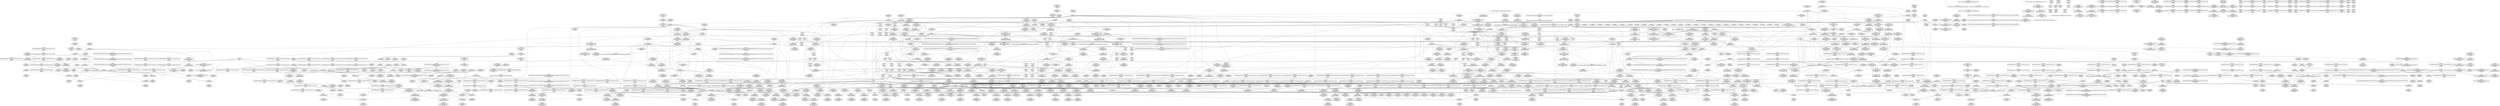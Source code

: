 digraph {
	CE0x46119b0 [shape=record,shape=Mrecord,label="{CE0x46119b0|rcu_lock_release:__here}"]
	CE0x4520b40 [shape=record,shape=Mrecord,label="{CE0x4520b40|task_has_perm:tmp23|security/selinux/hooks.c,1525|*SummSink*}"]
	CE0x45419e0 [shape=record,shape=Mrecord,label="{CE0x45419e0|rcu_read_lock:tmp6|include/linux/rcupdate.h,882|*SummSink*}"]
	CE0x4559880 [shape=record,shape=Mrecord,label="{CE0x4559880|task_has_perm:do.end22}"]
	CE0x457cc20 [shape=record,shape=Mrecord,label="{CE0x457cc20|__rcu_read_unlock:tmp3|*SummSource*}"]
	CE0x4568710 [shape=record,shape=Mrecord,label="{CE0x4568710|task_has_perm:if.end19|*SummSink*}"]
	CE0x4536480 [shape=record,shape=Mrecord,label="{CE0x4536480|rcu_read_unlock:tmp13|include/linux/rcupdate.h,933}"]
	CE0x457b7f0 [shape=record,shape=Mrecord,label="{CE0x457b7f0|rcu_read_unlock:tmp|*SummSink*}"]
	CE0x45c8240 [shape=record,shape=Mrecord,label="{CE0x45c8240|i64*_getelementptr_inbounds_(_4_x_i64_,_4_x_i64_*___llvm_gcov_ctr133,_i64_0,_i64_1)|*Constant*|*SummSource*}"]
	CE0x460a640 [shape=record,shape=Mrecord,label="{CE0x460a640|__preempt_count_sub:sub|./arch/x86/include/asm/preempt.h,77}"]
	CE0x451f730 [shape=record,shape=Mrecord,label="{CE0x451f730|task_has_perm:tmp9|security/selinux/hooks.c,1525}"]
	CE0x455c970 [shape=record,shape=Mrecord,label="{CE0x455c970|i64*_getelementptr_inbounds_(_11_x_i64_,_11_x_i64_*___llvm_gcov_ctr127,_i64_0,_i64_8)|*Constant*}"]
	CE0x45ff880 [shape=record,shape=Mrecord,label="{CE0x45ff880|__preempt_count_sub:val|Function::__preempt_count_sub&Arg::val::}"]
	CE0x45ccc80 [shape=record,shape=Mrecord,label="{CE0x45ccc80|rcu_read_unlock:tmp16|include/linux/rcupdate.h,933}"]
	CE0x4600710 [shape=record,shape=Mrecord,label="{CE0x4600710|__rcu_read_unlock:do.body|*SummSink*}"]
	CE0x460ead0 [shape=record,shape=Mrecord,label="{CE0x460ead0|__rcu_read_unlock:tmp4|include/linux/rcupdate.h,244|*SummSource*}"]
	CE0x45a7fb0 [shape=record,shape=Mrecord,label="{CE0x45a7fb0|i64*_getelementptr_inbounds_(_4_x_i64_,_4_x_i64_*___llvm_gcov_ctr133,_i64_0,_i64_2)|*Constant*|*SummSink*}"]
	CE0x45647b0 [shape=record,shape=Mrecord,label="{CE0x45647b0|rcu_read_lock:tmp2}"]
	CE0x4544d30 [shape=record,shape=Mrecord,label="{CE0x4544d30|_call_void_lockdep_rcu_suspicious(i8*_getelementptr_inbounds_(_25_x_i8_,_25_x_i8_*_.str45,_i32_0,_i32_0),_i32_934,_i8*_getelementptr_inbounds_(_44_x_i8_,_44_x_i8_*_.str47,_i32_0,_i32_0))_#10,_!dbg_!27726|include/linux/rcupdate.h,933|*SummSource*}"]
	CE0x4525b80 [shape=record,shape=Mrecord,label="{CE0x4525b80|task_has_perm:tmp19|security/selinux/hooks.c,1525}"]
	CE0x4580ce0 [shape=record,shape=Mrecord,label="{CE0x4580ce0|i32_1|*Constant*}"]
	CE0x4536310 [shape=record,shape=Mrecord,label="{CE0x4536310|rcu_read_unlock:call3|include/linux/rcupdate.h,933|*SummSink*}"]
	CE0x45c8870 [shape=record,shape=Mrecord,label="{CE0x45c8870|rcu_read_unlock:tmp13|include/linux/rcupdate.h,933|*SummSource*}"]
	CE0x4514a80 [shape=record,shape=Mrecord,label="{CE0x4514a80|task_has_perm:land.lhs.true15|*SummSink*}"]
	CE0x4602280 [shape=record,shape=Mrecord,label="{CE0x4602280|void_(i32*,_i32,_i32*)*_asm_addl_$1,_%gs:$0_,_*m,ri,*m,_dirflag_,_fpsr_,_flags_|*SummSource*}"]
	CE0x4560f50 [shape=record,shape=Mrecord,label="{CE0x4560f50|rcu_read_lock:tmp8|include/linux/rcupdate.h,882}"]
	CE0x45706b0 [shape=record,shape=Mrecord,label="{CE0x45706b0|task_has_perm:tmp21|security/selinux/hooks.c,1525|*SummSource*}"]
	CE0x456e2b0 [shape=record,shape=Mrecord,label="{CE0x456e2b0|_call_void_mcount()_#3|*SummSink*}"]
	CE0x455aaa0 [shape=record,shape=Mrecord,label="{CE0x455aaa0|rcu_read_lock:call3|include/linux/rcupdate.h,882}"]
	CE0x453da20 [shape=record,shape=Mrecord,label="{CE0x453da20|task_has_perm:tobool4|security/selinux/hooks.c,1525}"]
	CE0x459f800 [shape=record,shape=Mrecord,label="{CE0x459f800|i64*_getelementptr_inbounds_(_11_x_i64_,_11_x_i64_*___llvm_gcov_ctr132,_i64_0,_i64_0)|*Constant*|*SummSink*}"]
	CE0x45d2bc0 [shape=record,shape=Mrecord,label="{CE0x45d2bc0|rcu_read_unlock:call3|include/linux/rcupdate.h,933}"]
	CE0x460dff0 [shape=record,shape=Mrecord,label="{CE0x460dff0|i64*_getelementptr_inbounds_(_4_x_i64_,_4_x_i64_*___llvm_gcov_ctr134,_i64_0,_i64_0)|*Constant*|*SummSink*}"]
	CE0x4560ad0 [shape=record,shape=Mrecord,label="{CE0x4560ad0|__rcu_read_lock:tmp3|*SummSink*}"]
	CE0x4541100 [shape=record,shape=Mrecord,label="{CE0x4541100|i64*_getelementptr_inbounds_(_11_x_i64_,_11_x_i64_*___llvm_gcov_ctr127,_i64_0,_i64_1)|*Constant*|*SummSink*}"]
	CE0x4563330 [shape=record,shape=Mrecord,label="{CE0x4563330|task_has_perm:tmp34|security/selinux/hooks.c,1526|*SummSink*}"]
	CE0x45304a0 [shape=record,shape=Mrecord,label="{CE0x45304a0|i64*_getelementptr_inbounds_(_2_x_i64_,_2_x_i64_*___llvm_gcov_ctr98,_i64_0,_i64_1)|*Constant*}"]
	CE0x451fc80 [shape=record,shape=Mrecord,label="{CE0x451fc80|i64_0|*Constant*}"]
	CE0x4531ed0 [shape=record,shape=Mrecord,label="{CE0x4531ed0|i64_2|*Constant*|*SummSink*}"]
	CE0x4612e10 [shape=record,shape=Mrecord,label="{CE0x4612e10|__rcu_read_unlock:tmp1|*SummSource*}"]
	CE0x4568060 [shape=record,shape=Mrecord,label="{CE0x4568060|task_has_perm:tobool1|security/selinux/hooks.c,1525|*SummSink*}"]
	CE0x461b630 [shape=record,shape=Mrecord,label="{CE0x461b630|rcu_lock_acquire:tmp6|*SummSink*}"]
	CE0x4578ea0 [shape=record,shape=Mrecord,label="{CE0x4578ea0|task_has_perm:tmp51|security/selinux/hooks.c,1526|*SummSource*}"]
	CE0x45ab910 [shape=record,shape=Mrecord,label="{CE0x45ab910|i64*_getelementptr_inbounds_(_4_x_i64_,_4_x_i64_*___llvm_gcov_ctr134,_i64_0,_i64_3)|*Constant*|*SummSource*}"]
	CE0x45c75b0 [shape=record,shape=Mrecord,label="{CE0x45c75b0|i64*_getelementptr_inbounds_(_11_x_i64_,_11_x_i64_*___llvm_gcov_ctr127,_i64_0,_i64_9)|*Constant*|*SummSource*}"]
	CE0x4564250 [shape=record,shape=Mrecord,label="{CE0x4564250|task_has_perm:tmp7|security/selinux/hooks.c,1525|*SummSource*}"]
	CE0x45a0460 [shape=record,shape=Mrecord,label="{CE0x45a0460|__rcu_read_lock:bb}"]
	CE0x45ca9b0 [shape=record,shape=Mrecord,label="{CE0x45ca9b0|__preempt_count_add:val|Function::__preempt_count_add&Arg::val::}"]
	CE0x4561e90 [shape=record,shape=Mrecord,label="{CE0x4561e90|rcu_read_lock:if.end}"]
	CE0x459e4a0 [shape=record,shape=Mrecord,label="{CE0x459e4a0|rcu_read_lock:bb|*SummSource*}"]
	CE0x4600270 [shape=record,shape=Mrecord,label="{CE0x4600270|__rcu_read_unlock:do.end|*SummSink*}"]
	CE0x4612da0 [shape=record,shape=Mrecord,label="{CE0x4612da0|__rcu_read_unlock:tmp1}"]
	CE0x451def0 [shape=record,shape=Mrecord,label="{CE0x451def0|selinux_ptrace_traceme:parent|Function::selinux_ptrace_traceme&Arg::parent::}"]
	CE0x453be90 [shape=record,shape=Mrecord,label="{CE0x453be90|task_has_perm:tmp14|security/selinux/hooks.c,1525|*SummSink*}"]
	CE0x45b2040 [shape=record,shape=Mrecord,label="{CE0x45b2040|0:_i32,_4:_i32,_8:_i32,_12:_i32,_:_CMRE_4,8_|*MultipleSource*|security/selinux/hooks.c,1526|security/selinux/hooks.c,1526|security/selinux/hooks.c,1526}"]
	CE0x45b1b50 [shape=record,shape=Mrecord,label="{CE0x45b1b50|task_has_perm:sid25|security/selinux/hooks.c,1526|*SummSink*}"]
	CE0x45ad2e0 [shape=record,shape=Mrecord,label="{CE0x45ad2e0|rcu_lock_acquire:tmp|*SummSource*}"]
	CE0x4556190 [shape=record,shape=Mrecord,label="{CE0x4556190|GLOBAL:__rcu_read_lock|*Constant*|*SummSink*}"]
	CE0x4562930 [shape=record,shape=Mrecord,label="{CE0x4562930|task_has_perm:tmp26|security/selinux/hooks.c,1525}"]
	CE0x457fe40 [shape=record,shape=Mrecord,label="{CE0x457fe40|rcu_lock_release:tmp4|include/linux/rcupdate.h,423|*SummSource*}"]
	CE0x4512f80 [shape=record,shape=Mrecord,label="{CE0x4512f80|selinux_ptrace_traceme:tobool|security/selinux/hooks.c,1959|*SummSink*}"]
	CE0x4538080 [shape=record,shape=Mrecord,label="{CE0x4538080|GLOBAL:current_task|Global_var:current_task|*SummSink*}"]
	CE0x453c280 [shape=record,shape=Mrecord,label="{CE0x453c280|task_has_perm:tmp15|security/selinux/hooks.c,1525|*SummSink*}"]
	CE0x45ac570 [shape=record,shape=Mrecord,label="{CE0x45ac570|rcu_lock_release:__here|*SummSource*}"]
	CE0x452b2a0 [shape=record,shape=Mrecord,label="{CE0x452b2a0|selinux_ptrace_traceme:tmp3|security/selinux/hooks.c,1959|*SummSource*}"]
	CE0x451c780 [shape=record,shape=Mrecord,label="{CE0x451c780|i32_128|*Constant*}"]
	CE0x462b1b0 [shape=record,shape=Mrecord,label="{CE0x462b1b0|__preempt_count_add:tmp|*SummSource*}"]
	CE0x45ad7d0 [shape=record,shape=Mrecord,label="{CE0x45ad7d0|COLLAPSED:_GCMRE___llvm_gcov_ctr128_internal_global_4_x_i64_zeroinitializer:_elem_0:default:}"]
	CE0x4523540 [shape=record,shape=Mrecord,label="{CE0x4523540|GLOBAL:cap_ptrace_traceme|*Constant*|*SummSource*}"]
	CE0x452ea30 [shape=record,shape=Mrecord,label="{CE0x452ea30|get_current:bb}"]
	CE0x45fee00 [shape=record,shape=Mrecord,label="{CE0x45fee00|i8*_undef|*Constant*|*SummSink*}"]
	CE0x450f940 [shape=record,shape=Mrecord,label="{CE0x450f940|i64*_getelementptr_inbounds_(_6_x_i64_,_6_x_i64_*___llvm_gcov_ctr137,_i64_0,_i64_0)|*Constant*|*SummSink*}"]
	CE0x4607690 [shape=record,shape=Mrecord,label="{CE0x4607690|__rcu_read_unlock:tmp7|include/linux/rcupdate.h,245}"]
	CE0x4582d40 [shape=record,shape=Mrecord,label="{CE0x4582d40|task_has_perm:tmp4|*LoadInst*|security/selinux/hooks.c,1525|*SummSink*}"]
	CE0x4537410 [shape=record,shape=Mrecord,label="{CE0x4537410|task_has_perm:do.body}"]
	CE0x462bb90 [shape=record,shape=Mrecord,label="{CE0x462bb90|__rcu_read_unlock:tmp3}"]
	CE0x453ae90 [shape=record,shape=Mrecord,label="{CE0x453ae90|i16_2|*Constant*|*SummSource*}"]
	CE0x451c2a0 [shape=record,shape=Mrecord,label="{CE0x451c2a0|GLOBAL:current_task|Global_var:current_task|*SummSource*}"]
	CE0x45cef60 [shape=record,shape=Mrecord,label="{CE0x45cef60|rcu_read_unlock:tmp18|include/linux/rcupdate.h,933|*SummSource*}"]
	CE0x45457f0 [shape=record,shape=Mrecord,label="{CE0x45457f0|rcu_read_lock:tmp12|include/linux/rcupdate.h,882}"]
	CE0x4534940 [shape=record,shape=Mrecord,label="{CE0x4534940|task_has_perm:tmp8|security/selinux/hooks.c,1525|*SummSink*}"]
	CE0x453bb40 [shape=record,shape=Mrecord,label="{CE0x453bb40|avc_has_perm:auditdata|Function::avc_has_perm&Arg::auditdata::|*SummSink*}"]
	CE0x45dd520 [shape=record,shape=Mrecord,label="{CE0x45dd520|__rcu_read_unlock:entry|*SummSink*}"]
	CE0x4567160 [shape=record,shape=Mrecord,label="{CE0x4567160|task_has_perm:tmp17|security/selinux/hooks.c,1525}"]
	CE0x455e330 [shape=record,shape=Mrecord,label="{CE0x455e330|i8*_getelementptr_inbounds_(_25_x_i8_,_25_x_i8_*_.str45,_i32_0,_i32_0)|*Constant*}"]
	CE0x451b6b0 [shape=record,shape=Mrecord,label="{CE0x451b6b0|i64*_getelementptr_inbounds_(_24_x_i64_,_24_x_i64_*___llvm_gcov_ctr138,_i64_0,_i64_1)|*Constant*|*SummSource*}"]
	CE0x4557b70 [shape=record,shape=Mrecord,label="{CE0x4557b70|GLOBAL:rcu_lock_acquire|*Constant*|*SummSource*}"]
	CE0x454c4d0 [shape=record,shape=Mrecord,label="{CE0x454c4d0|selinux_ptrace_traceme:call1|security/selinux/hooks.c,1962|*SummSource*}"]
	CE0x456ff00 [shape=record,shape=Mrecord,label="{CE0x456ff00|task_has_perm:call16|security/selinux/hooks.c,1526|*SummSource*}"]
	CE0x45b1a20 [shape=record,shape=Mrecord,label="{CE0x45b1a20|task_has_perm:sid25|security/selinux/hooks.c,1526|*SummSource*}"]
	CE0x4526d10 [shape=record,shape=Mrecord,label="{CE0x4526d10|task_has_perm:tobool12|security/selinux/hooks.c,1526|*SummSource*}"]
	CE0x452cf60 [shape=record,shape=Mrecord,label="{CE0x452cf60|selinux_ptrace_traceme:tmp7|security/selinux/hooks.c,1960|*SummSource*}"]
	CE0x4536170 [shape=record,shape=Mrecord,label="{CE0x4536170|_call_void___preempt_count_add(i32_1)_#10,_!dbg_!27711|include/linux/rcupdate.h,239}"]
	CE0x45357e0 [shape=record,shape=Mrecord,label="{CE0x45357e0|selinux_ptrace_traceme:retval.0|*SummSink*}"]
	CE0x457dbf0 [shape=record,shape=Mrecord,label="{CE0x457dbf0|i64*_getelementptr_inbounds_(_4_x_i64_,_4_x_i64_*___llvm_gcov_ctr128,_i64_0,_i64_2)|*Constant*|*SummSource*}"]
	CE0x45b2e90 [shape=record,shape=Mrecord,label="{CE0x45b2e90|task_has_perm:tmp57|security/selinux/hooks.c,1526|*SummSink*}"]
	CE0x4562290 [shape=record,shape=Mrecord,label="{CE0x4562290|i64*_getelementptr_inbounds_(_24_x_i64_,_24_x_i64_*___llvm_gcov_ctr138,_i64_0,_i64_11)|*Constant*|*SummSink*}"]
	"CONST[source:0(mediator),value:0(static)][purpose:{operation}][SrcIdx:3]"
	CE0x457a4a0 [shape=record,shape=Mrecord,label="{CE0x457a4a0|i64*_getelementptr_inbounds_(_24_x_i64_,_24_x_i64_*___llvm_gcov_ctr138,_i64_0,_i64_23)|*Constant*|*SummSink*}"]
	CE0x45acf40 [shape=record,shape=Mrecord,label="{CE0x45acf40|rcu_lock_release:tmp1|*SummSource*}"]
	CE0x45cea60 [shape=record,shape=Mrecord,label="{CE0x45cea60|rcu_read_unlock:tmp17|include/linux/rcupdate.h,933}"]
	CE0x455ecb0 [shape=record,shape=Mrecord,label="{CE0x455ecb0|GLOBAL:lockdep_rcu_suspicious|*Constant*}"]
	CE0x451ed90 [shape=record,shape=Mrecord,label="{CE0x451ed90|__rcu_read_unlock:tmp|*SummSink*}"]
	CE0x4525610 [shape=record,shape=Mrecord,label="{CE0x4525610|task_has_perm:tmp36|security/selinux/hooks.c,1526|*SummSource*}"]
	CE0x456cbf0 [shape=record,shape=Mrecord,label="{CE0x456cbf0|rcu_read_unlock:tmp4|include/linux/rcupdate.h,933|*SummSink*}"]
	CE0x450d770 [shape=record,shape=Mrecord,label="{CE0x450d770|selinux_ptrace_traceme:tmp2|security/selinux/hooks.c,1959|*SummSink*}"]
	CE0x455f5f0 [shape=record,shape=Mrecord,label="{CE0x455f5f0|rcu_read_lock:tmp18|include/linux/rcupdate.h,882}"]
	CE0x4619d40 [shape=record,shape=Mrecord,label="{CE0x4619d40|i64*_getelementptr_inbounds_(_4_x_i64_,_4_x_i64_*___llvm_gcov_ctr130,_i64_0,_i64_0)|*Constant*}"]
	CE0x4585e70 [shape=record,shape=Mrecord,label="{CE0x4585e70|task_has_perm:tmp27|security/selinux/hooks.c,1525}"]
	CE0x45c5620 [shape=record,shape=Mrecord,label="{CE0x45c5620|rcu_read_lock:tmp19|include/linux/rcupdate.h,882}"]
	CE0x456b860 [shape=record,shape=Mrecord,label="{CE0x456b860|i64_6|*Constant*}"]
	CE0x462b720 [shape=record,shape=Mrecord,label="{CE0x462b720|__preempt_count_sub:do.end}"]
	CE0x45239f0 [shape=record,shape=Mrecord,label="{CE0x45239f0|selinux_ptrace_traceme:tmp10|security/selinux/hooks.c,1963}"]
	CE0x4527f70 [shape=record,shape=Mrecord,label="{CE0x4527f70|task_has_perm:tmp32|security/selinux/hooks.c,1526|*SummSource*}"]
	CE0x456d470 [shape=record,shape=Mrecord,label="{CE0x456d470|task_has_perm:tmp37|security/selinux/hooks.c,1526|*SummSource*}"]
	CE0x4578220 [shape=record,shape=Mrecord,label="{CE0x4578220|task_has_perm:tmp50|security/selinux/hooks.c,1526|*SummSource*}"]
	CE0x452f4d0 [shape=record,shape=Mrecord,label="{CE0x452f4d0|i32_(i32,_i32,_i16,_i32,_%struct.common_audit_data*)*_bitcast_(i32_(i32,_i32,_i16,_i32,_%struct.common_audit_data.495*)*_avc_has_perm_to_i32_(i32,_i32,_i16,_i32,_%struct.common_audit_data*)*)|*Constant*|*SummSource*}"]
	CE0x4562bb0 [shape=record,shape=Mrecord,label="{CE0x4562bb0|get_current:tmp3|*SummSource*}"]
	CE0x45696a0 [shape=record,shape=Mrecord,label="{CE0x45696a0|rcu_read_lock:call|include/linux/rcupdate.h,882|*SummSource*}"]
	CE0x455f3e0 [shape=record,shape=Mrecord,label="{CE0x455f3e0|rcu_read_lock:tmp17|include/linux/rcupdate.h,882|*SummSink*}"]
	CE0x45d2a50 [shape=record,shape=Mrecord,label="{CE0x45d2a50|rcu_read_unlock:tmp12|include/linux/rcupdate.h,933|*SummSink*}"]
	CE0x45361e0 [shape=record,shape=Mrecord,label="{CE0x45361e0|_call_void___preempt_count_add(i32_1)_#10,_!dbg_!27711|include/linux/rcupdate.h,239|*SummSource*}"]
	CE0x451ec00 [shape=record,shape=Mrecord,label="{CE0x451ec00|i64_13|*Constant*|*SummSink*}"]
	CE0x457f8a0 [shape=record,shape=Mrecord,label="{CE0x457f8a0|rcu_lock_release:indirectgoto|*SummSource*}"]
	CE0x4527000 [shape=record,shape=Mrecord,label="{CE0x4527000|__rcu_read_lock:entry|*SummSink*}"]
	CE0x4572dc0 [shape=record,shape=Mrecord,label="{CE0x4572dc0|task_has_perm:tmp41|security/selinux/hooks.c,1526|*SummSource*}"]
	CE0x451e690 [shape=record,shape=Mrecord,label="{CE0x451e690|task_has_perm:tmp30|security/selinux/hooks.c,1525}"]
	CE0x45ccec0 [shape=record,shape=Mrecord,label="{CE0x45ccec0|rcu_read_unlock:tmp16|include/linux/rcupdate.h,933|*SummSource*}"]
	CE0x45d6b90 [shape=record,shape=Mrecord,label="{CE0x45d6b90|128:_i8*,_:_CRE_16,20_}"]
	CE0x4531450 [shape=record,shape=Mrecord,label="{CE0x4531450|selinux_ptrace_traceme:call|security/selinux/hooks.c,1958|*SummSource*}"]
	CE0x462bc00 [shape=record,shape=Mrecord,label="{CE0x462bc00|i64*_getelementptr_inbounds_(_4_x_i64_,_4_x_i64_*___llvm_gcov_ctr134,_i64_0,_i64_1)|*Constant*|*SummSource*}"]
	CE0x457fdd0 [shape=record,shape=Mrecord,label="{CE0x457fdd0|rcu_lock_release:tmp4|include/linux/rcupdate.h,423}"]
	CE0x45809d0 [shape=record,shape=Mrecord,label="{CE0x45809d0|_call_void_lock_release(%struct.lockdep_map*_%map,_i32_1,_i64_ptrtoint_(i8*_blockaddress(_rcu_lock_release,_%__here)_to_i64))_#10,_!dbg_!27716|include/linux/rcupdate.h,423}"]
	CE0x45db8e0 [shape=record,shape=Mrecord,label="{CE0x45db8e0|rcu_lock_release:entry}"]
	CE0x45546f0 [shape=record,shape=Mrecord,label="{CE0x45546f0|task_has_perm:tmp6|security/selinux/hooks.c,1525}"]
	CE0x457fc00 [shape=record,shape=Mrecord,label="{CE0x457fc00|GLOBAL:__preempt_count|Global_var:__preempt_count|*SummSource*}"]
	CE0x453c150 [shape=record,shape=Mrecord,label="{CE0x453c150|task_has_perm:tmp15|security/selinux/hooks.c,1525|*SummSource*}"]
	CE0x455d310 [shape=record,shape=Mrecord,label="{CE0x455d310|rcu_read_lock:tmp18|include/linux/rcupdate.h,882|*SummSink*}"]
	CE0x4525d50 [shape=record,shape=Mrecord,label="{CE0x4525d50|task_has_perm:tmp19|security/selinux/hooks.c,1525|*SummSource*}"]
	CE0x457fc70 [shape=record,shape=Mrecord,label="{CE0x457fc70|GLOBAL:__preempt_count|Global_var:__preempt_count}"]
	CE0x45d8d00 [shape=record,shape=Mrecord,label="{CE0x45d8d00|i8*_getelementptr_inbounds_(_44_x_i8_,_44_x_i8_*_.str47,_i32_0,_i32_0)|*Constant*|*SummSink*}"]
	CE0x455b930 [shape=record,shape=Mrecord,label="{CE0x455b930|rcu_read_lock:tmp13|include/linux/rcupdate.h,882|*SummSink*}"]
	CE0x45b5050 [shape=record,shape=Mrecord,label="{CE0x45b5050|rcu_lock_release:tmp3}"]
	CE0x461b310 [shape=record,shape=Mrecord,label="{CE0x461b310|rcu_lock_acquire:tmp6}"]
	CE0x455a500 [shape=record,shape=Mrecord,label="{CE0x455a500|task_has_perm:tmp20|security/selinux/hooks.c,1525}"]
	CE0x4557d10 [shape=record,shape=Mrecord,label="{CE0x4557d10|rcu_lock_acquire:entry|*SummSource*}"]
	CE0x4520f40 [shape=record,shape=Mrecord,label="{CE0x4520f40|task_has_perm:tmp24|security/selinux/hooks.c,1525}"]
	CE0x45d84f0 [shape=record,shape=Mrecord,label="{CE0x45d84f0|i32_0|*Constant*|*SummSource*}"]
	CE0x45d70c0 [shape=record,shape=Mrecord,label="{CE0x45d70c0|128:_i8*,_:_CRE_44,48_}"]
	CE0x460aa30 [shape=record,shape=Mrecord,label="{CE0x460aa30|__preempt_count_sub:sub|./arch/x86/include/asm/preempt.h,77|*SummSink*}"]
	CE0x4612ce0 [shape=record,shape=Mrecord,label="{CE0x4612ce0|i64*_getelementptr_inbounds_(_4_x_i64_,_4_x_i64_*___llvm_gcov_ctr128,_i64_0,_i64_0)|*Constant*}"]
	CE0x4510d50 [shape=record,shape=Mrecord,label="{CE0x4510d50|selinux_ptrace_traceme:tmp3|security/selinux/hooks.c,1959}"]
	CE0x45acb50 [shape=record,shape=Mrecord,label="{CE0x45acb50|GLOBAL:lock_acquire|*Constant*|*SummSource*}"]
	CE0x45d20d0 [shape=record,shape=Mrecord,label="{CE0x45d20d0|__preempt_count_add:entry|*SummSource*}"]
	CE0x456ad30 [shape=record,shape=Mrecord,label="{CE0x456ad30|task_has_perm:call11|security/selinux/hooks.c,1526|*SummSource*}"]
	CE0x4627e40 [shape=record,shape=Mrecord,label="{CE0x4627e40|__preempt_count_add:do.end}"]
	CE0x45a0650 [shape=record,shape=Mrecord,label="{CE0x45a0650|__rcu_read_lock:bb|*SummSink*}"]
	CE0x453e600 [shape=record,shape=Mrecord,label="{CE0x453e600|task_has_perm:tmp13|security/selinux/hooks.c,1525}"]
	CE0x4536f20 [shape=record,shape=Mrecord,label="{CE0x4536f20|_call_void___rcu_read_lock()_#10,_!dbg_!27710|include/linux/rcupdate.h,879|*SummSink*}"]
	CE0x4527a20 [shape=record,shape=Mrecord,label="{CE0x4527a20|i64_14|*Constant*|*SummSource*}"]
	CE0x456bfc0 [shape=record,shape=Mrecord,label="{CE0x456bfc0|i64*_getelementptr_inbounds_(_24_x_i64_,_24_x_i64_*___llvm_gcov_ctr138,_i64_0,_i64_0)|*Constant*|*SummSource*}"]
	CE0x4563200 [shape=record,shape=Mrecord,label="{CE0x4563200|task_has_perm:tmp34|security/selinux/hooks.c,1526|*SummSource*}"]
	CE0x4578860 [shape=record,shape=Mrecord,label="{CE0x4578860|task_has_perm:tmp51|security/selinux/hooks.c,1526}"]
	CE0x45b37c0 [shape=record,shape=Mrecord,label="{CE0x45b37c0|GLOBAL:rcu_read_unlock|*Constant*|*SummSink*}"]
	CE0x451e870 [shape=record,shape=Mrecord,label="{CE0x451e870|task_has_perm:tmp30|security/selinux/hooks.c,1525|*SummSource*}"]
	CE0x455bc70 [shape=record,shape=Mrecord,label="{CE0x455bc70|rcu_read_lock:tmp14|include/linux/rcupdate.h,882|*SummSource*}"]
	CE0x45a02a0 [shape=record,shape=Mrecord,label="{CE0x45a02a0|rcu_read_lock:land.lhs.true|*SummSink*}"]
	CE0x4515ae0 [shape=record,shape=Mrecord,label="{CE0x4515ae0|selinux_ptrace_traceme:tmp4|security/selinux/hooks.c,1959|*SummSource*}"]
	CE0x453e8b0 [shape=record,shape=Mrecord,label="{CE0x453e8b0|i32_1|*Constant*}"]
	CE0x45603f0 [shape=record,shape=Mrecord,label="{CE0x45603f0|GLOBAL:__llvm_gcov_ctr132|Global_var:__llvm_gcov_ctr132|*SummSource*}"]
	CE0x45a8430 [shape=record,shape=Mrecord,label="{CE0x45a8430|i64*_getelementptr_inbounds_(_4_x_i64_,_4_x_i64_*___llvm_gcov_ctr130,_i64_0,_i64_0)|*Constant*|*SummSource*}"]
	"CONST[source:2(external),value:2(dynamic)][purpose:{object}][SrcIdx:4]"
	CE0x45d0fa0 [shape=record,shape=Mrecord,label="{CE0x45d0fa0|__rcu_read_lock:tmp6|include/linux/rcupdate.h,240|*SummSink*}"]
	CE0x45c6990 [shape=record,shape=Mrecord,label="{CE0x45c6990|rcu_read_lock:tmp22|include/linux/rcupdate.h,884|*SummSource*}"]
	CE0x45b52a0 [shape=record,shape=Mrecord,label="{CE0x45b52a0|rcu_lock_release:tmp3|*SummSink*}"]
	CE0x451dc40 [shape=record,shape=Mrecord,label="{CE0x451dc40|selinux_ptrace_traceme:call2|security/selinux/hooks.c,1962|*SummSink*}"]
	CE0x451b410 [shape=record,shape=Mrecord,label="{CE0x451b410|i64*_getelementptr_inbounds_(_24_x_i64_,_24_x_i64_*___llvm_gcov_ctr138,_i64_0,_i64_1)|*Constant*}"]
	CE0x452a5d0 [shape=record,shape=Mrecord,label="{CE0x452a5d0|_ret_i32_%call26,_!dbg_!27792|security/selinux/hooks.c,1528|*SummSink*}"]
	CE0x453eca0 [shape=record,shape=Mrecord,label="{CE0x453eca0|i32_1|*Constant*|*SummSink*}"]
	CE0x45dcc20 [shape=record,shape=Mrecord,label="{CE0x45dcc20|_call_void___rcu_read_unlock()_#10,_!dbg_!27734|include/linux/rcupdate.h,937}"]
	CE0x46287b0 [shape=record,shape=Mrecord,label="{CE0x46287b0|__preempt_count_sub:tmp4|./arch/x86/include/asm/preempt.h,77|*SummSink*}"]
	CE0x45c5690 [shape=record,shape=Mrecord,label="{CE0x45c5690|rcu_read_lock:tmp19|include/linux/rcupdate.h,882|*SummSource*}"]
	CE0x5864180 [shape=record,shape=Mrecord,label="{CE0x5864180|selinux_ptrace_traceme:tmp4|security/selinux/hooks.c,1959}"]
	CE0x45ddaa0 [shape=record,shape=Mrecord,label="{CE0x45ddaa0|_ret_void,_!dbg_!27717|include/linux/rcupdate.h,245|*SummSource*}"]
	CE0x4582e20 [shape=record,shape=Mrecord,label="{CE0x4582e20|i64_1|*Constant*}"]
	CE0x461a2d0 [shape=record,shape=Mrecord,label="{CE0x461a2d0|rcu_lock_acquire:tmp5|include/linux/rcupdate.h,418|*SummSource*}"]
	CE0x45563b0 [shape=record,shape=Mrecord,label="{CE0x45563b0|i64*_getelementptr_inbounds_(_24_x_i64_,_24_x_i64_*___llvm_gcov_ctr138,_i64_0,_i64_10)|*Constant*}"]
	CE0x45576d0 [shape=record,shape=Mrecord,label="{CE0x45576d0|task_has_perm:tmp26|security/selinux/hooks.c,1525|*SummSource*}"]
	CE0x4512a20 [shape=record,shape=Mrecord,label="{CE0x4512a20|selinux_ptrace_traceme:if.end|*SummSink*}"]
	CE0x455c360 [shape=record,shape=Mrecord,label="{CE0x455c360|rcu_read_lock:tmp15|include/linux/rcupdate.h,882|*SummSink*}"]
	CE0x45744c0 [shape=record,shape=Mrecord,label="{CE0x45744c0|i64*_getelementptr_inbounds_(_24_x_i64_,_24_x_i64_*___llvm_gcov_ctr138,_i64_0,_i64_19)|*Constant*}"]
	CE0x4530280 [shape=record,shape=Mrecord,label="{CE0x4530280|task_has_perm:tmp9|security/selinux/hooks.c,1525|*SummSink*}"]
	CE0x45d1310 [shape=record,shape=Mrecord,label="{CE0x45d1310|__rcu_read_lock:tmp7|include/linux/rcupdate.h,240}"]
	CE0x4566ec0 [shape=record,shape=Mrecord,label="{CE0x4566ec0|task_has_perm:tmp16|security/selinux/hooks.c,1525|*SummSource*}"]
	CE0x4523110 [shape=record,shape=Mrecord,label="{CE0x4523110|i64*_getelementptr_inbounds_(_6_x_i64_,_6_x_i64_*___llvm_gcov_ctr137,_i64_0,_i64_4)|*Constant*}"]
	CE0x45d71d0 [shape=record,shape=Mrecord,label="{CE0x45d71d0|128:_i8*,_:_CRE_48,52_}"]
	CE0x45b3950 [shape=record,shape=Mrecord,label="{CE0x45b3950|rcu_read_unlock:entry|*SummSink*}"]
	CE0x4541d20 [shape=record,shape=Mrecord,label="{CE0x4541d20|rcu_read_lock:land.lhs.true2|*SummSink*}"]
	CE0x4528e30 [shape=record,shape=Mrecord,label="{CE0x4528e30|task_has_perm:tmp11|security/selinux/hooks.c,1525|*SummSource*}"]
	CE0x45621e0 [shape=record,shape=Mrecord,label="{CE0x45621e0|i64*_getelementptr_inbounds_(_24_x_i64_,_24_x_i64_*___llvm_gcov_ctr138,_i64_0,_i64_11)|*Constant*|*SummSource*}"]
	CE0x4537890 [shape=record,shape=Mrecord,label="{CE0x4537890|task_has_perm:do.body21|*SummSink*}"]
	CE0x45dd9e0 [shape=record,shape=Mrecord,label="{CE0x45dd9e0|_ret_void,_!dbg_!27717|include/linux/rcupdate.h,245}"]
	CE0x451e4a0 [shape=record,shape=Mrecord,label="{CE0x451e4a0|i64_1|*Constant*}"]
	CE0x45dc970 [shape=record,shape=Mrecord,label="{CE0x45dc970|_ret_void,_!dbg_!27717|include/linux/rcupdate.h,424|*SummSource*}"]
	CE0x460fbf0 [shape=record,shape=Mrecord,label="{CE0x460fbf0|i64_ptrtoint_(i8*_blockaddress(_rcu_lock_release,_%__here)_to_i64)|*Constant*|*SummSource*}"]
	CE0x4559c80 [shape=record,shape=Mrecord,label="{CE0x4559c80|rcu_read_lock:tmp3}"]
	CE0x4618b40 [shape=record,shape=Mrecord,label="{CE0x4618b40|__rcu_read_unlock:tmp6|include/linux/rcupdate.h,245|*SummSink*}"]
	CE0x452d1c0 [shape=record,shape=Mrecord,label="{CE0x452d1c0|GLOBAL:rcu_read_lock|*Constant*|*SummSink*}"]
	CE0x451f920 [shape=record,shape=Mrecord,label="{CE0x451f920|128:_i8*,_:_CRE_4,8_}"]
	CE0x45b4320 [shape=record,shape=Mrecord,label="{CE0x45b4320|avc_has_perm:auditdata|Function::avc_has_perm&Arg::auditdata::|*SummSource*}"]
	CE0x4534ad0 [shape=record,shape=Mrecord,label="{CE0x4534ad0|task_has_perm:if.then18|*SummSink*}"]
	CE0x45448b0 [shape=record,shape=Mrecord,label="{CE0x45448b0|rcu_read_unlock:tmp18|include/linux/rcupdate.h,933|*SummSink*}"]
	CE0x457a3f0 [shape=record,shape=Mrecord,label="{CE0x457a3f0|i64*_getelementptr_inbounds_(_24_x_i64_,_24_x_i64_*___llvm_gcov_ctr138,_i64_0,_i64_23)|*Constant*|*SummSource*}"]
	CE0x4582180 [shape=record,shape=Mrecord,label="{CE0x4582180|rcu_read_unlock:tobool|include/linux/rcupdate.h,933}"]
	CE0x4525e80 [shape=record,shape=Mrecord,label="{CE0x4525e80|task_has_perm:tmp19|security/selinux/hooks.c,1525|*SummSink*}"]
	CE0x45cb370 [shape=record,shape=Mrecord,label="{CE0x45cb370|i64*_getelementptr_inbounds_(_11_x_i64_,_11_x_i64_*___llvm_gcov_ctr132,_i64_0,_i64_8)|*Constant*}"]
	CE0x4580660 [shape=record,shape=Mrecord,label="{CE0x4580660|rcu_lock_release:tmp5|include/linux/rcupdate.h,423|*SummSink*}"]
	CE0x45dcae0 [shape=record,shape=Mrecord,label="{CE0x45dcae0|_ret_void,_!dbg_!27717|include/linux/rcupdate.h,424|*SummSink*}"]
	CE0x457feb0 [shape=record,shape=Mrecord,label="{CE0x457feb0|rcu_lock_release:tmp4|include/linux/rcupdate.h,423|*SummSink*}"]
	CE0x62c8b10 [shape=record,shape=Mrecord,label="{CE0x62c8b10|selinux_ptrace_traceme:tmp6|security/selinux/hooks.c,1960|*SummSource*}"]
	CE0x4583f30 [shape=record,shape=Mrecord,label="{CE0x4583f30|task_has_perm:do.end6|*SummSource*}"]
	CE0x4601d20 [shape=record,shape=Mrecord,label="{CE0x4601d20|i64*_getelementptr_inbounds_(_4_x_i64_,_4_x_i64_*___llvm_gcov_ctr134,_i64_0,_i64_2)|*Constant*|*SummSink*}"]
	CE0x4574630 [shape=record,shape=Mrecord,label="{CE0x4574630|task_has_perm:tmp45|security/selinux/hooks.c,1526|*SummSource*}"]
	CE0x4555d50 [shape=record,shape=Mrecord,label="{CE0x4555d50|rcu_read_unlock:tmp5|include/linux/rcupdate.h,933|*SummSource*}"]
	CE0x4530180 [shape=record,shape=Mrecord,label="{CE0x4530180|task_has_perm:tobool1|security/selinux/hooks.c,1525}"]
	CE0x45723f0 [shape=record,shape=Mrecord,label="{CE0x45723f0|task_has_perm:tobool17|security/selinux/hooks.c,1526|*SummSink*}"]
	CE0x4619090 [shape=record,shape=Mrecord,label="{CE0x4619090|i64*_getelementptr_inbounds_(_4_x_i64_,_4_x_i64_*___llvm_gcov_ctr129,_i64_0,_i64_3)|*Constant*|*SummSink*}"]
	CE0x453d0b0 [shape=record,shape=Mrecord,label="{CE0x453d0b0|i32_77|*Constant*|*SummSink*}"]
	CE0x4568400 [shape=record,shape=Mrecord,label="{CE0x4568400|task_has_perm:if.then18|*SummSource*}"]
	CE0x45c9fb0 [shape=record,shape=Mrecord,label="{CE0x45c9fb0|rcu_lock_acquire:tmp1|*SummSource*}"]
	CE0x45783c0 [shape=record,shape=Mrecord,label="{CE0x45783c0|task_has_perm:tmp50|security/selinux/hooks.c,1526|*SummSink*}"]
	CE0x452a740 [shape=record,shape=Mrecord,label="{CE0x452a740|selinux_ptrace_traceme:retval.0}"]
	CE0x4526be0 [shape=record,shape=Mrecord,label="{CE0x4526be0|task_has_perm:tobool12|security/selinux/hooks.c,1526}"]
	CE0x4583df0 [shape=record,shape=Mrecord,label="{CE0x4583df0|task_has_perm:if.end|*SummSink*}"]
	CE0x456fa20 [shape=record,shape=Mrecord,label="{CE0x456fa20|task_has_perm:tmp40|security/selinux/hooks.c,1526|*SummSink*}"]
	CE0x4521610 [shape=record,shape=Mrecord,label="{CE0x4521610|selinux_ptrace_traceme:tmp5|security/selinux/hooks.c,1959|*SummSink*}"]
	CE0x4574a00 [shape=record,shape=Mrecord,label="{CE0x4574a00|i64*_getelementptr_inbounds_(_24_x_i64_,_24_x_i64_*___llvm_gcov_ctr138,_i64_0,_i64_19)|*Constant*|*SummSink*}"]
	CE0x4576f20 [shape=record,shape=Mrecord,label="{CE0x4576f20|task_has_perm:tmp48|security/selinux/hooks.c,1526|*SummSource*}"]
	CE0x457b880 [shape=record,shape=Mrecord,label="{CE0x457b880|rcu_read_unlock:tmp1}"]
	CE0x4560a60 [shape=record,shape=Mrecord,label="{CE0x4560a60|__rcu_read_lock:tmp3|*SummSource*}"]
	CE0x456c1c0 [shape=record,shape=Mrecord,label="{CE0x456c1c0|i64*_getelementptr_inbounds_(_24_x_i64_,_24_x_i64_*___llvm_gcov_ctr138,_i64_0,_i64_0)|*Constant*|*SummSink*}"]
	CE0x455d870 [shape=record,shape=Mrecord,label="{CE0x455d870|_call_void_lockdep_rcu_suspicious(i8*_getelementptr_inbounds_(_25_x_i8_,_25_x_i8_*_.str45,_i32_0,_i32_0),_i32_883,_i8*_getelementptr_inbounds_(_42_x_i8_,_42_x_i8_*_.str46,_i32_0,_i32_0))_#10,_!dbg_!27728|include/linux/rcupdate.h,882|*SummSource*}"]
	CE0x46164e0 [shape=record,shape=Mrecord,label="{CE0x46164e0|i64*_getelementptr_inbounds_(_4_x_i64_,_4_x_i64_*___llvm_gcov_ctr135,_i64_0,_i64_1)|*Constant*|*SummSink*}"]
	CE0x455c1e0 [shape=record,shape=Mrecord,label="{CE0x455c1e0|rcu_read_lock:tmp15|include/linux/rcupdate.h,882|*SummSource*}"]
	CE0x45b0830 [shape=record,shape=Mrecord,label="{CE0x45b0830|task_has_perm:security24|security/selinux/hooks.c,1526|*SummSink*}"]
	CE0x457d730 [shape=record,shape=Mrecord,label="{CE0x457d730|rcu_read_lock:tmp4|include/linux/rcupdate.h,882}"]
	CE0x45d82d0 [shape=record,shape=Mrecord,label="{CE0x45d82d0|128:_i8*,_:_CRE_168,176_}"]
	CE0x455af30 [shape=record,shape=Mrecord,label="{CE0x455af30|rcu_read_lock:call3|include/linux/rcupdate.h,882|*SummSink*}"]
	CE0x4569560 [shape=record,shape=Mrecord,label="{CE0x4569560|_ret_void,_!dbg_!27717|include/linux/rcupdate.h,419|*SummSink*}"]
	CE0x45dbf30 [shape=record,shape=Mrecord,label="{CE0x45dbf30|GLOBAL:rcu_lock_release|*Constant*|*SummSource*}"]
	CE0x45dc210 [shape=record,shape=Mrecord,label="{CE0x45dc210|rcu_lock_release:map|Function::rcu_lock_release&Arg::map::}"]
	CE0x4516ae0 [shape=record,shape=Mrecord,label="{CE0x4516ae0|rcu_read_lock:entry|*SummSink*}"]
	CE0x453cb10 [shape=record,shape=Mrecord,label="{CE0x453cb10|i64_3|*Constant*|*SummSource*}"]
	CE0x460e6f0 [shape=record,shape=Mrecord,label="{CE0x460e6f0|__rcu_read_unlock:tmp5|include/linux/rcupdate.h,244|*SummSource*}"]
	CE0x4572150 [shape=record,shape=Mrecord,label="{CE0x4572150|task_has_perm:tobool17|security/selinux/hooks.c,1526}"]
	CE0x4540060 [shape=record,shape=Mrecord,label="{CE0x4540060|task_has_perm:tobool14|security/selinux/hooks.c,1526|*SummSink*}"]
	CE0x4523a60 [shape=record,shape=Mrecord,label="{CE0x4523a60|selinux_ptrace_traceme:tmp10|security/selinux/hooks.c,1963|*SummSink*}"]
	CE0x46074f0 [shape=record,shape=Mrecord,label="{CE0x46074f0|__preempt_count_add:tmp1|*SummSource*}"]
	CE0x453afc0 [shape=record,shape=Mrecord,label="{CE0x453afc0|i16_2|*Constant*|*SummSink*}"]
	CE0x455efe0 [shape=record,shape=Mrecord,label="{CE0x455efe0|i32_883|*Constant*|*SummSource*}"]
	CE0x456abc0 [shape=record,shape=Mrecord,label="{CE0x456abc0|task_has_perm:call11|security/selinux/hooks.c,1526}"]
	CE0x453e0d0 [shape=record,shape=Mrecord,label="{CE0x453e0d0|task_has_perm:tmp12|security/selinux/hooks.c,1525}"]
	CE0x45db380 [shape=record,shape=Mrecord,label="{CE0x45db380|i64*_getelementptr_inbounds_(_11_x_i64_,_11_x_i64_*___llvm_gcov_ctr132,_i64_0,_i64_9)|*Constant*|*SummSink*}"]
	CE0x4576800 [shape=record,shape=Mrecord,label="{CE0x4576800|task_has_perm:tmp47|security/selinux/hooks.c,1526}"]
	CE0x4555dc0 [shape=record,shape=Mrecord,label="{CE0x4555dc0|rcu_read_unlock:tmp5|include/linux/rcupdate.h,933|*SummSink*}"]
	CE0x4514b60 [shape=record,shape=Mrecord,label="{CE0x4514b60|task_has_perm:land.lhs.true13|*SummSource*}"]
	CE0x45d3b60 [shape=record,shape=Mrecord,label="{CE0x45d3b60|rcu_read_unlock:call3|include/linux/rcupdate.h,933|*SummSource*}"]
	CE0x450f9f0 [shape=record,shape=Mrecord,label="{CE0x450f9f0|selinux_ptrace_traceme:if.then|*SummSink*}"]
	CE0x460d360 [shape=record,shape=Mrecord,label="{CE0x460d360|i64_1|*Constant*}"]
	CE0x46191a0 [shape=record,shape=Mrecord,label="{CE0x46191a0|_call_void_mcount()_#3|*SummSink*}"]
	CE0x45618c0 [shape=record,shape=Mrecord,label="{CE0x45618c0|rcu_read_lock:tobool|include/linux/rcupdate.h,882|*SummSource*}"]
	CE0x4554610 [shape=record,shape=Mrecord,label="{CE0x4554610|rcu_read_lock:tmp1|*SummSink*}"]
	CE0x4504a60 [shape=record,shape=Mrecord,label="{CE0x4504a60|selinux_ptrace_traceme:bb}"]
	CE0x452ff30 [shape=record,shape=Mrecord,label="{CE0x452ff30|avc_has_perm:ssid|Function::avc_has_perm&Arg::ssid::}"]
	CE0x46052b0 [shape=record,shape=Mrecord,label="{CE0x46052b0|i64*_getelementptr_inbounds_(_4_x_i64_,_4_x_i64_*___llvm_gcov_ctr135,_i64_0,_i64_1)|*Constant*}"]
	CE0x45b0cb0 [shape=record,shape=Mrecord,label="{CE0x45b0cb0|task_has_perm:tmp55|security/selinux/hooks.c,1526}"]
	CE0x4526980 [shape=record,shape=Mrecord,label="{CE0x4526980|i64_14|*Constant*}"]
	CE0x4565100 [shape=record,shape=Mrecord,label="{CE0x4565100|task_has_perm:bb|*SummSource*}"]
	CE0x45c6e80 [shape=record,shape=Mrecord,label="{CE0x45c6e80|rcu_read_lock:tmp22|include/linux/rcupdate.h,884|*SummSink*}"]
	CE0x455b860 [shape=record,shape=Mrecord,label="{CE0x455b860|rcu_read_lock:tmp13|include/linux/rcupdate.h,882|*SummSource*}"]
	CE0x453b720 [shape=record,shape=Mrecord,label="{CE0x453b720|avc_has_perm:requested|Function::avc_has_perm&Arg::requested::|*SummSource*}"]
	CE0x450fc00 [shape=record,shape=Mrecord,label="{CE0x450fc00|selinux_ptrace_traceme:return}"]
	CE0x4570950 [shape=record,shape=Mrecord,label="{CE0x4570950|task_has_perm:tmp22|security/selinux/hooks.c,1525}"]
	CE0x456e5f0 [shape=record,shape=Mrecord,label="{CE0x456e5f0|rcu_read_lock:tobool1|include/linux/rcupdate.h,882|*SummSink*}"]
	CE0x45cc980 [shape=record,shape=Mrecord,label="{CE0x45cc980|rcu_lock_acquire:__here|*SummSource*}"]
	CE0x451fb10 [shape=record,shape=Mrecord,label="{CE0x451fb10|i64_3|*Constant*|*SummSink*}"]
	CE0x456a680 [shape=record,shape=Mrecord,label="{CE0x456a680|task_has_perm:real_cred9|security/selinux/hooks.c,1526}"]
	CE0x4567ea0 [shape=record,shape=Mrecord,label="{CE0x4567ea0|0:_i8,_:_GCMR_task_has_perm.__warned_internal_global_i8_0,_section_.data.unlikely_,_align_1:_elem_0:default:}"]
	CE0x4522fb0 [shape=record,shape=Mrecord,label="{CE0x4522fb0|_call_void_mcount()_#3|*SummSink*}"]
	CE0x45db660 [shape=record,shape=Mrecord,label="{CE0x45db660|_call_void_rcu_lock_release(%struct.lockdep_map*_rcu_lock_map)_#10,_!dbg_!27733|include/linux/rcupdate.h,935|*SummSource*}"]
	CE0x453bad0 [shape=record,shape=Mrecord,label="{CE0x453bad0|%struct.common_audit_data*_null|*Constant*|*SummSink*}"]
	CE0x460e570 [shape=record,shape=Mrecord,label="{CE0x460e570|__rcu_read_unlock:tmp5|include/linux/rcupdate.h,244}"]
	CE0x4531cc0 [shape=record,shape=Mrecord,label="{CE0x4531cc0|i64_0|*Constant*|*SummSource*}"]
	CE0x4568f20 [shape=record,shape=Mrecord,label="{CE0x4568f20|task_has_perm:land.lhs.true}"]
	CE0x4561460 [shape=record,shape=Mrecord,label="{CE0x4561460|rcu_read_lock:land.lhs.true2}"]
	CE0x4607c40 [shape=record,shape=Mrecord,label="{CE0x4607c40|__preempt_count_add:bb|*SummSink*}"]
	CE0x451c5e0 [shape=record,shape=Mrecord,label="{CE0x451c5e0|task_has_perm:tsk2|Function::task_has_perm&Arg::tsk2::|*SummSink*}"]
	CE0x457e840 [shape=record,shape=Mrecord,label="{CE0x457e840|i64*_getelementptr_inbounds_(_4_x_i64_,_4_x_i64_*___llvm_gcov_ctr130,_i64_0,_i64_1)|*Constant*}"]
	CE0x4555b80 [shape=record,shape=Mrecord,label="{CE0x4555b80|GLOBAL:__llvm_gcov_ctr132|Global_var:__llvm_gcov_ctr132|*SummSink*}"]
	CE0x452abc0 [shape=record,shape=Mrecord,label="{CE0x452abc0|task_has_perm:tmp5|security/selinux/hooks.c,1525|*SummSource*}"]
	CE0x456ecb0 [shape=record,shape=Mrecord,label="{CE0x456ecb0|rcu_read_lock:tmp10|include/linux/rcupdate.h,882}"]
	CE0x4573b10 [shape=record,shape=Mrecord,label="{CE0x4573b10|task_has_perm:tmp44|security/selinux/hooks.c,1526}"]
	CE0x4608100 [shape=record,shape=Mrecord,label="{CE0x4608100|_call_void_mcount()_#3|*SummSource*}"]
	CE0x4586180 [shape=record,shape=Mrecord,label="{CE0x4586180|task_has_perm:tmp27|security/selinux/hooks.c,1525|*SummSink*}"]
	CE0x4582060 [shape=record,shape=Mrecord,label="{CE0x4582060|task_has_perm:tmp4|*LoadInst*|security/selinux/hooks.c,1525}"]
	CE0x45ca500 [shape=record,shape=Mrecord,label="{CE0x45ca500|rcu_read_unlock:tmp2|*SummSink*}"]
	CE0x4619c70 [shape=record,shape=Mrecord,label="{CE0x4619c70|COLLAPSED:_GCMRE___llvm_gcov_ctr130_internal_global_4_x_i64_zeroinitializer:_elem_0:default:}"]
	CE0x460efb0 [shape=record,shape=Mrecord,label="{CE0x460efb0|__rcu_read_unlock:bb}"]
	CE0x4579310 [shape=record,shape=Mrecord,label="{CE0x4579310|task_has_perm:tmp52|security/selinux/hooks.c,1526}"]
	CE0x457a110 [shape=record,shape=Mrecord,label="{CE0x457a110|task_has_perm:tmp53|security/selinux/hooks.c,1526|*SummSource*}"]
	CE0x45b3a50 [shape=record,shape=Mrecord,label="{CE0x45b3a50|task_has_perm:call26|security/selinux/hooks.c,1528}"]
	CE0x456e710 [shape=record,shape=Mrecord,label="{CE0x456e710|i64_5|*Constant*}"]
	CE0x45b0e30 [shape=record,shape=Mrecord,label="{CE0x45b0e30|task_has_perm:tmp56|security/selinux/hooks.c,1526}"]
	CE0x4539b80 [shape=record,shape=Mrecord,label="{CE0x4539b80|__preempt_count_sub:tmp5|./arch/x86/include/asm/preempt.h,77|*SummSink*}"]
	CE0x453b290 [shape=record,shape=Mrecord,label="{CE0x453b290|avc_has_perm:tclass|Function::avc_has_perm&Arg::tclass::}"]
	CE0x4504860 [shape=record,shape=Mrecord,label="{CE0x4504860|i64_0|*Constant*}"]
	CE0x4577f10 [shape=record,shape=Mrecord,label="{CE0x4577f10|i64*_getelementptr_inbounds_(_24_x_i64_,_24_x_i64_*___llvm_gcov_ctr138,_i64_0,_i64_21)|*Constant*|*SummSource*}"]
	CE0x45acde0 [shape=record,shape=Mrecord,label="{CE0x45acde0|GLOBAL:lock_acquire|*Constant*|*SummSink*}"]
	CE0x4537330 [shape=record,shape=Mrecord,label="{CE0x4537330|task_has_perm:do.end20|*SummSink*}"]
	CE0x452ebc0 [shape=record,shape=Mrecord,label="{CE0x452ebc0|selinux_ptrace_traceme:entry|*SummSink*}"]
	CE0x461aee0 [shape=record,shape=Mrecord,label="{CE0x461aee0|i64_ptrtoint_(i8*_blockaddress(_rcu_lock_acquire,_%__here)_to_i64)|*Constant*|*SummSource*}"]
	CE0x462c320 [shape=record,shape=Mrecord,label="{CE0x462c320|__preempt_count_sub:do.body|*SummSource*}"]
	CE0x4505060 [shape=record,shape=Mrecord,label="{CE0x4505060|GLOBAL:cap_ptrace_traceme|*Constant*}"]
	CE0x4558400 [shape=record,shape=Mrecord,label="{CE0x4558400|__rcu_read_lock:tmp4|include/linux/rcupdate.h,239|*SummSink*}"]
	CE0x460dcc0 [shape=record,shape=Mrecord,label="{CE0x460dcc0|i64*_getelementptr_inbounds_(_4_x_i64_,_4_x_i64_*___llvm_gcov_ctr129,_i64_0,_i64_1)|*Constant*|*SummSource*}"]
	CE0x45604b0 [shape=record,shape=Mrecord,label="{CE0x45604b0|_call_void_rcu_lock_acquire(%struct.lockdep_map*_rcu_lock_map)_#10,_!dbg_!27711|include/linux/rcupdate.h,881|*SummSource*}"]
	CE0x45b5710 [shape=record,shape=Mrecord,label="{CE0x45b5710|rcu_read_unlock:land.lhs.true2}"]
	CE0x45da510 [shape=record,shape=Mrecord,label="{CE0x45da510|rcu_read_unlock:tmp22|include/linux/rcupdate.h,935|*SummSource*}"]
	CE0x4581700 [shape=record,shape=Mrecord,label="{CE0x4581700|task_has_perm:do.body10}"]
	CE0x45139d0 [shape=record,shape=Mrecord,label="{CE0x45139d0|task_has_perm:sid|security/selinux/hooks.c,1525}"]
	CE0x4518470 [shape=record,shape=Mrecord,label="{CE0x4518470|i32_1525|*Constant*}"]
	CE0x455b790 [shape=record,shape=Mrecord,label="{CE0x455b790|rcu_read_lock:tmp14|include/linux/rcupdate.h,882}"]
	CE0x4556880 [shape=record,shape=Mrecord,label="{CE0x4556880|i64*_getelementptr_inbounds_(_24_x_i64_,_24_x_i64_*___llvm_gcov_ctr138,_i64_0,_i64_10)|*Constant*|*SummSink*}"]
	CE0x456dc40 [shape=record,shape=Mrecord,label="{CE0x456dc40|task_has_perm:tmp39|security/selinux/hooks.c,1526}"]
	CE0x4577b90 [shape=record,shape=Mrecord,label="{CE0x4577b90|task_has_perm:tmp49|security/selinux/hooks.c,1526|*SummSource*}"]
	CE0x459e510 [shape=record,shape=Mrecord,label="{CE0x459e510|rcu_read_lock:bb|*SummSink*}"]
	CE0x4568850 [shape=record,shape=Mrecord,label="{CE0x4568850|task_has_perm:if.end19|*SummSource*}"]
	CE0x453e490 [shape=record,shape=Mrecord,label="{CE0x453e490|task_has_perm:tmp12|security/selinux/hooks.c,1525|*SummSink*}"]
	CE0x45d3e10 [shape=record,shape=Mrecord,label="{CE0x45d3e10|GLOBAL:__preempt_count_add|*Constant*|*SummSink*}"]
	CE0x4553ed0 [shape=record,shape=Mrecord,label="{CE0x4553ed0|task_has_perm:land.lhs.true2}"]
	CE0x4572af0 [shape=record,shape=Mrecord,label="{CE0x4572af0|i64_17|*Constant*|*SummSource*}"]
	CE0x4581c50 [shape=record,shape=Mrecord,label="{CE0x4581c50|rcu_read_unlock:tmp10|include/linux/rcupdate.h,933|*SummSink*}"]
	CE0x4531c10 [shape=record,shape=Mrecord,label="{CE0x4531c10|selinux_ptrace_traceme:tmp2|security/selinux/hooks.c,1959|*SummSource*}"]
	CE0x45d13e0 [shape=record,shape=Mrecord,label="{CE0x45d13e0|rcu_read_unlock:tmp3|*SummSource*}"]
	CE0x45755f0 [shape=record,shape=Mrecord,label="{CE0x45755f0|_call_void_lockdep_rcu_suspicious(i8*_getelementptr_inbounds_(_25_x_i8_,_25_x_i8_*_.str3,_i32_0,_i32_0),_i32_1526,_i8*_getelementptr_inbounds_(_41_x_i8_,_41_x_i8_*_.str44,_i32_0,_i32_0))_#10,_!dbg_!27771|security/selinux/hooks.c,1526|*SummSource*}"]
	CE0x4611fe0 [shape=record,shape=Mrecord,label="{CE0x4611fe0|_ret_void,_!dbg_!27720|./arch/x86/include/asm/preempt.h,78|*SummSource*}"]
	CE0x4566ff0 [shape=record,shape=Mrecord,label="{CE0x4566ff0|task_has_perm:tmp16|security/selinux/hooks.c,1525|*SummSink*}"]
	CE0x459ca30 [shape=record,shape=Mrecord,label="{CE0x459ca30|rcu_lock_acquire:map|Function::rcu_lock_acquire&Arg::map::}"]
	CE0x4504670 [shape=record,shape=Mrecord,label="{CE0x4504670|selinux_ptrace_traceme:tmp1|*SummSource*}"]
	CE0x4535180 [shape=record,shape=Mrecord,label="{CE0x4535180|get_current:tmp2}"]
	CE0x456a760 [shape=record,shape=Mrecord,label="{CE0x456a760|task_has_perm:real_cred9|security/selinux/hooks.c,1526|*SummSource*}"]
	CE0x4516bc0 [shape=record,shape=Mrecord,label="{CE0x4516bc0|i32_77|*Constant*}"]
	CE0x4585010 [shape=record,shape=Mrecord,label="{CE0x4585010|i64*_getelementptr_inbounds_(_24_x_i64_,_24_x_i64_*___llvm_gcov_ctr138,_i64_0,_i64_8)|*Constant*}"]
	CE0x4535bc0 [shape=record,shape=Mrecord,label="{CE0x4535bc0|i64*_getelementptr_inbounds_(_6_x_i64_,_6_x_i64_*___llvm_gcov_ctr137,_i64_0,_i64_3)|*Constant*|*SummSource*}"]
	CE0x455fb90 [shape=record,shape=Mrecord,label="{CE0x455fb90|_call_void___preempt_count_sub(i32_1)_#10,_!dbg_!27715|include/linux/rcupdate.h,244|*SummSource*}"]
	CE0x45459a0 [shape=record,shape=Mrecord,label="{CE0x45459a0|rcu_read_lock:tmp12|include/linux/rcupdate.h,882|*SummSink*}"]
	CE0x4569970 [shape=record,shape=Mrecord,label="{CE0x4569970|task_has_perm:tmp|*SummSource*}"]
	CE0x4513620 [shape=record,shape=Mrecord,label="{CE0x4513620|_ret_i32_%call26,_!dbg_!27792|security/selinux/hooks.c,1528}"]
	CE0x45d3500 [shape=record,shape=Mrecord,label="{CE0x45d3500|_call_void_mcount()_#3|*SummSource*}"]
	CE0x46023e0 [shape=record,shape=Mrecord,label="{CE0x46023e0|_call_void_mcount()_#3}"]
	CE0x45ae460 [shape=record,shape=Mrecord,label="{CE0x45ae460|i64*_getelementptr_inbounds_(_4_x_i64_,_4_x_i64_*___llvm_gcov_ctr129,_i64_0,_i64_2)|*Constant*|*SummSink*}"]
	CE0x45d7d80 [shape=record,shape=Mrecord,label="{CE0x45d7d80|128:_i8*,_:_CRE_128,136_}"]
	CE0x454b2e0 [shape=record,shape=Mrecord,label="{CE0x454b2e0|selinux_ptrace_traceme:tmp9|security/selinux/hooks.c,1962}"]
	CE0x4572ba0 [shape=record,shape=Mrecord,label="{CE0x4572ba0|i64_17|*Constant*|*SummSink*}"]
	CE0x45d9630 [shape=record,shape=Mrecord,label="{CE0x45d9630|rcu_read_unlock:tmp20|include/linux/rcupdate.h,933|*SummSink*}"]
	CE0x45865d0 [shape=record,shape=Mrecord,label="{CE0x45865d0|i32_22|*Constant*|*SummSink*}"]
	CE0x455f370 [shape=record,shape=Mrecord,label="{CE0x455f370|rcu_read_lock:tmp17|include/linux/rcupdate.h,882|*SummSource*}"]
	CE0x46012a0 [shape=record,shape=Mrecord,label="{CE0x46012a0|i64*_getelementptr_inbounds_(_4_x_i64_,_4_x_i64_*___llvm_gcov_ctr134,_i64_0,_i64_0)|*Constant*}"]
	CE0x4536770 [shape=record,shape=Mrecord,label="{CE0x4536770|task_has_perm:security|security/selinux/hooks.c,1525}"]
	"CONST[source:0(mediator),value:2(dynamic)][purpose:{object}][SnkIdx:1]"
	CE0x45cb710 [shape=record,shape=Mrecord,label="{CE0x45cb710|i64*_getelementptr_inbounds_(_11_x_i64_,_11_x_i64_*___llvm_gcov_ctr132,_i64_0,_i64_8)|*Constant*|*SummSource*}"]
	CE0x45a2050 [shape=record,shape=Mrecord,label="{CE0x45a2050|COLLAPSED:_GCMRE___llvm_gcov_ctr133_internal_global_4_x_i64_zeroinitializer:_elem_0:default:}"]
	CE0x455f050 [shape=record,shape=Mrecord,label="{CE0x455f050|i32_883|*Constant*|*SummSink*}"]
	CE0x45a0200 [shape=record,shape=Mrecord,label="{CE0x45a0200|rcu_read_lock:land.lhs.true|*SummSource*}"]
	CE0x45cf630 [shape=record,shape=Mrecord,label="{CE0x45cf630|_call_void_asm_addl_$1,_%gs:$0_,_*m,ri,*m,_dirflag_,_fpsr_,_flags_(i32*___preempt_count,_i32_%sub,_i32*___preempt_count)_#3,_!dbg_!27717,_!srcloc_!27718|./arch/x86/include/asm/preempt.h,77}"]
	CE0x460ea60 [shape=record,shape=Mrecord,label="{CE0x460ea60|__rcu_read_unlock:tmp4|include/linux/rcupdate.h,244}"]
	CE0x45d2340 [shape=record,shape=Mrecord,label="{CE0x45d2340|__preempt_count_add:entry|*SummSink*}"]
	CE0x45fef00 [shape=record,shape=Mrecord,label="{CE0x45fef00|rcu_lock_release:indirectgoto}"]
	CE0x45829a0 [shape=record,shape=Mrecord,label="{CE0x45829a0|task_has_perm:real_cred|security/selinux/hooks.c,1525|*SummSink*}"]
	CE0x45c6600 [shape=record,shape=Mrecord,label="{CE0x45c6600|rcu_read_lock:tmp21|include/linux/rcupdate.h,884|*SummSink*}"]
	CE0x457da40 [shape=record,shape=Mrecord,label="{CE0x457da40|rcu_read_lock:tmp4|include/linux/rcupdate.h,882|*SummSource*}"]
	CE0x45da110 [shape=record,shape=Mrecord,label="{CE0x45da110|i64*_getelementptr_inbounds_(_11_x_i64_,_11_x_i64_*___llvm_gcov_ctr132,_i64_0,_i64_10)|*Constant*|*SummSink*}"]
	CE0x46106c0 [shape=record,shape=Mrecord,label="{CE0x46106c0|rcu_lock_release:tmp6}"]
	CE0x45133f0 [shape=record,shape=Mrecord,label="{CE0x45133f0|task_has_perm:perms|Function::task_has_perm&Arg::perms::}"]
	CE0x4582cd0 [shape=record,shape=Mrecord,label="{CE0x4582cd0|task_has_perm:tmp4|*LoadInst*|security/selinux/hooks.c,1525|*SummSource*}"]
	CE0x45272b0 [shape=record,shape=Mrecord,label="{CE0x45272b0|_ret_void,_!dbg_!27717|include/linux/rcupdate.h,240}"]
	CE0x455a570 [shape=record,shape=Mrecord,label="{CE0x455a570|task_has_perm:tmp20|security/selinux/hooks.c,1525|*SummSource*}"]
	CE0x451a290 [shape=record,shape=Mrecord,label="{CE0x451a290|i64*_getelementptr_inbounds_(_4_x_i64_,_4_x_i64_*___llvm_gcov_ctr130,_i64_0,_i64_3)|*Constant*}"]
	CE0x457bc40 [shape=record,shape=Mrecord,label="{CE0x457bc40|rcu_read_lock:tmp7|include/linux/rcupdate.h,882|*SummSource*}"]
	CE0x452e3b0 [shape=record,shape=Mrecord,label="{CE0x452e3b0|selinux_ptrace_traceme:tmp11|security/selinux/hooks.c,1963}"]
	CE0x45547b0 [shape=record,shape=Mrecord,label="{CE0x45547b0|GLOBAL:__llvm_gcov_ctr138|Global_var:__llvm_gcov_ctr138}"]
	CE0x4522eb0 [shape=record,shape=Mrecord,label="{CE0x4522eb0|_call_void_mcount()_#3|*SummSource*}"]
	CE0x456e210 [shape=record,shape=Mrecord,label="{CE0x456e210|_call_void_mcount()_#3|*SummSource*}"]
	CE0x4628740 [shape=record,shape=Mrecord,label="{CE0x4628740|__preempt_count_sub:tmp4|./arch/x86/include/asm/preempt.h,77}"]
	CE0x453b890 [shape=record,shape=Mrecord,label="{CE0x453b890|%struct.common_audit_data*_null|*Constant*|*SummSource*}"]
	CE0x4572950 [shape=record,shape=Mrecord,label="{CE0x4572950|i64_17|*Constant*}"]
	CE0x4540a60 [shape=record,shape=Mrecord,label="{CE0x4540a60|task_has_perm:tmp1}"]
	CE0x45d6fb0 [shape=record,shape=Mrecord,label="{CE0x45d6fb0|128:_i8*,_:_CRE_40,44_}"]
	CE0x451d200 [shape=record,shape=Mrecord,label="{CE0x451d200|4:_i32,_:_CRE_4,8_|*MultipleSource*|security/selinux/hooks.c,1525|security/selinux/hooks.c,1525|security/selinux/hooks.c,1525}"]
	CE0x459d380 [shape=record,shape=Mrecord,label="{CE0x459d380|GLOBAL:__llvm_gcov_ctr127|Global_var:__llvm_gcov_ctr127|*SummSource*}"]
	CE0x45a2480 [shape=record,shape=Mrecord,label="{CE0x45a2480|i64*_getelementptr_inbounds_(_4_x_i64_,_4_x_i64_*___llvm_gcov_ctr128,_i64_0,_i64_0)|*Constant*|*SummSink*}"]
	CE0x455f880 [shape=record,shape=Mrecord,label="{CE0x455f880|_call_void_asm_sideeffect_,_memory_,_dirflag_,_fpsr_,_flags_()_#3,_!dbg_!27711,_!srcloc_!27714|include/linux/rcupdate.h,244|*SummSink*}"]
	CE0x45c8a60 [shape=record,shape=Mrecord,label="{CE0x45c8a60|_ret_void,_!dbg_!27719|./arch/x86/include/asm/preempt.h,73|*SummSink*}"]
	CE0x4559aa0 [shape=record,shape=Mrecord,label="{CE0x4559aa0|task_has_perm:do.end22|*SummSink*}"]
	CE0x45037c0 [shape=record,shape=Mrecord,label="{CE0x45037c0|i8*_getelementptr_inbounds_(_41_x_i8_,_41_x_i8_*_.str44,_i32_0,_i32_0)|*Constant*|*SummSource*}"]
	CE0x460fa80 [shape=record,shape=Mrecord,label="{CE0x460fa80|i64_ptrtoint_(i8*_blockaddress(_rcu_lock_release,_%__here)_to_i64)|*Constant*}"]
	CE0x4574a70 [shape=record,shape=Mrecord,label="{CE0x4574a70|task_has_perm:tmp45|security/selinux/hooks.c,1526|*SummSink*}"]
	CE0x45b3550 [shape=record,shape=Mrecord,label="{CE0x45b3550|_call_void_rcu_read_unlock()_#10,_!dbg_!27790|security/selinux/hooks.c,1527|*SummSink*}"]
	CE0x4528790 [shape=record,shape=Mrecord,label="{CE0x4528790|GLOBAL:rcu_lock_map|Global_var:rcu_lock_map|*SummSource*}"]
	CE0x45319c0 [shape=record,shape=Mrecord,label="{CE0x45319c0|get_current:tmp|*SummSource*}"]
	CE0x453d8b0 [shape=record,shape=Mrecord,label="{CE0x453d8b0|task_has_perm:call3|security/selinux/hooks.c,1525|*SummSink*}"]
	CE0x4581dc0 [shape=record,shape=Mrecord,label="{CE0x4581dc0|task_has_perm:real_cred|security/selinux/hooks.c,1525}"]
	CE0x45dd350 [shape=record,shape=Mrecord,label="{CE0x45dd350|__rcu_read_unlock:entry}"]
	CE0x455f8f0 [shape=record,shape=Mrecord,label="{CE0x455f8f0|_call_void_asm_sideeffect_,_memory_,_dirflag_,_fpsr_,_flags_()_#3,_!dbg_!27711,_!srcloc_!27714|include/linux/rcupdate.h,244|*SummSource*}"]
	CE0x45c0800 [shape=record,shape=Mrecord,label="{CE0x45c0800|__preempt_count_sub:tmp5|./arch/x86/include/asm/preempt.h,77}"]
	CE0x456dea0 [shape=record,shape=Mrecord,label="{CE0x456dea0|task_has_perm:if.then18}"]
	CE0x45a6e90 [shape=record,shape=Mrecord,label="{CE0x45a6e90|rcu_lock_acquire:tmp5|include/linux/rcupdate.h,418}"]
	CE0x4615a50 [shape=record,shape=Mrecord,label="{CE0x4615a50|i64*_getelementptr_inbounds_(_4_x_i64_,_4_x_i64_*___llvm_gcov_ctr130,_i64_0,_i64_3)|*Constant*|*SummSource*}"]
	CE0x4585330 [shape=record,shape=Mrecord,label="{CE0x4585330|i64*_getelementptr_inbounds_(_24_x_i64_,_24_x_i64_*___llvm_gcov_ctr138,_i64_0,_i64_8)|*Constant*|*SummSource*}"]
	CE0x456c770 [shape=record,shape=Mrecord,label="{CE0x456c770|_ret_void,_!dbg_!27735|include/linux/rcupdate.h,884|*SummSource*}"]
	CE0x45c1100 [shape=record,shape=Mrecord,label="{CE0x45c1100|__preempt_count_sub:tmp7|./arch/x86/include/asm/preempt.h,78|*SummSource*}"]
	CE0x452a330 [shape=record,shape=Mrecord,label="{CE0x452a330|i32_22|*Constant*}"]
	CE0x4577550 [shape=record,shape=Mrecord,label="{CE0x4577550|task_has_perm:tmp49|security/selinux/hooks.c,1526}"]
	CE0x453bcc0 [shape=record,shape=Mrecord,label="{CE0x453bcc0|task_has_perm:tmp14|security/selinux/hooks.c,1525}"]
	CE0x4503830 [shape=record,shape=Mrecord,label="{CE0x4503830|i8*_getelementptr_inbounds_(_41_x_i8_,_41_x_i8_*_.str44,_i32_0,_i32_0)|*Constant*|*SummSink*}"]
	CE0x45118f0 [shape=record,shape=Mrecord,label="{CE0x45118f0|GLOBAL:__llvm_gcov_ctr137|Global_var:__llvm_gcov_ctr137|*SummSink*}"]
	CE0x457dda0 [shape=record,shape=Mrecord,label="{CE0x457dda0|i64*_getelementptr_inbounds_(_4_x_i64_,_4_x_i64_*___llvm_gcov_ctr128,_i64_0,_i64_2)|*Constant*|*SummSink*}"]
	CE0x4584000 [shape=record,shape=Mrecord,label="{CE0x4584000|task_has_perm:do.end6|*SummSink*}"]
	CE0x45552a0 [shape=record,shape=Mrecord,label="{CE0x45552a0|GLOBAL:lockdep_rcu_suspicious|*Constant*|*SummSource*}"]
	CE0x4512290 [shape=record,shape=Mrecord,label="{CE0x4512290|selinux_ptrace_traceme:if.end|*SummSource*}"]
	CE0x4528a90 [shape=record,shape=Mrecord,label="{CE0x4528a90|task_has_perm:tmp10|security/selinux/hooks.c,1525|*SummSource*}"]
	CE0x45ce3a0 [shape=record,shape=Mrecord,label="{CE0x45ce3a0|_call_void___preempt_count_sub(i32_1)_#10,_!dbg_!27715|include/linux/rcupdate.h,244|*SummSink*}"]
	CE0x4569710 [shape=record,shape=Mrecord,label="{CE0x4569710|rcu_read_lock:call|include/linux/rcupdate.h,882|*SummSink*}"]
	CE0x4541b50 [shape=record,shape=Mrecord,label="{CE0x4541b50|rcu_read_lock:tmp7|include/linux/rcupdate.h,882}"]
	CE0x4618e10 [shape=record,shape=Mrecord,label="{CE0x4618e10|i64*_getelementptr_inbounds_(_4_x_i64_,_4_x_i64_*___llvm_gcov_ctr129,_i64_0,_i64_3)|*Constant*}"]
	CE0x45864a0 [shape=record,shape=Mrecord,label="{CE0x45864a0|i32_22|*Constant*|*SummSource*}"]
	CE0x452bfb0 [shape=record,shape=Mrecord,label="{CE0x452bfb0|task_has_perm:land.lhs.true15}"]
	CE0x4549010 [shape=record,shape=Mrecord,label="{CE0x4549010|i64*_getelementptr_inbounds_(_6_x_i64_,_6_x_i64_*___llvm_gcov_ctr137,_i64_0,_i64_4)|*Constant*|*SummSource*}"]
	CE0x45347c0 [shape=record,shape=Mrecord,label="{CE0x45347c0|task_has_perm:tmp8|security/selinux/hooks.c,1525|*SummSource*}"]
	CE0x459e580 [shape=record,shape=Mrecord,label="{CE0x459e580|rcu_read_lock:do.body}"]
	CE0x4567360 [shape=record,shape=Mrecord,label="{CE0x4567360|task_has_perm:tmp17|security/selinux/hooks.c,1525|*SummSource*}"]
	CE0x461a420 [shape=record,shape=Mrecord,label="{CE0x461a420|rcu_lock_acquire:tmp5|include/linux/rcupdate.h,418|*SummSink*}"]
	CE0x459e7e0 [shape=record,shape=Mrecord,label="{CE0x459e7e0|rcu_read_unlock:tmp10|include/linux/rcupdate.h,933}"]
	CE0x457e180 [shape=record,shape=Mrecord,label="{CE0x457e180|rcu_read_lock:tmp8|include/linux/rcupdate.h,882|*SummSource*}"]
	CE0x4554a50 [shape=record,shape=Mrecord,label="{CE0x4554a50|GLOBAL:__llvm_gcov_ctr138|Global_var:__llvm_gcov_ctr138|*SummSource*}"]
	CE0x4559060 [shape=record,shape=Mrecord,label="{CE0x4559060|task_has_perm:tmp6|security/selinux/hooks.c,1525|*SummSource*}"]
	CE0x4563f00 [shape=record,shape=Mrecord,label="{CE0x4563f00|rcu_read_unlock:tmp7|include/linux/rcupdate.h,933|*SummSource*}"]
	CE0x4603580 [shape=record,shape=Mrecord,label="{CE0x4603580|i64*_getelementptr_inbounds_(_4_x_i64_,_4_x_i64_*___llvm_gcov_ctr135,_i64_0,_i64_0)|*Constant*|*SummSource*}"]
	CE0x45d9180 [shape=record,shape=Mrecord,label="{CE0x45d9180|rcu_read_unlock:tmp19|include/linux/rcupdate.h,933|*SummSink*}"]
	CE0x452ec60 [shape=record,shape=Mrecord,label="{CE0x452ec60|i64*_getelementptr_inbounds_(_2_x_i64_,_2_x_i64_*___llvm_gcov_ctr98,_i64_0,_i64_0)|*Constant*}"]
	CE0x45c4130 [shape=record,shape=Mrecord,label="{CE0x45c4130|i64*_getelementptr_inbounds_(_4_x_i64_,_4_x_i64_*___llvm_gcov_ctr129,_i64_0,_i64_1)|*Constant*}"]
	CE0x455c680 [shape=record,shape=Mrecord,label="{CE0x455c680|rcu_read_lock:tmp16|include/linux/rcupdate.h,882|*SummSource*}"]
	CE0x4515c90 [shape=record,shape=Mrecord,label="{CE0x4515c90|get_current:bb|*SummSink*}"]
	CE0x45d7a50 [shape=record,shape=Mrecord,label="{CE0x45d7a50|128:_i8*,_:_CRE_104,112_}"]
	CE0x4571a40 [shape=record,shape=Mrecord,label="{CE0x4571a40|_call_void_mcount()_#3|*SummSource*}"]
	CE0x460f8b0 [shape=record,shape=Mrecord,label="{CE0x460f8b0|GLOBAL:lock_release|*Constant*|*SummSink*}"]
	CE0x4577a20 [shape=record,shape=Mrecord,label="{CE0x4577a20|i64*_getelementptr_inbounds_(_24_x_i64_,_24_x_i64_*___llvm_gcov_ctr138,_i64_0,_i64_21)|*Constant*}"]
	CE0x4554420 [shape=record,shape=Mrecord,label="{CE0x4554420|i64*_getelementptr_inbounds_(_11_x_i64_,_11_x_i64_*___llvm_gcov_ctr127,_i64_0,_i64_1)|*Constant*}"]
	CE0x4562c70 [shape=record,shape=Mrecord,label="{CE0x4562c70|_call_void_mcount()_#3}"]
	CE0x45d1bd0 [shape=record,shape=Mrecord,label="{CE0x45d1bd0|rcu_read_unlock:tmp8|include/linux/rcupdate.h,933|*SummSink*}"]
	CE0x45150a0 [shape=record,shape=Mrecord,label="{CE0x45150a0|selinux_ptrace_traceme:tmp|*SummSink*}"]
	CE0x4510370 [shape=record,shape=Mrecord,label="{CE0x4510370|selinux_ptrace_traceme:entry}"]
	CE0x461a070 [shape=record,shape=Mrecord,label="{CE0x461a070|void_(i32*,_i32,_i32*)*_asm_addl_$1,_%gs:$0_,_*m,ri,*m,_dirflag_,_fpsr_,_flags_}"]
	CE0x4527e50 [shape=record,shape=Mrecord,label="{CE0x4527e50|task_has_perm:tmp32|security/selinux/hooks.c,1526}"]
	CE0x45d6e50 [shape=record,shape=Mrecord,label="{CE0x45d6e50|128:_i8*,_:_CRE_32,36_}"]
	CE0x4530620 [shape=record,shape=Mrecord,label="{CE0x4530620|GLOBAL:rcu_read_lock|*Constant*}"]
	CE0x454ea00 [shape=record,shape=Mrecord,label="{CE0x454ea00|GLOBAL:get_current|*Constant*|*SummSink*}"]
	CE0x4545110 [shape=record,shape=Mrecord,label="{CE0x4545110|rcu_read_lock:tmp10|include/linux/rcupdate.h,882|*SummSink*}"]
	CE0x45d6f00 [shape=record,shape=Mrecord,label="{CE0x45d6f00|128:_i8*,_:_CRE_36,40_}"]
	CE0x464cea0 [shape=record,shape=Mrecord,label="{CE0x464cea0|i64*_getelementptr_inbounds_(_4_x_i64_,_4_x_i64_*___llvm_gcov_ctr135,_i64_0,_i64_2)|*Constant*|*SummSource*}"]
	CE0x45273a0 [shape=record,shape=Mrecord,label="{CE0x45273a0|task_has_perm:if.end19}"]
	CE0x460d080 [shape=record,shape=Mrecord,label="{CE0x460d080|i64*_getelementptr_inbounds_(_4_x_i64_,_4_x_i64_*___llvm_gcov_ctr135,_i64_0,_i64_3)|*Constant*|*SummSink*}"]
	CE0x45a7d20 [shape=record,shape=Mrecord,label="{CE0x45a7d20|rcu_lock_acquire:tmp4|include/linux/rcupdate.h,418|*SummSource*}"]
	CE0x4610c60 [shape=record,shape=Mrecord,label="{CE0x4610c60|rcu_lock_release:tmp7}"]
	CE0x45da060 [shape=record,shape=Mrecord,label="{CE0x45da060|i64*_getelementptr_inbounds_(_11_x_i64_,_11_x_i64_*___llvm_gcov_ctr132,_i64_0,_i64_10)|*Constant*|*SummSource*}"]
	CE0x45701a0 [shape=record,shape=Mrecord,label="{CE0x45701a0|i64_18|*Constant*}"]
	CE0x4575250 [shape=record,shape=Mrecord,label="{CE0x4575250|_call_void_lockdep_rcu_suspicious(i8*_getelementptr_inbounds_(_25_x_i8_,_25_x_i8_*_.str3,_i32_0,_i32_0),_i32_1526,_i8*_getelementptr_inbounds_(_41_x_i8_,_41_x_i8_*_.str44,_i32_0,_i32_0))_#10,_!dbg_!27771|security/selinux/hooks.c,1526}"]
	CE0x4564a70 [shape=record,shape=Mrecord,label="{CE0x4564a70|rcu_read_unlock:do.body|*SummSink*}"]
	CE0x4572ed0 [shape=record,shape=Mrecord,label="{CE0x4572ed0|task_has_perm:tmp41|security/selinux/hooks.c,1526|*SummSink*}"]
	CE0x4527a90 [shape=record,shape=Mrecord,label="{CE0x4527a90|i64_14|*Constant*|*SummSink*}"]
	CE0x45c71c0 [shape=record,shape=Mrecord,label="{CE0x45c71c0|rcu_read_unlock:land.lhs.true2|*SummSource*}"]
	CE0x45237d0 [shape=record,shape=Mrecord,label="{CE0x45237d0|selinux_ptrace_traceme:tmp2|security/selinux/hooks.c,1959}"]
	CE0x4511160 [shape=record,shape=Mrecord,label="{CE0x4511160|selinux_ptrace_traceme:bb|*SummSource*}"]
	CE0x4548ec0 [shape=record,shape=Mrecord,label="{CE0x4548ec0|selinux_ptrace_traceme:tmp8|security/selinux/hooks.c,1962|*SummSink*}"]
	CE0x4532170 [shape=record,shape=Mrecord,label="{CE0x4532170|task_has_perm:entry|*SummSink*}"]
	CE0x461b5c0 [shape=record,shape=Mrecord,label="{CE0x461b5c0|rcu_lock_acquire:tmp6|*SummSource*}"]
	CE0x4510620 [shape=record,shape=Mrecord,label="{CE0x4510620|selinux_ptrace_traceme:tmp|*SummSource*}"]
	CE0x4531ae0 [shape=record,shape=Mrecord,label="{CE0x4531ae0|selinux_ptrace_traceme:parent|Function::selinux_ptrace_traceme&Arg::parent::|*SummSink*}"]
	CE0x4564f50 [shape=record,shape=Mrecord,label="{CE0x4564f50|task_has_perm:do.body5|*SummSink*}"]
	CE0x46280e0 [shape=record,shape=Mrecord,label="{CE0x46280e0|__preempt_count_sub:tmp3}"]
	CE0x45676d0 [shape=record,shape=Mrecord,label="{CE0x45676d0|i64_5|*Constant*|*SummSink*}"]
	CE0x45b0d20 [shape=record,shape=Mrecord,label="{CE0x45b0d20|task_has_perm:tmp55|security/selinux/hooks.c,1526|*SummSource*}"]
	CE0x62c8a30 [shape=record,shape=Mrecord,label="{CE0x62c8a30|selinux_ptrace_traceme:tmp6|security/selinux/hooks.c,1960}"]
	CE0x457f370 [shape=record,shape=Mrecord,label="{CE0x457f370|GLOBAL:__preempt_count_sub|*Constant*|*SummSink*}"]
	CE0x45309c0 [shape=record,shape=Mrecord,label="{CE0x45309c0|task_has_perm:tsk1|Function::task_has_perm&Arg::tsk1::|*SummSink*}"]
	CE0x45ab7f0 [shape=record,shape=Mrecord,label="{CE0x45ab7f0|i64*_getelementptr_inbounds_(_4_x_i64_,_4_x_i64_*___llvm_gcov_ctr134,_i64_0,_i64_3)|*Constant*}"]
	CE0x4565060 [shape=record,shape=Mrecord,label="{CE0x4565060|task_has_perm:bb}"]
	CE0x456ef00 [shape=record,shape=Mrecord,label="{CE0x456ef00|rcu_read_lock:tmp9|include/linux/rcupdate.h,882|*SummSink*}"]
	CE0x4536b00 [shape=record,shape=Mrecord,label="{CE0x4536b00|task_has_perm:tmp28|security/selinux/hooks.c,1525|*SummSink*}"]
	CE0x451f170 [shape=record,shape=Mrecord,label="{CE0x451f170|task_has_perm:sid|security/selinux/hooks.c,1525|*SummSink*}"]
	CE0x45da9b0 [shape=record,shape=Mrecord,label="{CE0x45da9b0|rcu_read_unlock:tmp22|include/linux/rcupdate.h,935|*SummSink*}"]
	CE0x460fd50 [shape=record,shape=Mrecord,label="{CE0x460fd50|i64*_getelementptr_inbounds_(_4_x_i64_,_4_x_i64_*___llvm_gcov_ctr133,_i64_0,_i64_3)|*Constant*}"]
	CE0x45cba20 [shape=record,shape=Mrecord,label="{CE0x45cba20|i32_0|*Constant*}"]
	CE0x45161a0 [shape=record,shape=Mrecord,label="{CE0x45161a0|task_has_perm:land.lhs.true|*SummSink*}"]
	CE0x4607420 [shape=record,shape=Mrecord,label="{CE0x4607420|__rcu_read_unlock:bb|*SummSource*}"]
	CE0x45c64e0 [shape=record,shape=Mrecord,label="{CE0x45c64e0|i64*_getelementptr_inbounds_(_11_x_i64_,_11_x_i64_*___llvm_gcov_ctr127,_i64_0,_i64_10)|*Constant*|*SummSource*}"]
	CE0x4515fa0 [shape=record,shape=Mrecord,label="{CE0x4515fa0|i64*_getelementptr_inbounds_(_2_x_i64_,_2_x_i64_*___llvm_gcov_ctr98,_i64_0,_i64_0)|*Constant*|*SummSource*}"]
	CE0x45196c0 [shape=record,shape=Mrecord,label="{CE0x45196c0|task_has_perm:tmp9|security/selinux/hooks.c,1525|*SummSource*}"]
	CE0x453df60 [shape=record,shape=Mrecord,label="{CE0x453df60|task_has_perm:tobool4|security/selinux/hooks.c,1525|*SummSink*}"]
	CE0x45154c0 [shape=record,shape=Mrecord,label="{CE0x45154c0|i64*_getelementptr_inbounds_(_6_x_i64_,_6_x_i64_*___llvm_gcov_ctr137,_i64_0,_i64_0)|*Constant*}"]
	CE0x45b1730 [shape=record,shape=Mrecord,label="{CE0x45b1730|task_has_perm:sid25|security/selinux/hooks.c,1526}"]
	CE0x4576d50 [shape=record,shape=Mrecord,label="{CE0x4576d50|i64*_getelementptr_inbounds_(_24_x_i64_,_24_x_i64_*___llvm_gcov_ctr138,_i64_0,_i64_20)|*Constant*|*SummSink*}"]
	CE0x459d7a0 [shape=record,shape=Mrecord,label="{CE0x459d7a0|rcu_read_lock:tmp6|include/linux/rcupdate.h,882|*SummSource*}"]
	CE0x457b8f0 [shape=record,shape=Mrecord,label="{CE0x457b8f0|rcu_read_unlock:tmp1|*SummSource*}"]
	CE0x459c6d0 [shape=record,shape=Mrecord,label="{CE0x459c6d0|__preempt_count_add:tmp5|./arch/x86/include/asm/preempt.h,72|*SummSink*}"]
	CE0x460d8d0 [shape=record,shape=Mrecord,label="{CE0x460d8d0|i64*_getelementptr_inbounds_(_4_x_i64_,_4_x_i64_*___llvm_gcov_ctr129,_i64_0,_i64_0)|*Constant*|*SummSink*}"]
	CE0x45322c0 [shape=record,shape=Mrecord,label="{CE0x45322c0|task_has_perm:tsk2|Function::task_has_perm&Arg::tsk2::}"]
	CE0x4522450 [shape=record,shape=Mrecord,label="{CE0x4522450|get_current:tmp4|./arch/x86/include/asm/current.h,14|*SummSink*}"]
	CE0x4584ea0 [shape=record,shape=Mrecord,label="{CE0x4584ea0|task_has_perm:tmp17|security/selinux/hooks.c,1525|*SummSink*}"]
	CE0x4579630 [shape=record,shape=Mrecord,label="{CE0x4579630|task_has_perm:tmp52|security/selinux/hooks.c,1526|*SummSink*}"]
	CE0x45c9940 [shape=record,shape=Mrecord,label="{CE0x45c9940|__rcu_read_lock:tmp1}"]
	CE0x45231f0 [shape=record,shape=Mrecord,label="{CE0x45231f0|i64*_getelementptr_inbounds_(_6_x_i64_,_6_x_i64_*___llvm_gcov_ctr137,_i64_0,_i64_4)|*Constant*|*SummSink*}"]
	CE0x45590d0 [shape=record,shape=Mrecord,label="{CE0x45590d0|task_has_perm:tmp6|security/selinux/hooks.c,1525|*SummSink*}"]
	CE0x450fec0 [shape=record,shape=Mrecord,label="{CE0x450fec0|_call_void_mcount()_#3|*SummSink*}"]
	CE0x4561f90 [shape=record,shape=Mrecord,label="{CE0x4561f90|i64*_getelementptr_inbounds_(_24_x_i64_,_24_x_i64_*___llvm_gcov_ctr138,_i64_0,_i64_11)|*Constant*}"]
	CE0x45cc2e0 [shape=record,shape=Mrecord,label="{CE0x45cc2e0|__rcu_read_lock:tmp4|include/linux/rcupdate.h,239|*SummSource*}"]
	CE0x455e580 [shape=record,shape=Mrecord,label="{CE0x455e580|i8*_getelementptr_inbounds_(_25_x_i8_,_25_x_i8_*_.str45,_i32_0,_i32_0)|*Constant*|*SummSource*}"]
	CE0x4539460 [shape=record,shape=Mrecord,label="{CE0x4539460|__preempt_count_sub:bb|*SummSink*}"]
	CE0x4578030 [shape=record,shape=Mrecord,label="{CE0x4578030|task_has_perm:tmp49|security/selinux/hooks.c,1526|*SummSink*}"]
	CE0x4558a30 [shape=record,shape=Mrecord,label="{CE0x4558a30|i64*_getelementptr_inbounds_(_4_x_i64_,_4_x_i64_*___llvm_gcov_ctr128,_i64_0,_i64_1)|*Constant*|*SummSource*}"]
	CE0x4557de0 [shape=record,shape=Mrecord,label="{CE0x4557de0|rcu_lock_acquire:entry|*SummSink*}"]
	CE0x455d6f0 [shape=record,shape=Mrecord,label="{CE0x455d6f0|_call_void_lockdep_rcu_suspicious(i8*_getelementptr_inbounds_(_25_x_i8_,_25_x_i8_*_.str45,_i32_0,_i32_0),_i32_883,_i8*_getelementptr_inbounds_(_42_x_i8_,_42_x_i8_*_.str46,_i32_0,_i32_0))_#10,_!dbg_!27728|include/linux/rcupdate.h,882}"]
	CE0x45ffe40 [shape=record,shape=Mrecord,label="{CE0x45ffe40|i8*_undef|*Constant*}"]
	CE0x4575e30 [shape=record,shape=Mrecord,label="{CE0x4575e30|i32_1526|*Constant*}"]
	CE0x45cc9f0 [shape=record,shape=Mrecord,label="{CE0x45cc9f0|rcu_lock_acquire:__here|*SummSink*}"]
	CE0x45ca660 [shape=record,shape=Mrecord,label="{CE0x45ca660|rcu_read_unlock:tmp3}"]
	CE0x459ec90 [shape=record,shape=Mrecord,label="{CE0x459ec90|_ret_void,_!dbg_!27717|include/linux/rcupdate.h,419}"]
	CE0x4530b90 [shape=record,shape=Mrecord,label="{CE0x4530b90|task_has_perm:tsk2|Function::task_has_perm&Arg::tsk2::|*SummSource*}"]
	CE0x45b0fa0 [shape=record,shape=Mrecord,label="{CE0x45b0fa0|task_has_perm:tmp55|security/selinux/hooks.c,1526|*SummSink*}"]
	CE0x456ee30 [shape=record,shape=Mrecord,label="{CE0x456ee30|rcu_read_lock:tmp9|include/linux/rcupdate.h,882|*SummSource*}"]
	CE0x4526e80 [shape=record,shape=Mrecord,label="{CE0x4526e80|task_has_perm:tobool12|security/selinux/hooks.c,1526|*SummSink*}"]
	CE0x45847a0 [shape=record,shape=Mrecord,label="{CE0x45847a0|task_has_perm:call|security/selinux/hooks.c,1525|*SummSink*}"]
	CE0x452f810 [shape=record,shape=Mrecord,label="{CE0x452f810|i32_(i32,_i32,_i16,_i32,_%struct.common_audit_data*)*_bitcast_(i32_(i32,_i32,_i16,_i32,_%struct.common_audit_data.495*)*_avc_has_perm_to_i32_(i32,_i32,_i16,_i32,_%struct.common_audit_data*)*)|*Constant*|*SummSink*}"]
	CE0x456a550 [shape=record,shape=Mrecord,label="{CE0x456a550|task_has_perm:tmp31|*LoadInst*|security/selinux/hooks.c,1526}"]
	CE0x453a790 [shape=record,shape=Mrecord,label="{CE0x453a790|avc_has_perm:tsid|Function::avc_has_perm&Arg::tsid::}"]
	CE0x45b57d0 [shape=record,shape=Mrecord,label="{CE0x45b57d0|rcu_read_lock:if.then}"]
	CE0x4563cf0 [shape=record,shape=Mrecord,label="{CE0x4563cf0|task_has_perm:tobool|security/selinux/hooks.c,1525|*SummSource*}"]
	CE0x4583d40 [shape=record,shape=Mrecord,label="{CE0x4583d40|rcu_read_unlock:land.lhs.true|*SummSink*}"]
	CE0x45ff3f0 [shape=record,shape=Mrecord,label="{CE0x45ff3f0|rcu_lock_release:bb|*SummSink*}"]
	CE0x456c570 [shape=record,shape=Mrecord,label="{CE0x456c570|i64_3|*Constant*}"]
	CE0x4561c20 [shape=record,shape=Mrecord,label="{CE0x4561c20|GLOBAL:rcu_read_unlock.__warned|Global_var:rcu_read_unlock.__warned|*SummSource*}"]
	CE0x4610970 [shape=record,shape=Mrecord,label="{CE0x4610970|rcu_lock_release:tmp6|*SummSource*}"]
	CE0x4536800 [shape=record,shape=Mrecord,label="{CE0x4536800|task_has_perm:security|security/selinux/hooks.c,1525|*SummSource*}"]
	CE0x45d7940 [shape=record,shape=Mrecord,label="{CE0x45d7940|128:_i8*,_:_CRE_96,104_}"]
	CE0x46125a0 [shape=record,shape=Mrecord,label="{CE0x46125a0|rcu_lock_release:tmp2|*SummSource*}"]
	CE0x462b5e0 [shape=record,shape=Mrecord,label="{CE0x462b5e0|__preempt_count_sub:do.body}"]
	CE0x456b8d0 [shape=record,shape=Mrecord,label="{CE0x456b8d0|i64_6|*Constant*|*SummSource*}"]
	CE0x45a7470 [shape=record,shape=Mrecord,label="{CE0x45a7470|rcu_lock_acquire:tmp3|*SummSink*}"]
	CE0x4533620 [shape=record,shape=Mrecord,label="{CE0x4533620|task_has_perm:do.end6}"]
	CE0x462bab0 [shape=record,shape=Mrecord,label="{CE0x462bab0|__rcu_read_unlock:tmp2|*SummSource*}"]
	CE0x45ccb20 [shape=record,shape=Mrecord,label="{CE0x45ccb20|rcu_lock_acquire:indirectgoto}"]
	CE0x4516100 [shape=record,shape=Mrecord,label="{CE0x4516100|task_has_perm:land.lhs.true|*SummSource*}"]
	CE0x45a8e00 [shape=record,shape=Mrecord,label="{CE0x45a8e00|__rcu_read_lock:tmp2}"]
	CE0x464d020 [shape=record,shape=Mrecord,label="{CE0x464d020|i64*_getelementptr_inbounds_(_4_x_i64_,_4_x_i64_*___llvm_gcov_ctr135,_i64_0,_i64_2)|*Constant*|*SummSink*}"]
	CE0x45dd4b0 [shape=record,shape=Mrecord,label="{CE0x45dd4b0|__rcu_read_unlock:entry|*SummSource*}"]
	CE0x460f6b0 [shape=record,shape=Mrecord,label="{CE0x460f6b0|GLOBAL:lock_release|*Constant*}"]
	"CONST[source:0(mediator),value:0(static)][purpose:{operation}][SnkIdx:3]"
	CE0x45dc0d0 [shape=record,shape=Mrecord,label="{CE0x45dc0d0|rcu_lock_release:entry|*SummSource*}"]
	CE0x4611c70 [shape=record,shape=Mrecord,label="{CE0x4611c70|__preempt_count_sub:val|Function::__preempt_count_sub&Arg::val::|*SummSource*}"]
	CE0x4601410 [shape=record,shape=Mrecord,label="{CE0x4601410|__preempt_count_add:tmp1}"]
	CE0x45ff600 [shape=record,shape=Mrecord,label="{CE0x45ff600|__preempt_count_sub:entry|*SummSink*}"]
	CE0x457d320 [shape=record,shape=Mrecord,label="{CE0x457d320|GLOBAL:rcu_read_unlock.__warned|Global_var:rcu_read_unlock.__warned|*SummSink*}"]
	CE0x451d9c0 [shape=record,shape=Mrecord,label="{CE0x451d9c0|i64*_getelementptr_inbounds_(_2_x_i64_,_2_x_i64_*___llvm_gcov_ctr98,_i64_0,_i64_1)|*Constant*|*SummSink*}"]
	CE0x457ede0 [shape=record,shape=Mrecord,label="{CE0x457ede0|rcu_read_lock:do.end|*SummSource*}"]
	CE0x459ed80 [shape=record,shape=Mrecord,label="{CE0x459ed80|_ret_void,_!dbg_!27717|include/linux/rcupdate.h,419|*SummSource*}"]
	CE0x45227d0 [shape=record,shape=Mrecord,label="{CE0x45227d0|_call_void_rcu_read_lock()_#10,_!dbg_!27714|security/selinux/hooks.c,1524|*SummSink*}"]
	CE0x4514c70 [shape=record,shape=Mrecord,label="{CE0x4514c70|task_has_perm:do.body21}"]
	CE0x46166a0 [shape=record,shape=Mrecord,label="{CE0x46166a0|__preempt_count_add:tmp2}"]
	CE0x4618310 [shape=record,shape=Mrecord,label="{CE0x4618310|__preempt_count_sub:tmp6|./arch/x86/include/asm/preempt.h,78}"]
	CE0x457c3e0 [shape=record,shape=Mrecord,label="{CE0x457c3e0|rcu_read_unlock:tmp6|include/linux/rcupdate.h,933|*SummSink*}"]
	CE0x4532da0 [shape=record,shape=Mrecord,label="{CE0x4532da0|i8*_getelementptr_inbounds_(_25_x_i8_,_25_x_i8_*_.str3,_i32_0,_i32_0)|*Constant*}"]
	CE0x5056af0 [shape=record,shape=Mrecord,label="{CE0x5056af0|_ret_i32_%retval.0,_!dbg_!27723|security/selinux/hooks.c,1963}"]
	CE0x45726b0 [shape=record,shape=Mrecord,label="{CE0x45726b0|i64_18|*Constant*|*SummSink*}"]
	CE0x45c6290 [shape=record,shape=Mrecord,label="{CE0x45c6290|rcu_read_lock:tmp21|include/linux/rcupdate.h,884|*SummSource*}"]
	CE0x45d1e40 [shape=record,shape=Mrecord,label="{CE0x45d1e40|rcu_read_unlock:tobool1|include/linux/rcupdate.h,933}"]
	CE0x45d8600 [shape=record,shape=Mrecord,label="{CE0x45d8600|i32_0|*Constant*|*SummSink*}"]
	CE0x46013a0 [shape=record,shape=Mrecord,label="{CE0x46013a0|i64_1|*Constant*}"]
	CE0x45d7fa0 [shape=record,shape=Mrecord,label="{CE0x45d7fa0|128:_i8*,_:_CRE_144,152_}"]
	CE0x45b53c0 [shape=record,shape=Mrecord,label="{CE0x45b53c0|rcu_read_unlock:do.end|*SummSink*}"]
	CE0x45d0680 [shape=record,shape=Mrecord,label="{CE0x45d0680|i64*_getelementptr_inbounds_(_11_x_i64_,_11_x_i64_*___llvm_gcov_ctr132,_i64_0,_i64_1)|*Constant*}"]
	CE0x460d210 [shape=record,shape=Mrecord,label="{CE0x460d210|i64*_getelementptr_inbounds_(_4_x_i64_,_4_x_i64_*___llvm_gcov_ctr129,_i64_0,_i64_0)|*Constant*}"]
	CE0x456e320 [shape=record,shape=Mrecord,label="{CE0x456e320|rcu_read_lock:tmp8|include/linux/rcupdate.h,882|*SummSink*}"]
	CE0x460d470 [shape=record,shape=Mrecord,label="{CE0x460d470|i64*_getelementptr_inbounds_(_4_x_i64_,_4_x_i64_*___llvm_gcov_ctr129,_i64_0,_i64_0)|*Constant*|*SummSource*}"]
	CE0x4537530 [shape=record,shape=Mrecord,label="{CE0x4537530|task_has_perm:do.body|*SummSource*}"]
	CE0x45554d0 [shape=record,shape=Mrecord,label="{CE0x45554d0|i8*_getelementptr_inbounds_(_25_x_i8_,_25_x_i8_*_.str3,_i32_0,_i32_0)|*Constant*|*SummSink*}"]
	CE0x46026a0 [shape=record,shape=Mrecord,label="{CE0x46026a0|_call_void_mcount()_#3|*SummSource*}"]
	CE0x4651760 [shape=record,shape=Mrecord,label="{CE0x4651760|__preempt_count_sub:do.end|*SummSink*}"]
	CE0x453fa40 [shape=record,shape=Mrecord,label="{CE0x453fa40|i64_15|*Constant*}"]
	CE0x45219e0 [shape=record,shape=Mrecord,label="{CE0x45219e0|_call_void_lockdep_rcu_suspicious(i8*_getelementptr_inbounds_(_25_x_i8_,_25_x_i8_*_.str3,_i32_0,_i32_0),_i32_1525,_i8*_getelementptr_inbounds_(_41_x_i8_,_41_x_i8_*_.str44,_i32_0,_i32_0))_#10,_!dbg_!27734|security/selinux/hooks.c,1525}"]
	CE0x45703c0 [shape=record,shape=Mrecord,label="{CE0x45703c0|task_has_perm:tmp20|security/selinux/hooks.c,1525|*SummSink*}"]
	CE0x45ddd40 [shape=record,shape=Mrecord,label="{CE0x45ddd40|GLOBAL:rcu_lock_release|*Constant*}"]
	CE0x45b00f0 [shape=record,shape=Mrecord,label="{CE0x45b00f0|__preempt_count_sub:tmp3|*SummSource*}"]
	CE0x45a7950 [shape=record,shape=Mrecord,label="{CE0x45a7950|_call_void_asm_addl_$1,_%gs:$0_,_*m,ri,*m,_dirflag_,_fpsr_,_flags_(i32*___preempt_count,_i32_%val,_i32*___preempt_count)_#3,_!dbg_!27714,_!srcloc_!27717|./arch/x86/include/asm/preempt.h,72|*SummSink*}"]
	CE0x4564c90 [shape=record,shape=Mrecord,label="{CE0x4564c90|i64*_getelementptr_inbounds_(_11_x_i64_,_11_x_i64_*___llvm_gcov_ctr132,_i64_0,_i64_0)|*Constant*|*SummSource*}"]
	CE0x45fe250 [shape=record,shape=Mrecord,label="{CE0x45fe250|rcu_lock_acquire:tmp7|*SummSink*}"]
	CE0x45c4ff0 [shape=record,shape=Mrecord,label="{CE0x45c4ff0|i8*_getelementptr_inbounds_(_42_x_i8_,_42_x_i8_*_.str46,_i32_0,_i32_0)|*Constant*}"]
	CE0x455fa20 [shape=record,shape=Mrecord,label="{CE0x455fa20|_call_void___preempt_count_sub(i32_1)_#10,_!dbg_!27715|include/linux/rcupdate.h,244}"]
	CE0x4544e60 [shape=record,shape=Mrecord,label="{CE0x4544e60|_call_void_lockdep_rcu_suspicious(i8*_getelementptr_inbounds_(_25_x_i8_,_25_x_i8_*_.str45,_i32_0,_i32_0),_i32_934,_i8*_getelementptr_inbounds_(_44_x_i8_,_44_x_i8_*_.str47,_i32_0,_i32_0))_#10,_!dbg_!27726|include/linux/rcupdate.h,933|*SummSink*}"]
	CE0x456ce40 [shape=record,shape=Mrecord,label="{CE0x456ce40|GLOBAL:__llvm_gcov_ctr132|Global_var:__llvm_gcov_ctr132}"]
	CE0x4556520 [shape=record,shape=Mrecord,label="{CE0x4556520|task_has_perm:tmp22|security/selinux/hooks.c,1525|*SummSource*}"]
	CE0x4580370 [shape=record,shape=Mrecord,label="{CE0x4580370|rcu_lock_release:tmp5|include/linux/rcupdate.h,423}"]
	CE0x4564b60 [shape=record,shape=Mrecord,label="{CE0x4564b60|i64*_getelementptr_inbounds_(_11_x_i64_,_11_x_i64_*___llvm_gcov_ctr132,_i64_0,_i64_0)|*Constant*}"]
	CE0x45ff710 [shape=record,shape=Mrecord,label="{CE0x45ff710|_ret_void,_!dbg_!27720|./arch/x86/include/asm/preempt.h,78}"]
	CE0x451d020 [shape=record,shape=Mrecord,label="{CE0x451d020|128:_i8*,_:_CRE_0,4_}"]
	CE0x45d31b0 [shape=record,shape=Mrecord,label="{CE0x45d31b0|rcu_read_unlock:tmp14|include/linux/rcupdate.h,933|*SummSink*}"]
	CE0x45ca730 [shape=record,shape=Mrecord,label="{CE0x45ca730|i32_1|*Constant*}"]
	CE0x4583cb0 [shape=record,shape=Mrecord,label="{CE0x4583cb0|rcu_read_unlock:land.lhs.true|*SummSource*}"]
	CE0x451db40 [shape=record,shape=Mrecord,label="{CE0x451db40|selinux_ptrace_traceme:call2|security/selinux/hooks.c,1962|*SummSource*}"]
	CE0x4554920 [shape=record,shape=Mrecord,label="{CE0x4554920|GLOBAL:__llvm_gcov_ctr138|Global_var:__llvm_gcov_ctr138|*SummSink*}"]
	CE0x457b960 [shape=record,shape=Mrecord,label="{CE0x457b960|rcu_read_unlock:tmp1|*SummSink*}"]
	CE0x4528410 [shape=record,shape=Mrecord,label="{CE0x4528410|task_has_perm:tmp33|security/selinux/hooks.c,1526|*SummSource*}"]
	CE0x4512130 [shape=record,shape=Mrecord,label="{CE0x4512130|i64_0|*Constant*|*SummSink*}"]
	CE0x4581ff0 [shape=record,shape=Mrecord,label="{CE0x4581ff0|i32_0|*Constant*}"]
	CE0x4510230 [shape=record,shape=Mrecord,label="{CE0x4510230|GLOBAL:__llvm_gcov_ctr137|Global_var:__llvm_gcov_ctr137}"]
	CE0x45049b0 [shape=record,shape=Mrecord,label="{CE0x45049b0|selinux_ptrace_traceme:call|security/selinux/hooks.c,1958}"]
	CE0x455bf60 [shape=record,shape=Mrecord,label="{CE0x455bf60|rcu_read_lock:tmp15|include/linux/rcupdate.h,882}"]
	CE0x457ca40 [shape=record,shape=Mrecord,label="{CE0x457ca40|rcu_lock_acquire:tmp2}"]
	CE0x451e040 [shape=record,shape=Mrecord,label="{CE0x451e040|i64*_getelementptr_inbounds_(_2_x_i64_,_2_x_i64_*___llvm_gcov_ctr98,_i64_0,_i64_1)|*Constant*|*SummSource*}"]
	CE0x460da30 [shape=record,shape=Mrecord,label="{CE0x460da30|__preempt_count_sub:tmp|*SummSource*}"]
	CE0x45727e0 [shape=record,shape=Mrecord,label="{CE0x45727e0|task_has_perm:tmp42|security/selinux/hooks.c,1526}"]
	CE0x462ad90 [shape=record,shape=Mrecord,label="{CE0x462ad90|__preempt_count_add:tmp7|./arch/x86/include/asm/preempt.h,73}"]
	CE0x452d2a0 [shape=record,shape=Mrecord,label="{CE0x452d2a0|rcu_read_lock:entry|*SummSource*}"]
	CE0x456f410 [shape=record,shape=Mrecord,label="{CE0x456f410|task_has_perm:tmp39|security/selinux/hooks.c,1526|*SummSource*}"]
	CE0x45d7830 [shape=record,shape=Mrecord,label="{CE0x45d7830|128:_i8*,_:_CRE_88,89_}"]
	CE0x4584110 [shape=record,shape=Mrecord,label="{CE0x4584110|task_has_perm:do.end}"]
	CE0x453b640 [shape=record,shape=Mrecord,label="{CE0x453b640|avc_has_perm:requested|Function::avc_has_perm&Arg::requested::}"]
	CE0x45d2920 [shape=record,shape=Mrecord,label="{CE0x45d2920|rcu_read_unlock:tmp12|include/linux/rcupdate.h,933|*SummSource*}"]
	CE0x45d9d80 [shape=record,shape=Mrecord,label="{CE0x45d9d80|rcu_read_unlock:tmp21|include/linux/rcupdate.h,935|*SummSource*}"]
	CE0x4579fa0 [shape=record,shape=Mrecord,label="{CE0x4579fa0|i64*_getelementptr_inbounds_(_24_x_i64_,_24_x_i64_*___llvm_gcov_ctr138,_i64_0,_i64_23)|*Constant*}"]
	CE0x4570030 [shape=record,shape=Mrecord,label="{CE0x4570030|task_has_perm:call16|security/selinux/hooks.c,1526|*SummSink*}"]
	CE0x453ab40 [shape=record,shape=Mrecord,label="{CE0x453ab40|avc_has_perm:tsid|Function::avc_has_perm&Arg::tsid::|*SummSink*}"]
	CE0x4522670 [shape=record,shape=Mrecord,label="{CE0x4522670|_call_void_rcu_read_lock()_#10,_!dbg_!27714|security/selinux/hooks.c,1524}"]
	CE0x45fe580 [shape=record,shape=Mrecord,label="{CE0x45fe580|i8*_undef|*Constant*|*SummSource*}"]
	CE0x459deb0 [shape=record,shape=Mrecord,label="{CE0x459deb0|_ret_void,_!dbg_!27717|include/linux/rcupdate.h,240|*SummSink*}"]
	CE0x46081d0 [shape=record,shape=Mrecord,label="{CE0x46081d0|i64*_getelementptr_inbounds_(_4_x_i64_,_4_x_i64_*___llvm_gcov_ctr135,_i64_0,_i64_2)|*Constant*}"]
	CE0x45c9510 [shape=record,shape=Mrecord,label="{CE0x45c9510|void_(i32*,_i32,_i32*)*_asm_addl_$1,_%gs:$0_,_*m,ri,*m,_dirflag_,_fpsr_,_flags_|*SummSink*}"]
	CE0x4524a00 [shape=record,shape=Mrecord,label="{CE0x4524a00|GLOBAL:task_has_perm.__warned48|Global_var:task_has_perm.__warned48}"]
	CE0x455c800 [shape=record,shape=Mrecord,label="{CE0x455c800|rcu_read_lock:tmp16|include/linux/rcupdate.h,882|*SummSink*}"]
	CE0x457b140 [shape=record,shape=Mrecord,label="{CE0x457b140|rcu_read_lock:tmp5|include/linux/rcupdate.h,882}"]
	CE0x46016a0 [shape=record,shape=Mrecord,label="{CE0x46016a0|__preempt_count_add:tmp|*SummSink*}"]
	CE0x4518c90 [shape=record,shape=Mrecord,label="{CE0x4518c90|selinux_ptrace_traceme:tmp5|security/selinux/hooks.c,1959}"]
	CE0x460e890 [shape=record,shape=Mrecord,label="{CE0x460e890|_call_void_mcount()_#3|*SummSource*}"]
	CE0x450fb50 [shape=record,shape=Mrecord,label="{CE0x450fb50|selinux_ptrace_traceme:call|security/selinux/hooks.c,1958|*SummSink*}"]
	CE0x45b55e0 [shape=record,shape=Mrecord,label="{CE0x45b55e0|rcu_read_unlock:do.body|*SummSource*}"]
	CE0x45c99b0 [shape=record,shape=Mrecord,label="{CE0x45c99b0|__rcu_read_lock:tmp1|*SummSource*}"]
	CE0x4567840 [shape=record,shape=Mrecord,label="{CE0x4567840|task_has_perm:tmp11|security/selinux/hooks.c,1525}"]
	CE0x45b1560 [shape=record,shape=Mrecord,label="{CE0x45b1560|task_has_perm:tmp56|security/selinux/hooks.c,1526|*SummSink*}"]
	CE0x4580e20 [shape=record,shape=Mrecord,label="{CE0x4580e20|rcu_lock_acquire:__here}"]
	CE0x4532250 [shape=record,shape=Mrecord,label="{CE0x4532250|task_has_perm:tsk1|Function::task_has_perm&Arg::tsk1::|*SummSource*}"]
	CE0x457f710 [shape=record,shape=Mrecord,label="{CE0x457f710|rcu_lock_release:__here|*SummSink*}"]
	CE0x4514450 [shape=record,shape=Mrecord,label="{CE0x4514450|task_has_perm:tmp29|security/selinux/hooks.c,1525|*SummSink*}"]
	CE0x457eb00 [shape=record,shape=Mrecord,label="{CE0x457eb00|i64*_getelementptr_inbounds_(_4_x_i64_,_4_x_i64_*___llvm_gcov_ctr130,_i64_0,_i64_1)|*Constant*|*SummSource*}"]
	CE0x45ad6a0 [shape=record,shape=Mrecord,label="{CE0x45ad6a0|__rcu_read_lock:do.body|*SummSink*}"]
	CE0x4606ea0 [shape=record,shape=Mrecord,label="{CE0x4606ea0|__preempt_count_add:do.body|*SummSource*}"]
	CE0x45ac170 [shape=record,shape=Mrecord,label="{CE0x45ac170|__preempt_count_add:tmp3|*SummSource*}"]
	CE0x460f720 [shape=record,shape=Mrecord,label="{CE0x460f720|GLOBAL:lock_release|*Constant*|*SummSource*}"]
	CE0x4557560 [shape=record,shape=Mrecord,label="{CE0x4557560|i64*_getelementptr_inbounds_(_24_x_i64_,_24_x_i64_*___llvm_gcov_ctr138,_i64_0,_i64_12)|*Constant*}"]
	CE0x4548f30 [shape=record,shape=Mrecord,label="{CE0x4548f30|selinux_ptrace_traceme:tmp9|security/selinux/hooks.c,1962|*SummSource*}"]
	CE0x4528850 [shape=record,shape=Mrecord,label="{CE0x4528850|GLOBAL:rcu_lock_map|Global_var:rcu_lock_map|*SummSink*}"]
	CE0x45553e0 [shape=record,shape=Mrecord,label="{CE0x45553e0|i8*_getelementptr_inbounds_(_25_x_i8_,_25_x_i8_*_.str3,_i32_0,_i32_0)|*Constant*|*SummSource*}"]
	CE0x45a8ee0 [shape=record,shape=Mrecord,label="{CE0x45a8ee0|__rcu_read_lock:tmp2|*SummSink*}"]
	CE0x45a85c0 [shape=record,shape=Mrecord,label="{CE0x45a85c0|i64*_getelementptr_inbounds_(_4_x_i64_,_4_x_i64_*___llvm_gcov_ctr128,_i64_0,_i64_1)|*Constant*}"]
	CE0x45b22e0 [shape=record,shape=Mrecord,label="{CE0x45b22e0|GLOBAL:rcu_read_unlock|*Constant*}"]
	CE0x45c8c40 [shape=record,shape=Mrecord,label="{CE0x45c8c40|_call_void_asm_sideeffect_,_memory_,_dirflag_,_fpsr_,_flags_()_#3,_!dbg_!27714,_!srcloc_!27715|include/linux/rcupdate.h,239}"]
	CE0x4557e50 [shape=record,shape=Mrecord,label="{CE0x4557e50|GLOBAL:rcu_lock_map|Global_var:rcu_lock_map}"]
	CE0x45a8d40 [shape=record,shape=Mrecord,label="{CE0x45a8d40|rcu_lock_acquire:indirectgoto|*SummSink*}"]
	CE0x45db160 [shape=record,shape=Mrecord,label="{CE0x45db160|i64*_getelementptr_inbounds_(_11_x_i64_,_11_x_i64_*___llvm_gcov_ctr132,_i64_0,_i64_9)|*Constant*|*SummSource*}"]
	CE0x4527bc0 [shape=record,shape=Mrecord,label="{CE0x4527bc0|i64_13|*Constant*|*SummSource*}"]
	CE0x452a840 [shape=record,shape=Mrecord,label="{CE0x452a840|i64*_getelementptr_inbounds_(_6_x_i64_,_6_x_i64_*___llvm_gcov_ctr137,_i64_0,_i64_5)|*Constant*}"]
	CE0x455b4a0 [shape=record,shape=Mrecord,label="{CE0x455b4a0|i64_6|*Constant*}"]
	CE0x457f3e0 [shape=record,shape=Mrecord,label="{CE0x457f3e0|GLOBAL:__preempt_count_sub|*Constant*|*SummSource*}"]
	CE0x4615cf0 [shape=record,shape=Mrecord,label="{CE0x4615cf0|__rcu_read_unlock:tmp|*SummSource*}"]
	CE0x45d7e90 [shape=record,shape=Mrecord,label="{CE0x45d7e90|128:_i8*,_:_CRE_136,144_}"]
	CE0x4612050 [shape=record,shape=Mrecord,label="{CE0x4612050|_ret_void,_!dbg_!27720|./arch/x86/include/asm/preempt.h,78|*SummSink*}"]
	CE0x4515880 [shape=record,shape=Mrecord,label="{CE0x4515880|i32_128|*Constant*|*SummSink*}"]
	CE0x4505270 [shape=record,shape=Mrecord,label="{CE0x4505270|selinux_ptrace_traceme:tmp1}"]
	CE0x453b130 [shape=record,shape=Mrecord,label="{CE0x453b130|%struct.common_audit_data*_null|*Constant*}"]
	CE0x45804f0 [shape=record,shape=Mrecord,label="{CE0x45804f0|rcu_lock_release:tmp5|include/linux/rcupdate.h,423|*SummSource*}"]
	CE0x452f3f0 [shape=record,shape=Mrecord,label="{CE0x452f3f0|i32_(i32,_i32,_i16,_i32,_%struct.common_audit_data*)*_bitcast_(i32_(i32,_i32,_i16,_i32,_%struct.common_audit_data.495*)*_avc_has_perm_to_i32_(i32,_i32,_i16,_i32,_%struct.common_audit_data*)*)|*Constant*}"]
	CE0x4503f40 [shape=record,shape=Mrecord,label="{CE0x4503f40|_call_void___rcu_read_lock()_#10,_!dbg_!27710|include/linux/rcupdate.h,879|*SummSource*}"]
	CE0x46532e0 [shape=record,shape=Mrecord,label="{CE0x46532e0|__preempt_count_add:do.body|*SummSink*}"]
	CE0x4612610 [shape=record,shape=Mrecord,label="{CE0x4612610|rcu_lock_release:tmp2|*SummSink*}"]
	CE0x45b3340 [shape=record,shape=Mrecord,label="{CE0x45b3340|_call_void_rcu_read_unlock()_#10,_!dbg_!27790|security/selinux/hooks.c,1527}"]
	CE0x4577fc0 [shape=record,shape=Mrecord,label="{CE0x4577fc0|i64*_getelementptr_inbounds_(_24_x_i64_,_24_x_i64_*___llvm_gcov_ctr138,_i64_0,_i64_21)|*Constant*|*SummSink*}"]
	CE0x4576970 [shape=record,shape=Mrecord,label="{CE0x4576970|i64*_getelementptr_inbounds_(_24_x_i64_,_24_x_i64_*___llvm_gcov_ctr138,_i64_0,_i64_20)|*Constant*}"]
	CE0x462af50 [shape=record,shape=Mrecord,label="{CE0x462af50|_call_void_mcount()_#3}"]
	CE0x45da180 [shape=record,shape=Mrecord,label="{CE0x45da180|rcu_read_unlock:tmp21|include/linux/rcupdate.h,935|*SummSink*}"]
	CE0x457ae90 [shape=record,shape=Mrecord,label="{CE0x457ae90|rcu_read_lock:tmp4|include/linux/rcupdate.h,882|*SummSink*}"]
	CE0x45316d0 [shape=record,shape=Mrecord,label="{CE0x45316d0|__rcu_read_lock:tmp|*SummSource*}"]
	CE0x4610e80 [shape=record,shape=Mrecord,label="{CE0x4610e80|rcu_lock_release:tmp7|*SummSource*}"]
	CE0x461ab90 [shape=record,shape=Mrecord,label="{CE0x461ab90|_call_void_mcount()_#3|*SummSource*}"]
	CE0x456f540 [shape=record,shape=Mrecord,label="{CE0x456f540|task_has_perm:tmp39|security/selinux/hooks.c,1526|*SummSink*}"]
	CE0x4575890 [shape=record,shape=Mrecord,label="{CE0x4575890|task_has_perm:tmp47|security/selinux/hooks.c,1526|*SummSource*}"]
	CE0x45d6da0 [shape=record,shape=Mrecord,label="{CE0x45d6da0|128:_i8*,_:_CRE_28,32_}"]
	CE0x4561db0 [shape=record,shape=Mrecord,label="{CE0x4561db0|rcu_read_lock:bb}"]
	CE0x45542e0 [shape=record,shape=Mrecord,label="{CE0x45542e0|rcu_read_lock:tmp1|*SummSource*}"]
	CE0x459e250 [shape=record,shape=Mrecord,label="{CE0x459e250|rcu_read_unlock:tmp6|include/linux/rcupdate.h,933|*SummSource*}"]
	CE0x4523180 [shape=record,shape=Mrecord,label="{CE0x4523180|selinux_ptrace_traceme:tmp8|security/selinux/hooks.c,1962|*SummSource*}"]
	CE0x456dad0 [shape=record,shape=Mrecord,label="{CE0x456dad0|task_has_perm:tmp38|security/selinux/hooks.c,1526|*SummSink*}"]
	CE0x4575720 [shape=record,shape=Mrecord,label="{CE0x4575720|_call_void_lockdep_rcu_suspicious(i8*_getelementptr_inbounds_(_25_x_i8_,_25_x_i8_*_.str3,_i32_0,_i32_0),_i32_1526,_i8*_getelementptr_inbounds_(_41_x_i8_,_41_x_i8_*_.str44,_i32_0,_i32_0))_#10,_!dbg_!27771|security/selinux/hooks.c,1526|*SummSink*}"]
	CE0x4556120 [shape=record,shape=Mrecord,label="{CE0x4556120|GLOBAL:__rcu_read_lock|*Constant*|*SummSource*}"]
	CE0x456cb80 [shape=record,shape=Mrecord,label="{CE0x456cb80|rcu_read_unlock:tmp4|include/linux/rcupdate.h,933|*SummSource*}"]
	CE0x45d94b0 [shape=record,shape=Mrecord,label="{CE0x45d94b0|rcu_read_unlock:tmp20|include/linux/rcupdate.h,933|*SummSource*}"]
	CE0x453aa10 [shape=record,shape=Mrecord,label="{CE0x453aa10|avc_has_perm:tsid|Function::avc_has_perm&Arg::tsid::|*SummSource*}"]
	CE0x4569cb0 [shape=record,shape=Mrecord,label="{CE0x4569cb0|task_has_perm:tmp|*SummSink*}"]
	CE0x4612530 [shape=record,shape=Mrecord,label="{CE0x4612530|rcu_lock_release:tmp2}"]
	CE0x460f1a0 [shape=record,shape=Mrecord,label="{CE0x460f1a0|_call_void_mcount()_#3|*SummSink*}"]
	CE0x459d930 [shape=record,shape=Mrecord,label="{CE0x459d930|__rcu_read_lock:tmp7|include/linux/rcupdate.h,240|*SummSource*}"]
	CE0x4519990 [shape=record,shape=Mrecord,label="{CE0x4519990|get_current:tmp2|*SummSource*}"]
	CE0x45cbd20 [shape=record,shape=Mrecord,label="{CE0x45cbd20|%struct.lockdep_map*_null|*Constant*}"]
	CE0x45d23f0 [shape=record,shape=Mrecord,label="{CE0x45d23f0|rcu_read_unlock:if.end|*SummSink*}"]
	CE0x4519a60 [shape=record,shape=Mrecord,label="{CE0x4519a60|get_current:tmp3}"]
	CE0x45226e0 [shape=record,shape=Mrecord,label="{CE0x45226e0|_call_void_rcu_read_lock()_#10,_!dbg_!27714|security/selinux/hooks.c,1524|*SummSource*}"]
	CE0x4619540 [shape=record,shape=Mrecord,label="{CE0x4619540|__preempt_count_add:tmp6|./arch/x86/include/asm/preempt.h,73|*SummSource*}"]
	CE0x452f0f0 [shape=record,shape=Mrecord,label="{CE0x452f0f0|task_has_perm:call26|security/selinux/hooks.c,1528|*SummSource*}"]
	CE0x4514a10 [shape=record,shape=Mrecord,label="{CE0x4514a10|task_has_perm:land.lhs.true15|*SummSource*}"]
	CE0x45a8240 [shape=record,shape=Mrecord,label="{CE0x45a8240|i64*_getelementptr_inbounds_(_4_x_i64_,_4_x_i64_*___llvm_gcov_ctr133,_i64_0,_i64_2)|*Constant*|*SummSource*}"]
	CE0x4564e80 [shape=record,shape=Mrecord,label="{CE0x4564e80|task_has_perm:do.body5|*SummSource*}"]
	CE0x4583c00 [shape=record,shape=Mrecord,label="{CE0x4583c00|rcu_read_unlock:if.then|*SummSink*}"]
	CE0x4580a40 [shape=record,shape=Mrecord,label="{CE0x4580a40|_call_void_lock_release(%struct.lockdep_map*_%map,_i32_1,_i64_ptrtoint_(i8*_blockaddress(_rcu_lock_release,_%__here)_to_i64))_#10,_!dbg_!27716|include/linux/rcupdate.h,423|*SummSource*}"]
	CE0x4616780 [shape=record,shape=Mrecord,label="{CE0x4616780|__preempt_count_add:tmp2|*SummSink*}"]
	CE0x4572ca0 [shape=record,shape=Mrecord,label="{CE0x4572ca0|task_has_perm:tmp41|security/selinux/hooks.c,1526}"]
	CE0x4518f60 [shape=record,shape=Mrecord,label="{CE0x4518f60|i64*_getelementptr_inbounds_(_24_x_i64_,_24_x_i64_*___llvm_gcov_ctr138,_i64_0,_i64_1)|*Constant*|*SummSink*}"]
	CE0x4576340 [shape=record,shape=Mrecord,label="{CE0x4576340|i32_1526|*Constant*|*SummSink*}"]
	CE0x455a0d0 [shape=record,shape=Mrecord,label="{CE0x455a0d0|i64*_getelementptr_inbounds_(_24_x_i64_,_24_x_i64_*___llvm_gcov_ctr138,_i64_0,_i64_9)|*Constant*|*SummSink*}"]
	"CONST[source:1(input),value:2(dynamic)][purpose:{subject}][SrcIdx:2]"
	CE0x4535b50 [shape=record,shape=Mrecord,label="{CE0x4535b50|i64*_getelementptr_inbounds_(_6_x_i64_,_6_x_i64_*___llvm_gcov_ctr137,_i64_0,_i64_3)|*Constant*|*SummSink*}"]
	CE0x456d170 [shape=record,shape=Mrecord,label="{CE0x456d170|i64_16|*Constant*|*SummSource*}"]
	CE0x451e250 [shape=record,shape=Mrecord,label="{CE0x451e250|get_current:tmp1|*SummSource*}"]
	CE0x45c83c0 [shape=record,shape=Mrecord,label="{CE0x45c83c0|i64*_getelementptr_inbounds_(_4_x_i64_,_4_x_i64_*___llvm_gcov_ctr133,_i64_0,_i64_1)|*Constant*|*SummSink*}"]
	CE0x453e360 [shape=record,shape=Mrecord,label="{CE0x453e360|task_has_perm:tmp12|security/selinux/hooks.c,1525|*SummSource*}"]
	CE0x454c540 [shape=record,shape=Mrecord,label="{CE0x454c540|selinux_ptrace_traceme:call1|security/selinux/hooks.c,1962|*SummSink*}"]
	CE0x45cb8b0 [shape=record,shape=Mrecord,label="{CE0x45cb8b0|_call_void_lock_acquire(%struct.lockdep_map*_%map,_i32_0,_i32_0,_i32_2,_i32_0,_%struct.lockdep_map*_null,_i64_ptrtoint_(i8*_blockaddress(_rcu_lock_acquire,_%__here)_to_i64))_#10,_!dbg_!27716|include/linux/rcupdate.h,418|*SummSink*}"]
	CE0x45a8bb0 [shape=record,shape=Mrecord,label="{CE0x45a8bb0|rcu_lock_acquire:bb|*SummSource*}"]
	CE0x460e500 [shape=record,shape=Mrecord,label="{CE0x460e500|_call_void_asm_sideeffect_,_memory_,_dirflag_,_fpsr_,_flags_()_#3,_!dbg_!27711,_!srcloc_!27714|include/linux/rcupdate.h,244}"]
	CE0x45147f0 [shape=record,shape=Mrecord,label="{CE0x45147f0|GLOBAL:rcu_lock_acquire|*Constant*}"]
	CE0x46011a0 [shape=record,shape=Mrecord,label="{CE0x46011a0|__preempt_count_add:tmp4|./arch/x86/include/asm/preempt.h,72|*SummSource*}"]
	CE0x459d090 [shape=record,shape=Mrecord,label="{CE0x459d090|rcu_read_unlock:tmp4|include/linux/rcupdate.h,933}"]
	CE0x4521ac0 [shape=record,shape=Mrecord,label="{CE0x4521ac0|_call_void_lockdep_rcu_suspicious(i8*_getelementptr_inbounds_(_25_x_i8_,_25_x_i8_*_.str3,_i32_0,_i32_0),_i32_1525,_i8*_getelementptr_inbounds_(_41_x_i8_,_41_x_i8_*_.str44,_i32_0,_i32_0))_#10,_!dbg_!27734|security/selinux/hooks.c,1525|*SummSink*}"]
	CE0x45aede0 [shape=record,shape=Mrecord,label="{CE0x45aede0|i64*_getelementptr_inbounds_(_4_x_i64_,_4_x_i64_*___llvm_gcov_ctr135,_i64_0,_i64_1)|*Constant*|*SummSource*}"]
	CE0x457d8a0 [shape=record,shape=Mrecord,label="{CE0x457d8a0|i64_0|*Constant*}"]
	CE0x451a130 [shape=record,shape=Mrecord,label="{CE0x451a130|i32_2|*Constant*|*SummSource*}"]
	CE0x451a760 [shape=record,shape=Mrecord,label="{CE0x451a760|%struct.lockdep_map*_null|*Constant*|*SummSource*}"]
	CE0x46192b0 [shape=record,shape=Mrecord,label="{CE0x46192b0|i64*_getelementptr_inbounds_(_4_x_i64_,_4_x_i64_*___llvm_gcov_ctr134,_i64_0,_i64_2)|*Constant*}"]
	CE0x45adf30 [shape=record,shape=Mrecord,label="{CE0x45adf30|__preempt_count_sub:tmp6|./arch/x86/include/asm/preempt.h,78|*SummSource*}"]
	CE0x45ceb40 [shape=record,shape=Mrecord,label="{CE0x45ceb40|rcu_read_unlock:tmp17|include/linux/rcupdate.h,933|*SummSink*}"]
	CE0x4612b40 [shape=record,shape=Mrecord,label="{CE0x4612b40|__rcu_read_unlock:tmp1|*SummSink*}"]
	CE0x4559f00 [shape=record,shape=Mrecord,label="{CE0x4559f00|rcu_read_lock:tmp3|*SummSink*}"]
	CE0x452b0f0 [shape=record,shape=Mrecord,label="{CE0x452b0f0|selinux_ptrace_traceme:tmp6|security/selinux/hooks.c,1960|*SummSink*}"]
	CE0x450fe10 [shape=record,shape=Mrecord,label="{CE0x450fe10|_ret_%struct.task_struct*_%tmp4,_!dbg_!27714|./arch/x86/include/asm/current.h,14|*SummSource*}"]
	CE0x45792a0 [shape=record,shape=Mrecord,label="{CE0x45792a0|task_has_perm:tmp51|security/selinux/hooks.c,1526|*SummSink*}"]
	CE0x45b5230 [shape=record,shape=Mrecord,label="{CE0x45b5230|rcu_lock_release:tmp3|*SummSource*}"]
	CE0x5056b60 [shape=record,shape=Mrecord,label="{CE0x5056b60|_ret_i32_%retval.0,_!dbg_!27723|security/selinux/hooks.c,1963|*SummSource*}"]
	CE0x455cf70 [shape=record,shape=Mrecord,label="{CE0x455cf70|i64*_getelementptr_inbounds_(_11_x_i64_,_11_x_i64_*___llvm_gcov_ctr127,_i64_0,_i64_8)|*Constant*|*SummSink*}"]
	CE0x450c5d0 [shape=record,shape=Mrecord,label="{CE0x450c5d0|selinux_ptrace_traceme:tmp4|security/selinux/hooks.c,1959|*SummSink*}"]
	CE0x45597c0 [shape=record,shape=Mrecord,label="{CE0x45597c0|task_has_perm:do.body10|*SummSink*}"]
	CE0x45246b0 [shape=record,shape=Mrecord,label="{CE0x45246b0|get_current:entry}"]
	CE0x4567d50 [shape=record,shape=Mrecord,label="{CE0x4567d50|GLOBAL:current_task|Global_var:current_task}"]
	CE0x452aca0 [shape=record,shape=Mrecord,label="{CE0x452aca0|task_has_perm:tmp5|security/selinux/hooks.c,1525|*SummSink*}"]
	CE0x459ce40 [shape=record,shape=Mrecord,label="{CE0x459ce40|rcu_read_unlock:call|include/linux/rcupdate.h,933|*SummSink*}"]
	CE0x45d36e0 [shape=record,shape=Mrecord,label="{CE0x45d36e0|i64*_getelementptr_inbounds_(_4_x_i64_,_4_x_i64_*___llvm_gcov_ctr130,_i64_0,_i64_2)|*Constant*}"]
	CE0x4606d30 [shape=record,shape=Mrecord,label="{CE0x4606d30|__preempt_count_add:do.body}"]
	CE0x456fb90 [shape=record,shape=Mrecord,label="{CE0x456fb90|task_has_perm:call16|security/selinux/hooks.c,1526}"]
	CE0x460a880 [shape=record,shape=Mrecord,label="{CE0x460a880|__preempt_count_sub:do.end|*SummSource*}"]
	CE0x459e950 [shape=record,shape=Mrecord,label="{CE0x459e950|rcu_read_unlock:tmp10|include/linux/rcupdate.h,933|*SummSource*}"]
	CE0x45dc880 [shape=record,shape=Mrecord,label="{CE0x45dc880|_ret_void,_!dbg_!27717|include/linux/rcupdate.h,424}"]
	CE0x4513270 [shape=record,shape=Mrecord,label="{CE0x4513270|task_has_perm:entry|*SummSource*}"]
	CE0x45739a0 [shape=record,shape=Mrecord,label="{CE0x45739a0|task_has_perm:tmp43|security/selinux/hooks.c,1526|*SummSink*}"]
	CE0x45c5700 [shape=record,shape=Mrecord,label="{CE0x45c5700|rcu_read_lock:tmp19|include/linux/rcupdate.h,882|*SummSink*}"]
	CE0x45634a0 [shape=record,shape=Mrecord,label="{CE0x45634a0|task_has_perm:tmp35|security/selinux/hooks.c,1526}"]
	CE0x45add90 [shape=record,shape=Mrecord,label="{CE0x45add90|__rcu_read_unlock:bb|*SummSink*}"]
	"CONST[source:0(mediator),value:2(dynamic)][purpose:{object}][SnkIdx:2]"
	CE0x451bf30 [shape=record,shape=Mrecord,label="{CE0x451bf30|task_has_perm:if.then}"]
	CE0x460f2b0 [shape=record,shape=Mrecord,label="{CE0x460f2b0|i64*_getelementptr_inbounds_(_4_x_i64_,_4_x_i64_*___llvm_gcov_ctr128,_i64_0,_i64_2)|*Constant*}"]
	CE0x460a5d0 [shape=record,shape=Mrecord,label="{CE0x460a5d0|i32_0|*Constant*}"]
	CE0x455d480 [shape=record,shape=Mrecord,label="{CE0x455d480|i8_1|*Constant*}"]
	CE0x456aab0 [shape=record,shape=Mrecord,label="{CE0x456aab0|task_has_perm:tmp31|*LoadInst*|security/selinux/hooks.c,1526|*SummSink*}"]
	CE0x456b5d0 [shape=record,shape=Mrecord,label="{CE0x456b5d0|i64_7|*Constant*|*SummSink*}"]
	CE0x453eb70 [shape=record,shape=Mrecord,label="{CE0x453eb70|i32_1|*Constant*|*SummSource*}"]
	CE0x45c5cf0 [shape=record,shape=Mrecord,label="{CE0x45c5cf0|rcu_read_lock:tmp21|include/linux/rcupdate.h,884}"]
	CE0x46195b0 [shape=record,shape=Mrecord,label="{CE0x46195b0|__preempt_count_add:tmp6|./arch/x86/include/asm/preempt.h,73|*SummSink*}"]
	CE0x4520290 [shape=record,shape=Mrecord,label="{CE0x4520290|i64_1|*Constant*|*SummSink*}"]
	CE0x608acb0 [shape=record,shape=Mrecord,label="{CE0x608acb0|selinux_ptrace_traceme:tmp7|security/selinux/hooks.c,1960}"]
	CE0x4522b70 [shape=record,shape=Mrecord,label="{CE0x4522b70|get_current:tmp4|./arch/x86/include/asm/current.h,14|*SummSource*}"]
	CE0x4573870 [shape=record,shape=Mrecord,label="{CE0x4573870|task_has_perm:tmp43|security/selinux/hooks.c,1526|*SummSource*}"]
	CE0x45cead0 [shape=record,shape=Mrecord,label="{CE0x45cead0|rcu_read_unlock:tmp17|include/linux/rcupdate.h,933|*SummSource*}"]
	CE0x4556040 [shape=record,shape=Mrecord,label="{CE0x4556040|__rcu_read_lock:entry}"]
	CE0x457b450 [shape=record,shape=Mrecord,label="{CE0x457b450|rcu_lock_acquire:indirectgoto|*SummSource*}"]
	CE0x462bd80 [shape=record,shape=Mrecord,label="{CE0x462bd80|i64*_getelementptr_inbounds_(_4_x_i64_,_4_x_i64_*___llvm_gcov_ctr129,_i64_0,_i64_2)|*Constant*}"]
	CE0x45d6cf0 [shape=record,shape=Mrecord,label="{CE0x45d6cf0|128:_i8*,_:_CRE_24,28_}"]
	CE0x456f6b0 [shape=record,shape=Mrecord,label="{CE0x456f6b0|task_has_perm:tmp40|security/selinux/hooks.c,1526}"]
	CE0x457a580 [shape=record,shape=Mrecord,label="{CE0x457a580|task_has_perm:tmp54|security/selinux/hooks.c,1526}"]
	CE0x4511d10 [shape=record,shape=Mrecord,label="{CE0x4511d10|selinux_ptrace_traceme:tobool|security/selinux/hooks.c,1959|*SummSource*}"]
	CE0x4585fe0 [shape=record,shape=Mrecord,label="{CE0x4585fe0|task_has_perm:tmp27|security/selinux/hooks.c,1525|*SummSource*}"]
	CE0x4525fc0 [shape=record,shape=Mrecord,label="{CE0x4525fc0|_call_void_mcount()_#3}"]
	CE0x460d3d0 [shape=record,shape=Mrecord,label="{CE0x460d3d0|__preempt_count_sub:tmp1}"]
	CE0x45c0f40 [shape=record,shape=Mrecord,label="{CE0x45c0f40|__preempt_count_sub:tmp7|./arch/x86/include/asm/preempt.h,78}"]
	CE0x4566c50 [shape=record,shape=Mrecord,label="{CE0x4566c50|task_has_perm:tmp16|security/selinux/hooks.c,1525}"]
	CE0x4568560 [shape=record,shape=Mrecord,label="{CE0x4568560|task_has_perm:land.lhs.true13|*SummSink*}"]
	CE0x4532b00 [shape=record,shape=Mrecord,label="{CE0x4532b00|i8_1|*Constant*|*SummSource*}"]
	CE0x45157a0 [shape=record,shape=Mrecord,label="{CE0x45157a0|i32_128|*Constant*|*SummSource*}"]
	CE0x45c50b0 [shape=record,shape=Mrecord,label="{CE0x45c50b0|i8*_getelementptr_inbounds_(_42_x_i8_,_42_x_i8_*_.str46,_i32_0,_i32_0)|*Constant*|*SummSource*}"]
	CE0x4600120 [shape=record,shape=Mrecord,label="{CE0x4600120|__rcu_read_unlock:do.end}"]
	CE0x608ac40 [shape=record,shape=Mrecord,label="{CE0x608ac40|selinux_ptrace_traceme:tmp7|security/selinux/hooks.c,1960|*SummSink*}"]
	CE0x45a25e0 [shape=record,shape=Mrecord,label="{CE0x45a25e0|i64_1|*Constant*}"]
	CE0x4523ad0 [shape=record,shape=Mrecord,label="{CE0x4523ad0|selinux_ptrace_traceme:tmp10|security/selinux/hooks.c,1963|*SummSource*}"]
	CE0x4536a90 [shape=record,shape=Mrecord,label="{CE0x4536a90|task_has_perm:tmp28|security/selinux/hooks.c,1525|*SummSource*}"]
	CE0x457c740 [shape=record,shape=Mrecord,label="{CE0x457c740|i64*_getelementptr_inbounds_(_4_x_i64_,_4_x_i64_*___llvm_gcov_ctr130,_i64_0,_i64_1)|*Constant*|*SummSink*}"]
	CE0x46533b0 [shape=record,shape=Mrecord,label="{CE0x46533b0|__preempt_count_sub:tmp|*SummSink*}"]
	CE0x45d7c70 [shape=record,shape=Mrecord,label="{CE0x45d7c70|128:_i8*,_:_CRE_120,128_}"]
	CE0x45ad270 [shape=record,shape=Mrecord,label="{CE0x45ad270|i64_1|*Constant*}"]
	CE0x45b2bb0 [shape=record,shape=Mrecord,label="{CE0x45b2bb0|task_has_perm:tmp57|security/selinux/hooks.c,1526}"]
	CE0x45c67f0 [shape=record,shape=Mrecord,label="{CE0x45c67f0|rcu_read_lock:tmp22|include/linux/rcupdate.h,884}"]
	CE0x4555050 [shape=record,shape=Mrecord,label="{CE0x4555050|GLOBAL:lockdep_rcu_suspicious|*Constant*}"]
	CE0x4556ae0 [shape=record,shape=Mrecord,label="{CE0x4556ae0|task_has_perm:tmp23|security/selinux/hooks.c,1525|*SummSource*}"]
	CE0x45ccff0 [shape=record,shape=Mrecord,label="{CE0x45ccff0|rcu_read_unlock:tmp16|include/linux/rcupdate.h,933|*SummSink*}"]
	CE0x4564030 [shape=record,shape=Mrecord,label="{CE0x4564030|rcu_read_unlock:tmp7|include/linux/rcupdate.h,933|*SummSink*}"]
	CE0x459dda0 [shape=record,shape=Mrecord,label="{CE0x459dda0|_ret_void,_!dbg_!27717|include/linux/rcupdate.h,240|*SummSource*}"]
	CE0x45d7610 [shape=record,shape=Mrecord,label="{CE0x45d7610|128:_i8*,_:_CRE_72,80_}"]
	CE0x45104c0 [shape=record,shape=Mrecord,label="{CE0x45104c0|selinux_ptrace_traceme:return|*SummSource*}"]
	CE0x455ee60 [shape=record,shape=Mrecord,label="{CE0x455ee60|i32_883|*Constant*}"]
	CE0x453c820 [shape=record,shape=Mrecord,label="{CE0x453c820|task_has_perm:tobool|security/selinux/hooks.c,1525|*SummSink*}"]
	CE0x45b4db0 [shape=record,shape=Mrecord,label="{CE0x45b4db0|rcu_read_lock:if.end|*SummSource*}"]
	CE0x45a7cb0 [shape=record,shape=Mrecord,label="{CE0x45a7cb0|rcu_lock_acquire:tmp4|include/linux/rcupdate.h,418}"]
	CE0x4533580 [shape=record,shape=Mrecord,label="{CE0x4533580|task_has_perm:if.end|*SummSource*}"]
	CE0x45810d0 [shape=record,shape=Mrecord,label="{CE0x45810d0|task_has_perm:tmp18|security/selinux/hooks.c,1525|*SummSink*}"]
	CE0x4534650 [shape=record,shape=Mrecord,label="{CE0x4534650|task_has_perm:tmp8|security/selinux/hooks.c,1525}"]
	CE0x459f6f0 [shape=record,shape=Mrecord,label="{CE0x459f6f0|__rcu_read_lock:tmp6|include/linux/rcupdate.h,240|*SummSource*}"]
	CE0x45ad980 [shape=record,shape=Mrecord,label="{CE0x45ad980|i64*_getelementptr_inbounds_(_4_x_i64_,_4_x_i64_*___llvm_gcov_ctr135,_i64_0,_i64_3)|*Constant*}"]
	CE0x45b3e30 [shape=record,shape=Mrecord,label="{CE0x45b3e30|_ret_i32_%retval.0,_!dbg_!27728|security/selinux/avc.c,775}"]
	CE0x45dc1a0 [shape=record,shape=Mrecord,label="{CE0x45dc1a0|rcu_lock_release:entry|*SummSink*}"]
	CE0x45d3080 [shape=record,shape=Mrecord,label="{CE0x45d3080|rcu_read_unlock:tmp14|include/linux/rcupdate.h,933|*SummSource*}"]
	CE0x456c2a0 [shape=record,shape=Mrecord,label="{CE0x456c2a0|COLLAPSED:_GCMRE___llvm_gcov_ctr138_internal_global_24_x_i64_zeroinitializer:_elem_0:default:}"]
	CE0x4619790 [shape=record,shape=Mrecord,label="{CE0x4619790|i64*_getelementptr_inbounds_(_4_x_i64_,_4_x_i64_*___llvm_gcov_ctr134,_i64_0,_i64_2)|*Constant*|*SummSource*}"]
	CE0x45ac7e0 [shape=record,shape=Mrecord,label="{CE0x45ac7e0|GLOBAL:lock_acquire|*Constant*}"]
	CE0x456d950 [shape=record,shape=Mrecord,label="{CE0x456d950|task_has_perm:tmp38|security/selinux/hooks.c,1526|*SummSource*}"]
	CE0x457f7f0 [shape=record,shape=Mrecord,label="{CE0x457f7f0|i64*_getelementptr_inbounds_(_4_x_i64_,_4_x_i64_*___llvm_gcov_ctr133,_i64_0,_i64_0)|*Constant*}"]
	CE0x4560de0 [shape=record,shape=Mrecord,label="{CE0x4560de0|GLOBAL:rcu_read_lock.__warned|Global_var:rcu_read_lock.__warned|*SummSink*}"]
	CE0x45203a0 [shape=record,shape=Mrecord,label="{CE0x45203a0|get_current:tmp1}"]
	CE0x456d250 [shape=record,shape=Mrecord,label="{CE0x456d250|i64_16|*Constant*|*SummSink*}"]
	CE0x45ca420 [shape=record,shape=Mrecord,label="{CE0x45ca420|rcu_read_unlock:tmp2}"]
	CE0x45a7400 [shape=record,shape=Mrecord,label="{CE0x45a7400|rcu_lock_acquire:tmp3|*SummSource*}"]
	CE0x4561d40 [shape=record,shape=Mrecord,label="{CE0x4561d40|rcu_read_lock:if.then|*SummSink*}"]
	CE0x455b0a0 [shape=record,shape=Mrecord,label="{CE0x455b0a0|i64_7|*Constant*}"]
	CE0x4518610 [shape=record,shape=Mrecord,label="{CE0x4518610|i32_1525|*Constant*|*SummSource*}"]
	CE0x4504fb0 [shape=record,shape=Mrecord,label="{CE0x4504fb0|get_current:entry|*SummSink*}"]
	CE0x4619c00 [shape=record,shape=Mrecord,label="{CE0x4619c00|rcu_lock_acquire:tmp}"]
	CE0x4579ad0 [shape=record,shape=Mrecord,label="{CE0x4579ad0|task_has_perm:tmp53|security/selinux/hooks.c,1526}"]
	CE0x45c89a0 [shape=record,shape=Mrecord,label="{CE0x45c89a0|rcu_read_unlock:tmp13|include/linux/rcupdate.h,933|*SummSink*}"]
	CE0x4560940 [shape=record,shape=Mrecord,label="{CE0x4560940|__rcu_read_lock:tmp3}"]
	CE0x456d580 [shape=record,shape=Mrecord,label="{CE0x456d580|task_has_perm:tmp37|security/selinux/hooks.c,1526|*SummSink*}"]
	CE0x4615b80 [shape=record,shape=Mrecord,label="{CE0x4615b80|COLLAPSED:_GCMRE___llvm_gcov_ctr134_internal_global_4_x_i64_zeroinitializer:_elem_0:default:}"]
	CE0x45dd2e0 [shape=record,shape=Mrecord,label="{CE0x45dd2e0|GLOBAL:__rcu_read_unlock|*Constant*|*SummSource*}"]
	CE0x453fb60 [shape=record,shape=Mrecord,label="{CE0x453fb60|task_has_perm:tmp36|security/selinux/hooks.c,1526|*SummSink*}"]
	CE0x45d5e50 [shape=record,shape=Mrecord,label="{CE0x45d5e50|i32_934|*Constant*}"]
	CE0x455fff0 [shape=record,shape=Mrecord,label="{CE0x455fff0|i64*_getelementptr_inbounds_(_11_x_i64_,_11_x_i64_*___llvm_gcov_ctr127,_i64_0,_i64_0)|*Constant*|*SummSink*}"]
	CE0x46189c0 [shape=record,shape=Mrecord,label="{CE0x46189c0|__rcu_read_unlock:tmp6|include/linux/rcupdate.h,245|*SummSource*}"]
	CE0x4581870 [shape=record,shape=Mrecord,label="{CE0x4581870|task_has_perm:do.body10|*SummSource*}"]
	CE0x4538210 [shape=record,shape=Mrecord,label="{CE0x4538210|COLLAPSED:_GCMRE_current_task_external_global_%struct.task_struct*:_elem_0:default:}"]
	CE0x460ec80 [shape=record,shape=Mrecord,label="{CE0x460ec80|__rcu_read_unlock:tmp4|include/linux/rcupdate.h,244|*SummSink*}"]
	CE0x452fa80 [shape=record,shape=Mrecord,label="{CE0x452fa80|avc_has_perm:entry|*SummSource*}"]
	CE0x4627f80 [shape=record,shape=Mrecord,label="{CE0x4627f80|__preempt_count_sub:tmp2|*SummSource*}"]
	CE0x451ea50 [shape=record,shape=Mrecord,label="{CE0x451ea50|task_has_perm:tmp30|security/selinux/hooks.c,1525|*SummSink*}"]
	CE0x4544820 [shape=record,shape=Mrecord,label="{CE0x4544820|rcu_read_lock:tmp10|include/linux/rcupdate.h,882|*SummSource*}"]
	CE0x4567a80 [shape=record,shape=Mrecord,label="{CE0x4567a80|i64_4|*Constant*|*SummSink*}"]
	CE0x46005e0 [shape=record,shape=Mrecord,label="{CE0x46005e0|__rcu_read_unlock:do.end|*SummSource*}"]
	CE0x454e8d0 [shape=record,shape=Mrecord,label="{CE0x454e8d0|GLOBAL:get_current|*Constant*|*SummSource*}"]
	CE0x4615b10 [shape=record,shape=Mrecord,label="{CE0x4615b10|__rcu_read_unlock:tmp}"]
	CE0x456ccd0 [shape=record,shape=Mrecord,label="{CE0x456ccd0|rcu_read_unlock:tmp5|include/linux/rcupdate.h,933}"]
	CE0x45a2240 [shape=record,shape=Mrecord,label="{CE0x45a2240|__rcu_read_lock:tmp1|*SummSink*}"]
	CE0x45c7990 [shape=record,shape=Mrecord,label="{CE0x45c7990|rcu_read_unlock:land.lhs.true2|*SummSink*}"]
	CE0x46194d0 [shape=record,shape=Mrecord,label="{CE0x46194d0|__preempt_count_add:tmp6|./arch/x86/include/asm/preempt.h,73}"]
	CE0x452a8b0 [shape=record,shape=Mrecord,label="{CE0x452a8b0|selinux_ptrace_traceme:retval.0|*SummSource*}"]
	CE0x4519b10 [shape=record,shape=Mrecord,label="{CE0x4519b10|GLOBAL:task_has_perm|*Constant*}"]
	CE0x45ff330 [shape=record,shape=Mrecord,label="{CE0x45ff330|rcu_lock_release:bb|*SummSource*}"]
	CE0x45824d0 [shape=record,shape=Mrecord,label="{CE0x45824d0|rcu_read_unlock:tobool|include/linux/rcupdate.h,933|*SummSink*}"]
	CE0x45c8150 [shape=record,shape=Mrecord,label="{CE0x45c8150|rcu_read_unlock:tmp3|*SummSink*}"]
	CE0x45cc270 [shape=record,shape=Mrecord,label="{CE0x45cc270|__rcu_read_lock:tmp4|include/linux/rcupdate.h,239}"]
	CE0x45ffd10 [shape=record,shape=Mrecord,label="{CE0x45ffd10|i64*_getelementptr_inbounds_(_4_x_i64_,_4_x_i64_*___llvm_gcov_ctr134,_i64_0,_i64_1)|*Constant*}"]
	CE0x4510ea0 [shape=record,shape=Mrecord,label="{CE0x4510ea0|_ret_%struct.task_struct*_%tmp4,_!dbg_!27714|./arch/x86/include/asm/current.h,14}"]
	CE0x45d0250 [shape=record,shape=Mrecord,label="{CE0x45d0250|__preempt_count_add:val|Function::__preempt_count_add&Arg::val::|*SummSource*}"]
	CE0x45266e0 [shape=record,shape=Mrecord,label="{CE0x45266e0|task_has_perm:call11|security/selinux/hooks.c,1526|*SummSink*}"]
	CE0x4583390 [shape=record,shape=Mrecord,label="{CE0x4583390|rcu_read_unlock:tmp8|include/linux/rcupdate.h,933|*SummSource*}"]
	CE0x460ee60 [shape=record,shape=Mrecord,label="{CE0x460ee60|_call_void_mcount()_#3}"]
	CE0x45c8dc0 [shape=record,shape=Mrecord,label="{CE0x45c8dc0|_call_void_asm_sideeffect_,_memory_,_dirflag_,_fpsr_,_flags_()_#3,_!dbg_!27714,_!srcloc_!27715|include/linux/rcupdate.h,239|*SummSource*}"]
	CE0x450de70 [shape=record,shape=Mrecord,label="{CE0x450de70|selinux_ptrace_traceme:if.then}"]
	CE0x4610060 [shape=record,shape=Mrecord,label="{CE0x4610060|i64_ptrtoint_(i8*_blockaddress(_rcu_lock_release,_%__here)_to_i64)|*Constant*|*SummSink*}"]
	CE0x454b3a0 [shape=record,shape=Mrecord,label="{CE0x454b3a0|selinux_ptrace_traceme:tmp9|security/selinux/hooks.c,1962|*SummSink*}"]
	CE0x45c7540 [shape=record,shape=Mrecord,label="{CE0x45c7540|i64*_getelementptr_inbounds_(_11_x_i64_,_11_x_i64_*___llvm_gcov_ctr127,_i64_0,_i64_9)|*Constant*}"]
	CE0x4521710 [shape=record,shape=Mrecord,label="{CE0x4521710|selinux_ptrace_traceme:tmp8|security/selinux/hooks.c,1962}"]
	CE0x4556960 [shape=record,shape=Mrecord,label="{CE0x4556960|task_has_perm:tmp23|security/selinux/hooks.c,1525}"]
	CE0x45c5a50 [shape=record,shape=Mrecord,label="{CE0x45c5a50|rcu_read_lock:tmp20|include/linux/rcupdate.h,882|*SummSource*}"]
	CE0x45591e0 [shape=record,shape=Mrecord,label="{CE0x45591e0|task_has_perm:tmp7|security/selinux/hooks.c,1525}"]
	CE0x4513a40 [shape=record,shape=Mrecord,label="{CE0x4513a40|task_has_perm:sid|security/selinux/hooks.c,1525|*SummSource*}"]
	CE0x4653b90 [shape=record,shape=Mrecord,label="{CE0x4653b90|__preempt_count_add:do.end|*SummSink*}"]
	CE0x45d7b60 [shape=record,shape=Mrecord,label="{CE0x45d7b60|128:_i8*,_:_CRE_112,120_}"]
	CE0x45d2760 [shape=record,shape=Mrecord,label="{CE0x45d2760|rcu_read_unlock:bb|*SummSink*}"]
	CE0x460d750 [shape=record,shape=Mrecord,label="{CE0x460d750|__preempt_count_sub:tmp}"]
	CE0x4585860 [shape=record,shape=Mrecord,label="{CE0x4585860|rcu_read_unlock:tmp9|include/linux/rcupdate.h,933}"]
	CE0x45568f0 [shape=record,shape=Mrecord,label="{CE0x45568f0|task_has_perm:tmp22|security/selinux/hooks.c,1525|*SummSink*}"]
	CE0x45c9eb0 [shape=record,shape=Mrecord,label="{CE0x45c9eb0|rcu_lock_acquire:tmp|*SummSink*}"]
	CE0x4572280 [shape=record,shape=Mrecord,label="{CE0x4572280|task_has_perm:tobool17|security/selinux/hooks.c,1526|*SummSource*}"]
	CE0x459f680 [shape=record,shape=Mrecord,label="{CE0x459f680|__rcu_read_lock:tmp6|include/linux/rcupdate.h,240}"]
	CE0x45ac0b0 [shape=record,shape=Mrecord,label="{CE0x45ac0b0|__preempt_count_add:tmp3}"]
	CE0x45b3600 [shape=record,shape=Mrecord,label="{CE0x45b3600|rcu_read_unlock:entry}"]
	CE0x453a480 [shape=record,shape=Mrecord,label="{CE0x453a480|_ret_void,_!dbg_!27735|include/linux/rcupdate.h,938|*SummSink*}"]
	CE0x45636e0 [shape=record,shape=Mrecord,label="{CE0x45636e0|task_has_perm:tmp35|security/selinux/hooks.c,1526|*SummSource*}"]
	CE0x4538ea0 [shape=record,shape=Mrecord,label="{CE0x4538ea0|__preempt_count_add:tmp7|./arch/x86/include/asm/preempt.h,73|*SummSource*}"]
	CE0x4537620 [shape=record,shape=Mrecord,label="{CE0x4537620|task_has_perm:do.body|*SummSink*}"]
	CE0x4516da0 [shape=record,shape=Mrecord,label="{CE0x4516da0|_ret_void,_!dbg_!27735|include/linux/rcupdate.h,884}"]
	CE0x4527d30 [shape=record,shape=Mrecord,label="{CE0x4527d30|i64_13|*Constant*}"]
	CE0x45733f0 [shape=record,shape=Mrecord,label="{CE0x45733f0|task_has_perm:tmp42|security/selinux/hooks.c,1526|*SummSink*}"]
	CE0x45d2510 [shape=record,shape=Mrecord,label="{CE0x45d2510|rcu_read_unlock:do.end}"]
	CE0x45fe310 [shape=record,shape=Mrecord,label="{CE0x45fe310|i8*_undef|*Constant*}"]
	CE0x453fe70 [shape=record,shape=Mrecord,label="{CE0x453fe70|task_has_perm:tobool14|security/selinux/hooks.c,1526}"]
	CE0x459f980 [shape=record,shape=Mrecord,label="{CE0x459f980|COLLAPSED:_GCMRE___llvm_gcov_ctr132_internal_global_11_x_i64_zeroinitializer:_elem_0:default:}"]
	CE0x45aced0 [shape=record,shape=Mrecord,label="{CE0x45aced0|rcu_lock_release:tmp1}"]
	CE0x455cc80 [shape=record,shape=Mrecord,label="{CE0x455cc80|i64*_getelementptr_inbounds_(_11_x_i64_,_11_x_i64_*___llvm_gcov_ctr127,_i64_0,_i64_8)|*Constant*|*SummSource*}"]
	CE0x461b380 [shape=record,shape=Mrecord,label="{CE0x461b380|i64*_getelementptr_inbounds_(_4_x_i64_,_4_x_i64_*___llvm_gcov_ctr130,_i64_0,_i64_3)|*Constant*|*SummSink*}"]
	CE0x45328a0 [shape=record,shape=Mrecord,label="{CE0x45328a0|i8_1|*Constant*}"]
	CE0x4581550 [shape=record,shape=Mrecord,label="{CE0x4581550|task_has_perm:do.end|*SummSource*}"]
	CE0x45d73f0 [shape=record,shape=Mrecord,label="{CE0x45d73f0|128:_i8*,_:_CRE_56,64_}"]
	CE0x4559e60 [shape=record,shape=Mrecord,label="{CE0x4559e60|rcu_read_lock:tmp3|*SummSource*}"]
	CE0x456a9d0 [shape=record,shape=Mrecord,label="{CE0x456a9d0|task_has_perm:real_cred9|security/selinux/hooks.c,1526|*SummSink*}"]
	CE0x452f980 [shape=record,shape=Mrecord,label="{CE0x452f980|avc_has_perm:entry}"]
	CE0x45681d0 [shape=record,shape=Mrecord,label="{CE0x45681d0|i64_5|*Constant*}"]
	CE0x457e360 [shape=record,shape=Mrecord,label="{CE0x457e360|rcu_read_lock:tobool1|include/linux/rcupdate.h,882}"]
	CE0x451aef0 [shape=record,shape=Mrecord,label="{CE0x451aef0|task_has_perm:call3|security/selinux/hooks.c,1525|*SummSource*}"]
	CE0x4562d90 [shape=record,shape=Mrecord,label="{CE0x4562d90|task_has_perm:tmp33|security/selinux/hooks.c,1526|*SummSink*}"]
	CE0x45567d0 [shape=record,shape=Mrecord,label="{CE0x45567d0|i64*_getelementptr_inbounds_(_24_x_i64_,_24_x_i64_*___llvm_gcov_ctr138,_i64_0,_i64_10)|*Constant*|*SummSource*}"]
	CE0x45b4210 [shape=record,shape=Mrecord,label="{CE0x45b4210|avc_has_perm:auditdata|Function::avc_has_perm&Arg::auditdata::}"]
	CE0x459ccd0 [shape=record,shape=Mrecord,label="{CE0x459ccd0|rcu_lock_acquire:map|Function::rcu_lock_acquire&Arg::map::|*SummSink*}"]
	CE0x4618e80 [shape=record,shape=Mrecord,label="{CE0x4618e80|GLOBAL:__preempt_count|Global_var:__preempt_count|*SummSink*}"]
	CE0x451f990 [shape=record,shape=Mrecord,label="{CE0x451f990|get_current:entry|*SummSource*}"]
	CE0x45dcdc0 [shape=record,shape=Mrecord,label="{CE0x45dcdc0|_call_void___rcu_read_unlock()_#10,_!dbg_!27734|include/linux/rcupdate.h,937|*SummSink*}"]
	CE0x4572640 [shape=record,shape=Mrecord,label="{CE0x4572640|i64_18|*Constant*|*SummSource*}"]
	CE0x4579230 [shape=record,shape=Mrecord,label="{CE0x4579230|i64*_getelementptr_inbounds_(_24_x_i64_,_24_x_i64_*___llvm_gcov_ctr138,_i64_0,_i64_22)|*Constant*|*SummSink*}"]
	CE0x45579b0 [shape=record,shape=Mrecord,label="{CE0x45579b0|i64*_getelementptr_inbounds_(_24_x_i64_,_24_x_i64_*___llvm_gcov_ctr138,_i64_0,_i64_12)|*Constant*|*SummSource*}"]
	CE0x45b06c0 [shape=record,shape=Mrecord,label="{CE0x45b06c0|task_has_perm:security24|security/selinux/hooks.c,1526|*SummSource*}"]
	CE0x45d1eb0 [shape=record,shape=Mrecord,label="{CE0x45d1eb0|rcu_read_unlock:tobool1|include/linux/rcupdate.h,933|*SummSource*}"]
	CE0x461a670 [shape=record,shape=Mrecord,label="{CE0x461a670|_call_void_lock_acquire(%struct.lockdep_map*_%map,_i32_0,_i32_0,_i32_2,_i32_0,_%struct.lockdep_map*_null,_i64_ptrtoint_(i8*_blockaddress(_rcu_lock_acquire,_%__here)_to_i64))_#10,_!dbg_!27716|include/linux/rcupdate.h,418}"]
	CE0x4584d30 [shape=record,shape=Mrecord,label="{CE0x4584d30|rcu_read_unlock:if.then}"]
	CE0x4513690 [shape=record,shape=Mrecord,label="{CE0x4513690|_ret_i32_%call26,_!dbg_!27792|security/selinux/hooks.c,1528|*SummSource*}"]
	CE0x45780a0 [shape=record,shape=Mrecord,label="{CE0x45780a0|task_has_perm:tmp50|security/selinux/hooks.c,1526}"]
	CE0x462bc70 [shape=record,shape=Mrecord,label="{CE0x462bc70|_call_void_mcount()_#3|*SummSink*}"]
	CE0x45a0090 [shape=record,shape=Mrecord,label="{CE0x45a0090|rcu_read_lock:land.lhs.true}"]
	CE0x4601760 [shape=record,shape=Mrecord,label="{CE0x4601760|__rcu_read_unlock:tmp2}"]
	CE0x451d410 [shape=record,shape=Mrecord,label="{CE0x451d410|get_current:tmp}"]
	CE0x4567bb0 [shape=record,shape=Mrecord,label="{CE0x4567bb0|%struct.task_struct*_(%struct.task_struct**)*_asm_movq_%gs:$_1:P_,$0_,_r,im,_dirflag_,_fpsr_,_flags_|*SummSource*}"]
	CE0x455d190 [shape=record,shape=Mrecord,label="{CE0x455d190|rcu_read_lock:tmp18|include/linux/rcupdate.h,882|*SummSource*}"]
	CE0x45d0e80 [shape=record,shape=Mrecord,label="{CE0x45d0e80|rcu_read_unlock:if.end|*SummSource*}"]
	CE0x4554c30 [shape=record,shape=Mrecord,label="{CE0x4554c30|rcu_read_unlock:tmp11|include/linux/rcupdate.h,933|*SummSink*}"]
	CE0x451cc00 [shape=record,shape=Mrecord,label="{CE0x451cc00|task_has_perm:tmp3|*SummSource*}"]
	CE0x45a0730 [shape=record,shape=Mrecord,label="{CE0x45a0730|__rcu_read_lock:do.body}"]
	CE0x45d1500 [shape=record,shape=Mrecord,label="{CE0x45d1500|_call_void_mcount()_#3}"]
	CE0x45a8320 [shape=record,shape=Mrecord,label="{CE0x45a8320|rcu_lock_acquire:bb|*SummSink*}"]
	CE0x453acb0 [shape=record,shape=Mrecord,label="{CE0x453acb0|i16_2|*Constant*}"]
	CE0x460db40 [shape=record,shape=Mrecord,label="{CE0x460db40|__preempt_count_add:tmp}"]
	CE0x45b3750 [shape=record,shape=Mrecord,label="{CE0x45b3750|GLOBAL:rcu_read_unlock|*Constant*|*SummSource*}"]
	CE0x4504320 [shape=record,shape=Mrecord,label="{CE0x4504320|GLOBAL:task_has_perm.__warned|Global_var:task_has_perm.__warned}"]
	CE0x4560c00 [shape=record,shape=Mrecord,label="{CE0x4560c00|__rcu_read_lock:do.end}"]
	CE0x4618950 [shape=record,shape=Mrecord,label="{CE0x4618950|__rcu_read_unlock:tmp6|include/linux/rcupdate.h,245}"]
	CE0x4619000 [shape=record,shape=Mrecord,label="{CE0x4619000|i64*_getelementptr_inbounds_(_4_x_i64_,_4_x_i64_*___llvm_gcov_ctr129,_i64_0,_i64_3)|*Constant*|*SummSource*}"]
	CE0x4562610 [shape=record,shape=Mrecord,label="{CE0x4562610|task_has_perm:tmp25|security/selinux/hooks.c,1525|*SummSink*}"]
	CE0x4528b60 [shape=record,shape=Mrecord,label="{CE0x4528b60|task_has_perm:tmp10|security/selinux/hooks.c,1525|*SummSink*}"]
	CE0x457ee80 [shape=record,shape=Mrecord,label="{CE0x457ee80|i64*_getelementptr_inbounds_(_4_x_i64_,_4_x_i64_*___llvm_gcov_ctr133,_i64_0,_i64_2)|*Constant*}"]
	CE0x4528990 [shape=record,shape=Mrecord,label="{CE0x4528990|task_has_perm:tmp10|security/selinux/hooks.c,1525}"]
	CE0x45b3d10 [shape=record,shape=Mrecord,label="{CE0x45b3d10|_ret_void,_!dbg_!27735|include/linux/rcupdate.h,938|*SummSource*}"]
	CE0x45b2d20 [shape=record,shape=Mrecord,label="{CE0x45b2d20|task_has_perm:tmp57|security/selinux/hooks.c,1526|*SummSource*}"]
	CE0x459f9f0 [shape=record,shape=Mrecord,label="{CE0x459f9f0|rcu_read_unlock:tmp|*SummSource*}"]
	CE0x460d010 [shape=record,shape=Mrecord,label="{CE0x460d010|i64*_getelementptr_inbounds_(_4_x_i64_,_4_x_i64_*___llvm_gcov_ctr135,_i64_0,_i64_3)|*Constant*|*SummSource*}"]
	CE0x45d2ca0 [shape=record,shape=Mrecord,label="{CE0x45d2ca0|rcu_lock_acquire:tmp2|*SummSink*}"]
	CE0x46118f0 [shape=record,shape=Mrecord,label="{CE0x46118f0|rcu_lock_release:indirectgoto|*SummSink*}"]
	CE0x453bdc0 [shape=record,shape=Mrecord,label="{CE0x453bdc0|task_has_perm:tmp14|security/selinux/hooks.c,1525|*SummSource*}"]
	CE0x454c460 [shape=record,shape=Mrecord,label="{CE0x454c460|selinux_ptrace_traceme:call1|security/selinux/hooks.c,1962}"]
	CE0x462b8d0 [shape=record,shape=Mrecord,label="{CE0x462b8d0|__preempt_count_sub:tmp1|*SummSource*}"]
	CE0x45c9f40 [shape=record,shape=Mrecord,label="{CE0x45c9f40|rcu_lock_acquire:tmp1}"]
	CE0x453de30 [shape=record,shape=Mrecord,label="{CE0x453de30|task_has_perm:tobool4|security/selinux/hooks.c,1525|*SummSource*}"]
	CE0x452aac0 [shape=record,shape=Mrecord,label="{CE0x452aac0|selinux_ptrace_traceme:tmp5|security/selinux/hooks.c,1959|*SummSource*}"]
	CE0x45c5b80 [shape=record,shape=Mrecord,label="{CE0x45c5b80|rcu_read_lock:tmp20|include/linux/rcupdate.h,882|*SummSink*}"]
	CE0x4564890 [shape=record,shape=Mrecord,label="{CE0x4564890|rcu_read_lock:tmp2|*SummSink*}"]
	CE0x46014b0 [shape=record,shape=Mrecord,label="{CE0x46014b0|i64*_getelementptr_inbounds_(_4_x_i64_,_4_x_i64_*___llvm_gcov_ctr134,_i64_0,_i64_0)|*Constant*|*SummSource*}"]
	CE0x4512340 [shape=record,shape=Mrecord,label="{CE0x4512340|_call_void_mcount()_#3}"]
	CE0x4585ce0 [shape=record,shape=Mrecord,label="{CE0x4585ce0|i64*_getelementptr_inbounds_(_4_x_i64_,_4_x_i64_*___llvm_gcov_ctr128,_i64_0,_i64_3)|*Constant*}"]
	CE0x4553fe0 [shape=record,shape=Mrecord,label="{CE0x4553fe0|task_has_perm:land.lhs.true2|*SummSource*}"]
	CE0x4557a60 [shape=record,shape=Mrecord,label="{CE0x4557a60|i64*_getelementptr_inbounds_(_24_x_i64_,_24_x_i64_*___llvm_gcov_ctr138,_i64_0,_i64_12)|*Constant*|*SummSink*}"]
	CE0x4582260 [shape=record,shape=Mrecord,label="{CE0x4582260|rcu_read_unlock:tobool|include/linux/rcupdate.h,933|*SummSource*}"]
	CE0x4526f90 [shape=record,shape=Mrecord,label="{CE0x4526f90|__rcu_read_lock:entry|*SummSource*}"]
	CE0x4512c30 [shape=record,shape=Mrecord,label="{CE0x4512c30|selinux_ptrace_traceme:tmp1|*SummSink*}"]
	CE0x45d9c10 [shape=record,shape=Mrecord,label="{CE0x45d9c10|i64*_getelementptr_inbounds_(_11_x_i64_,_11_x_i64_*___llvm_gcov_ctr132,_i64_0,_i64_10)|*Constant*}"]
	CE0x451a7d0 [shape=record,shape=Mrecord,label="{CE0x451a7d0|i64_ptrtoint_(i8*_blockaddress(_rcu_lock_acquire,_%__here)_to_i64)|*Constant*}"]
	CE0x460abf0 [shape=record,shape=Mrecord,label="{CE0x460abf0|_call_void_asm_addl_$1,_%gs:$0_,_*m,ri,*m,_dirflag_,_fpsr_,_flags_(i32*___preempt_count,_i32_%sub,_i32*___preempt_count)_#3,_!dbg_!27717,_!srcloc_!27718|./arch/x86/include/asm/preempt.h,77|*SummSink*}"]
	CE0x4562470 [shape=record,shape=Mrecord,label="{CE0x4562470|task_has_perm:tmp25|security/selinux/hooks.c,1525|*SummSource*}"]
	CE0x4503750 [shape=record,shape=Mrecord,label="{CE0x4503750|i8*_getelementptr_inbounds_(_41_x_i8_,_41_x_i8_*_.str44,_i32_0,_i32_0)|*Constant*}"]
	CE0x45dad80 [shape=record,shape=Mrecord,label="{CE0x45dad80|_call_void_rcu_lock_release(%struct.lockdep_map*_rcu_lock_map)_#10,_!dbg_!27733|include/linux/rcupdate.h,935}"]
	CE0x4524e80 [shape=record,shape=Mrecord,label="{CE0x4524e80|GLOBAL:task_has_perm.__warned48|Global_var:task_has_perm.__warned48|*SummSink*}"]
	CE0x4521390 [shape=record,shape=Mrecord,label="{CE0x4521390|task_has_perm:tmp24|security/selinux/hooks.c,1525|*SummSource*}"]
	CE0x459fe30 [shape=record,shape=Mrecord,label="{CE0x459fe30|rcu_read_unlock:tmp15|include/linux/rcupdate.h,933|*SummSink*}"]
	CE0x456c5e0 [shape=record,shape=Mrecord,label="{CE0x456c5e0|i64_2|*Constant*}"]
	CE0x456d350 [shape=record,shape=Mrecord,label="{CE0x456d350|task_has_perm:tmp37|security/selinux/hooks.c,1526}"]
	CE0x451f5c0 [shape=record,shape=Mrecord,label="{CE0x451f5c0|GLOBAL:task_has_perm.__warned|Global_var:task_has_perm.__warned|*SummSink*}"]
	CE0x4541ff0 [shape=record,shape=Mrecord,label="{CE0x4541ff0|GLOBAL:__preempt_count_sub|*Constant*}"]
	CE0x4554b00 [shape=record,shape=Mrecord,label="{CE0x4554b00|rcu_read_unlock:tmp11|include/linux/rcupdate.h,933}"]
	CE0x45843a0 [shape=record,shape=Mrecord,label="{CE0x45843a0|GLOBAL:rcu_lock_acquire|*Constant*|*SummSink*}"]
	CE0x461a7a0 [shape=record,shape=Mrecord,label="{CE0x461a7a0|rcu_lock_acquire:bb}"]
	CE0x4610730 [shape=record,shape=Mrecord,label="{CE0x4610730|i64*_getelementptr_inbounds_(_4_x_i64_,_4_x_i64_*___llvm_gcov_ctr133,_i64_0,_i64_3)|*Constant*|*SummSink*}"]
	CE0x4542690 [shape=record,shape=Mrecord,label="{CE0x4542690|rcu_lock_release:tmp1|*SummSink*}"]
	CE0x45d8ff0 [shape=record,shape=Mrecord,label="{CE0x45d8ff0|rcu_read_unlock:tmp19|include/linux/rcupdate.h,933}"]
	CE0x45ad760 [shape=record,shape=Mrecord,label="{CE0x45ad760|__rcu_read_lock:tmp}"]
	CE0x4525450 [shape=record,shape=Mrecord,label="{CE0x4525450|0:_i8,_:_GCMR_task_has_perm.__warned48_internal_global_i8_0,_section_.data.unlikely_,_align_1:_elem_0:default:}"]
	CE0x4569e80 [shape=record,shape=Mrecord,label="{CE0x4569e80|__rcu_read_unlock:tmp5|include/linux/rcupdate.h,244|*SummSink*}"]
	CE0x45d8be0 [shape=record,shape=Mrecord,label="{CE0x45d8be0|i8*_getelementptr_inbounds_(_44_x_i8_,_44_x_i8_*_.str47,_i32_0,_i32_0)|*Constant*}"]
	CE0x45c9080 [shape=record,shape=Mrecord,label="{CE0x45c9080|i64*_getelementptr_inbounds_(_11_x_i64_,_11_x_i64_*___llvm_gcov_ctr132,_i64_0,_i64_1)|*Constant*|*SummSink*}"]
	CE0x4611d80 [shape=record,shape=Mrecord,label="{CE0x4611d80|__preempt_count_sub:val|Function::__preempt_count_sub&Arg::val::|*SummSink*}"]
	CE0x45d7720 [shape=record,shape=Mrecord,label="{CE0x45d7720|128:_i8*,_:_CRE_80,88_}"]
	CE0x456df80 [shape=record,shape=Mrecord,label="{CE0x456df80|_call_void_mcount()_#3}"]
	CE0x4563810 [shape=record,shape=Mrecord,label="{CE0x4563810|task_has_perm:tmp35|security/selinux/hooks.c,1526|*SummSink*}"]
	CE0x453ff00 [shape=record,shape=Mrecord,label="{CE0x453ff00|task_has_perm:tobool14|security/selinux/hooks.c,1526|*SummSource*}"]
	CE0x45ca8a0 [shape=record,shape=Mrecord,label="{CE0x45ca8a0|_ret_void,_!dbg_!27719|./arch/x86/include/asm/preempt.h,73}"]
	CE0x451aa60 [shape=record,shape=Mrecord,label="{CE0x451aa60|task_has_perm:tmp13|security/selinux/hooks.c,1525|*SummSink*}"]
	CE0x4539a00 [shape=record,shape=Mrecord,label="{CE0x4539a00|__preempt_count_sub:tmp5|./arch/x86/include/asm/preempt.h,77|*SummSource*}"]
	CE0x459d520 [shape=record,shape=Mrecord,label="{CE0x459d520|rcu_read_lock:tmp5|include/linux/rcupdate.h,882|*SummSink*}"]
	CE0x459c310 [shape=record,shape=Mrecord,label="{CE0x459c310|COLLAPSED:_GCMRE___llvm_gcov_ctr127_internal_global_11_x_i64_zeroinitializer:_elem_0:default:}"]
	CE0x45a7760 [shape=record,shape=Mrecord,label="{CE0x45a7760|_call_void_asm_addl_$1,_%gs:$0_,_*m,ri,*m,_dirflag_,_fpsr_,_flags_(i32*___preempt_count,_i32_%val,_i32*___preempt_count)_#3,_!dbg_!27714,_!srcloc_!27717|./arch/x86/include/asm/preempt.h,72|*SummSource*}"]
	CE0x451bfa0 [shape=record,shape=Mrecord,label="{CE0x451bfa0|task_has_perm:if.then|*SummSink*}"]
	CE0x45d25e0 [shape=record,shape=Mrecord,label="{CE0x45d25e0|rcu_read_unlock:do.end|*SummSource*}"]
	CE0x45c8ed0 [shape=record,shape=Mrecord,label="{CE0x45c8ed0|i64*_getelementptr_inbounds_(_11_x_i64_,_11_x_i64_*___llvm_gcov_ctr132,_i64_0,_i64_1)|*Constant*|*SummSource*}"]
	CE0x459daa0 [shape=record,shape=Mrecord,label="{CE0x459daa0|__rcu_read_lock:tmp7|include/linux/rcupdate.h,240|*SummSink*}"]
	CE0x4568e10 [shape=record,shape=Mrecord,label="{CE0x4568e10|task_has_perm:bb|*SummSink*}"]
	CE0x4580ff0 [shape=record,shape=Mrecord,label="{CE0x4580ff0|task_has_perm:tmp18|security/selinux/hooks.c,1525}"]
	CE0x45c6120 [shape=record,shape=Mrecord,label="{CE0x45c6120|i64*_getelementptr_inbounds_(_11_x_i64_,_11_x_i64_*___llvm_gcov_ctr127,_i64_0,_i64_10)|*Constant*}"]
	CE0x456aa40 [shape=record,shape=Mrecord,label="{CE0x456aa40|task_has_perm:tmp31|*LoadInst*|security/selinux/hooks.c,1526|*SummSource*}"]
	CE0x450df40 [shape=record,shape=Mrecord,label="{CE0x450df40|selinux_ptrace_traceme:if.then|*SummSource*}"]
	CE0x4515570 [shape=record,shape=Mrecord,label="{CE0x4515570|_call_void_mcount()_#3|*SummSource*}"]
	CE0x452e4b0 [shape=record,shape=Mrecord,label="{CE0x452e4b0|selinux_ptrace_traceme:tmp11|security/selinux/hooks.c,1963|*SummSource*}"]
	CE0x45a20c0 [shape=record,shape=Mrecord,label="{CE0x45a20c0|rcu_lock_release:tmp|*SummSource*}"]
	CE0x4601210 [shape=record,shape=Mrecord,label="{CE0x4601210|__preempt_count_add:tmp4|./arch/x86/include/asm/preempt.h,72|*SummSink*}"]
	CE0x453a630 [shape=record,shape=Mrecord,label="{CE0x453a630|avc_has_perm:ssid|Function::avc_has_perm&Arg::ssid::|*SummSource*}"]
	CE0x4564540 [shape=record,shape=Mrecord,label="{CE0x4564540|task_has_perm:tmp7|security/selinux/hooks.c,1525|*SummSink*}"]
	CE0x4619af0 [shape=record,shape=Mrecord,label="{CE0x4619af0|i64*_getelementptr_inbounds_(_4_x_i64_,_4_x_i64_*___llvm_gcov_ctr130,_i64_0,_i64_0)|*Constant*|*SummSink*}"]
	CE0x452f160 [shape=record,shape=Mrecord,label="{CE0x452f160|task_has_perm:call26|security/selinux/hooks.c,1528|*SummSink*}"]
	CE0x4519fc0 [shape=record,shape=Mrecord,label="{CE0x4519fc0|i32_2|*Constant*}"]
	CE0x452cc70 [shape=record,shape=Mrecord,label="{CE0x452cc70|128:_i8*,_:_CRE_8,16_}"]
	CE0x45271d0 [shape=record,shape=Mrecord,label="{CE0x45271d0|_call_void_rcu_lock_acquire(%struct.lockdep_map*_rcu_lock_map)_#10,_!dbg_!27711|include/linux/rcupdate.h,881}"]
	CE0x45191e0 [shape=record,shape=Mrecord,label="{CE0x45191e0|task_has_perm:tmp2|*SummSource*}"]
	CE0x46105a0 [shape=record,shape=Mrecord,label="{CE0x46105a0|i64*_getelementptr_inbounds_(_4_x_i64_,_4_x_i64_*___llvm_gcov_ctr133,_i64_0,_i64_3)|*Constant*|*SummSource*}"]
	CE0x45ca020 [shape=record,shape=Mrecord,label="{CE0x45ca020|rcu_lock_acquire:tmp1|*SummSink*}"]
	CE0x457f520 [shape=record,shape=Mrecord,label="{CE0x457f520|__preempt_count_sub:entry}"]
	CE0x45a9170 [shape=record,shape=Mrecord,label="{CE0x45a9170|i64*_getelementptr_inbounds_(_4_x_i64_,_4_x_i64_*___llvm_gcov_ctr135,_i64_0,_i64_0)|*Constant*|*SummSink*}"]
	CE0x457c550 [shape=record,shape=Mrecord,label="{CE0x457c550|rcu_read_unlock:tmp7|include/linux/rcupdate.h,933}"]
	CE0x450faa0 [shape=record,shape=Mrecord,label="{CE0x450faa0|GLOBAL:__llvm_gcov_ctr137|Global_var:__llvm_gcov_ctr137|*SummSource*}"]
	CE0x451a930 [shape=record,shape=Mrecord,label="{CE0x451a930|task_has_perm:tmp13|security/selinux/hooks.c,1525|*SummSource*}"]
	CE0x4612c50 [shape=record,shape=Mrecord,label="{CE0x4612c50|__rcu_read_lock:do.end|*SummSink*}"]
	CE0x4616710 [shape=record,shape=Mrecord,label="{CE0x4616710|__preempt_count_add:tmp2|*SummSource*}"]
	CE0x459cda0 [shape=record,shape=Mrecord,label="{CE0x459cda0|rcu_read_lock:call|include/linux/rcupdate.h,882}"]
	CE0x4602710 [shape=record,shape=Mrecord,label="{CE0x4602710|_call_void_mcount()_#3|*SummSink*}"]
	CE0x45cadd0 [shape=record,shape=Mrecord,label="{CE0x45cadd0|rcu_read_unlock:tmp9|include/linux/rcupdate.h,933|*SummSource*}"]
	CE0x45c9b50 [shape=record,shape=Mrecord,label="{CE0x45c9b50|rcu_read_unlock:tmp14|include/linux/rcupdate.h,933}"]
	CE0x4568490 [shape=record,shape=Mrecord,label="{CE0x4568490|task_has_perm:land.lhs.true13}"]
	CE0x453bbb0 [shape=record,shape=Mrecord,label="{CE0x453bbb0|avc_has_perm:requested|Function::avc_has_perm&Arg::requested::|*SummSink*}"]
	CE0x4601130 [shape=record,shape=Mrecord,label="{CE0x4601130|__preempt_count_add:tmp4|./arch/x86/include/asm/preempt.h,72}"]
	CE0x456cf90 [shape=record,shape=Mrecord,label="{CE0x456cf90|i64_16|*Constant*}"]
	CE0x4519370 [shape=record,shape=Mrecord,label="{CE0x4519370|get_current:tmp4|./arch/x86/include/asm/current.h,14}"]
	CE0x4503d10 [shape=record,shape=Mrecord,label="{CE0x4503d10|i64*_getelementptr_inbounds_(_24_x_i64_,_24_x_i64_*___llvm_gcov_ctr138,_i64_0,_i64_9)|*Constant*|*SummSource*}"]
	CE0x4524930 [shape=record,shape=Mrecord,label="{CE0x4524930|i64*_getelementptr_inbounds_(_2_x_i64_,_2_x_i64_*___llvm_gcov_ctr98,_i64_0,_i64_0)|*Constant*|*SummSink*}"]
	CE0x45ff270 [shape=record,shape=Mrecord,label="{CE0x45ff270|rcu_lock_release:bb}"]
	CE0x45c7710 [shape=record,shape=Mrecord,label="{CE0x45c7710|i64*_getelementptr_inbounds_(_11_x_i64_,_11_x_i64_*___llvm_gcov_ctr127,_i64_0,_i64_9)|*Constant*|*SummSink*}"]
	CE0x4527610 [shape=record,shape=Mrecord,label="{CE0x4527610|rcu_read_lock:if.then|*SummSource*}"]
	CE0x45134f0 [shape=record,shape=Mrecord,label="{CE0x45134f0|task_has_perm:perms|Function::task_has_perm&Arg::perms::|*SummSource*}"]
	CE0x4567f70 [shape=record,shape=Mrecord,label="{CE0x4567f70|task_has_perm:tobool1|security/selinux/hooks.c,1525|*SummSource*}"]
	CE0x4571c00 [shape=record,shape=Mrecord,label="{CE0x4571c00|rcu_read_unlock:call|include/linux/rcupdate.h,933}"]
	CE0x45d2c30 [shape=record,shape=Mrecord,label="{CE0x45d2c30|rcu_lock_acquire:tmp2|*SummSource*}"]
	CE0x4573270 [shape=record,shape=Mrecord,label="{CE0x4573270|task_has_perm:tmp42|security/selinux/hooks.c,1526|*SummSource*}"]
	CE0x45321e0 [shape=record,shape=Mrecord,label="{CE0x45321e0|task_has_perm:tsk1|Function::task_has_perm&Arg::tsk1::}"]
	CE0x45ad1e0 [shape=record,shape=Mrecord,label="{CE0x45ad1e0|rcu_lock_release:tmp|*SummSink*}"]
	CE0x45278c0 [shape=record,shape=Mrecord,label="{CE0x45278c0|rcu_read_lock:do.body|*SummSink*}"]
	CE0x4567550 [shape=record,shape=Mrecord,label="{CE0x4567550|i64_5|*Constant*|*SummSource*}"]
	CE0x460d7c0 [shape=record,shape=Mrecord,label="{CE0x460d7c0|COLLAPSED:_GCMRE___llvm_gcov_ctr135_internal_global_4_x_i64_zeroinitializer:_elem_0:default:}"]
	CE0x45b1430 [shape=record,shape=Mrecord,label="{CE0x45b1430|task_has_perm:tmp56|security/selinux/hooks.c,1526|*SummSource*}"]
	CE0x45b3b30 [shape=record,shape=Mrecord,label="{CE0x45b3b30|_ret_void,_!dbg_!27735|include/linux/rcupdate.h,938}"]
	CE0x4537950 [shape=record,shape=Mrecord,label="{CE0x4537950|task_has_perm:do.body5}"]
	CE0x4607d70 [shape=record,shape=Mrecord,label="{CE0x4607d70|__rcu_read_unlock:do.body|*SummSource*}"]
	CE0x4607320 [shape=record,shape=Mrecord,label="{CE0x4607320|i64*_getelementptr_inbounds_(_4_x_i64_,_4_x_i64_*___llvm_gcov_ctr129,_i64_0,_i64_1)|*Constant*|*SummSink*}"]
	CE0x45d92d0 [shape=record,shape=Mrecord,label="{CE0x45d92d0|rcu_read_unlock:tmp20|include/linux/rcupdate.h,933}"]
	CE0x4653870 [shape=record,shape=Mrecord,label="{CE0x4653870|__preempt_count_sub:tmp4|./arch/x86/include/asm/preempt.h,77|*SummSource*}"]
	CE0x45856e0 [shape=record,shape=Mrecord,label="{CE0x45856e0|0:_i8,_:_GCMR_rcu_read_unlock.__warned_internal_global_i8_0,_section_.data.unlikely_,_align_1:_elem_0:default:}"]
	CE0x4583a40 [shape=record,shape=Mrecord,label="{CE0x4583a40|rcu_read_unlock:if.then|*SummSource*}"]
	CE0x4513170 [shape=record,shape=Mrecord,label="{CE0x4513170|task_has_perm:entry}"]
	CE0x45a7580 [shape=record,shape=Mrecord,label="{CE0x45a7580|_call_void_mcount()_#3}"]
	CE0x459f470 [shape=record,shape=Mrecord,label="{CE0x459f470|i64*_getelementptr_inbounds_(_4_x_i64_,_4_x_i64_*___llvm_gcov_ctr128,_i64_0,_i64_3)|*Constant*|*SummSink*}"]
	CE0x4563a30 [shape=record,shape=Mrecord,label="{CE0x4563a30|task_has_perm:tobool|security/selinux/hooks.c,1525}"]
	CE0x4524da0 [shape=record,shape=Mrecord,label="{CE0x4524da0|GLOBAL:task_has_perm.__warned48|Global_var:task_has_perm.__warned48|*SummSource*}"]
	CE0x453d040 [shape=record,shape=Mrecord,label="{CE0x453d040|i32_77|*Constant*|*SummSource*}"]
	CE0x457d4e0 [shape=record,shape=Mrecord,label="{CE0x457d4e0|rcu_read_unlock:tmp8|include/linux/rcupdate.h,933}"]
	CE0x452eee0 [shape=record,shape=Mrecord,label="{CE0x452eee0|get_current:tmp3|*SummSink*}"]
	CE0x4532fe0 [shape=record,shape=Mrecord,label="{CE0x4532fe0|_call_void___preempt_count_add(i32_1)_#10,_!dbg_!27711|include/linux/rcupdate.h,239|*SummSink*}"]
	CE0x45b38e0 [shape=record,shape=Mrecord,label="{CE0x45b38e0|rcu_read_unlock:entry|*SummSource*}"]
	CE0x4573d50 [shape=record,shape=Mrecord,label="{CE0x4573d50|task_has_perm:tmp44|security/selinux/hooks.c,1526|*SummSource*}"]
	CE0x4626cc0 [shape=record,shape=Mrecord,label="{CE0x4626cc0|__preempt_count_add:tmp5|./arch/x86/include/asm/preempt.h,72}"]
	CE0x456e560 [shape=record,shape=Mrecord,label="{CE0x456e560|rcu_read_lock:tobool1|include/linux/rcupdate.h,882|*SummSource*}"]
	CE0x4511580 [shape=record,shape=Mrecord,label="{CE0x4511580|COLLAPSED:_GCMRE___llvm_gcov_ctr137_internal_global_6_x_i64_zeroinitializer:_elem_0:default:}"]
	CE0x459e090 [shape=record,shape=Mrecord,label="{CE0x459e090|rcu_read_unlock:tmp6|include/linux/rcupdate.h,933}"]
	CE0x4511dc0 [shape=record,shape=Mrecord,label="{CE0x4511dc0|selinux_ptrace_traceme:if.end}"]
	CE0x457bdc0 [shape=record,shape=Mrecord,label="{CE0x457bdc0|rcu_read_lock:tmp7|include/linux/rcupdate.h,882|*SummSink*}"]
	CE0x451eb50 [shape=record,shape=Mrecord,label="{CE0x451eb50|task_has_perm:tmp33|security/selinux/hooks.c,1526}"]
	CE0x4545680 [shape=record,shape=Mrecord,label="{CE0x4545680|rcu_read_lock:tmp11|include/linux/rcupdate.h,882|*SummSink*}"]
	CE0x45db770 [shape=record,shape=Mrecord,label="{CE0x45db770|_call_void_rcu_lock_release(%struct.lockdep_map*_rcu_lock_map)_#10,_!dbg_!27733|include/linux/rcupdate.h,935|*SummSink*}"]
	CE0x451e2c0 [shape=record,shape=Mrecord,label="{CE0x451e2c0|get_current:tmp1|*SummSink*}"]
	CE0x4528f60 [shape=record,shape=Mrecord,label="{CE0x4528f60|task_has_perm:tmp11|security/selinux/hooks.c,1525|*SummSink*}"]
	CE0x4524ff0 [shape=record,shape=Mrecord,label="{CE0x4524ff0|task_has_perm:tmp36|security/selinux/hooks.c,1526}"]
	"CONST[source:0(mediator),value:2(dynamic)][purpose:{subject}][SnkIdx:0]"
	CE0x455a9c0 [shape=record,shape=Mrecord,label="{CE0x455a9c0|rcu_read_lock:tmp12|include/linux/rcupdate.h,882|*SummSource*}"]
	CE0x456b470 [shape=record,shape=Mrecord,label="{CE0x456b470|i64_7|*Constant*|*SummSource*}"]
	CE0x4541340 [shape=record,shape=Mrecord,label="{CE0x4541340|__rcu_read_lock:tmp5|include/linux/rcupdate.h,239}"]
	CE0x45277a0 [shape=record,shape=Mrecord,label="{CE0x45277a0|rcu_read_lock:do.body|*SummSource*}"]
	CE0x452d5d0 [shape=record,shape=Mrecord,label="{CE0x452d5d0|i64*_getelementptr_inbounds_(_6_x_i64_,_6_x_i64_*___llvm_gcov_ctr137,_i64_0,_i64_5)|*Constant*|*SummSource*}"]
	CE0x45d8740 [shape=record,shape=Mrecord,label="{CE0x45d8740|i32_934|*Constant*|*SummSink*}"]
	CE0x451e5d0 [shape=record,shape=Mrecord,label="{CE0x451e5d0|i64_2|*Constant*}"]
	CE0x4511630 [shape=record,shape=Mrecord,label="{CE0x4511630|selinux_ptrace_traceme:bb|*SummSink*}"]
	CE0x451e430 [shape=record,shape=Mrecord,label="{CE0x451e430|get_current:tmp|*SummSink*}"]
	CE0x45ad8b0 [shape=record,shape=Mrecord,label="{CE0x45ad8b0|__rcu_read_lock:do.body|*SummSource*}"]
	CE0x4573ff0 [shape=record,shape=Mrecord,label="{CE0x4573ff0|task_has_perm:tmp45|security/selinux/hooks.c,1526}"]
	CE0x4581060 [shape=record,shape=Mrecord,label="{CE0x4581060|task_has_perm:tmp18|security/selinux/hooks.c,1525|*SummSource*}"]
	CE0x451ca20 [shape=record,shape=Mrecord,label="{CE0x451ca20|task_has_perm:tmp3}"]
	CE0x4627ff0 [shape=record,shape=Mrecord,label="{CE0x4627ff0|__preempt_count_sub:tmp2|*SummSink*}"]
	CE0x4607620 [shape=record,shape=Mrecord,label="{CE0x4607620|__preempt_count_add:bb}"]
	CE0x452e870 [shape=record,shape=Mrecord,label="{CE0x452e870|_ret_i32_%retval.0,_!dbg_!27723|security/selinux/hooks.c,1963|*SummSink*}"]
	CE0x45a04d0 [shape=record,shape=Mrecord,label="{CE0x45a04d0|__rcu_read_lock:bb|*SummSource*}"]
	CE0x4615e00 [shape=record,shape=Mrecord,label="{CE0x4615e00|i64*_getelementptr_inbounds_(_4_x_i64_,_4_x_i64_*___llvm_gcov_ctr128,_i64_0,_i64_0)|*Constant*|*SummSource*}"]
	CE0x4531b70 [shape=record,shape=Mrecord,label="{CE0x4531b70|selinux_ptrace_traceme:entry|*SummSource*}"]
	CE0x4519dc0 [shape=record,shape=Mrecord,label="{CE0x4519dc0|GLOBAL:task_has_perm|*Constant*|*SummSink*}"]
	CE0x4574d80 [shape=record,shape=Mrecord,label="{CE0x4574d80|task_has_perm:tmp46|security/selinux/hooks.c,1526|*SummSink*}"]
	CE0x45770c0 [shape=record,shape=Mrecord,label="{CE0x45770c0|task_has_perm:tmp48|security/selinux/hooks.c,1526|*SummSink*}"]
	CE0x4545500 [shape=record,shape=Mrecord,label="{CE0x4545500|rcu_read_lock:tmp11|include/linux/rcupdate.h,882|*SummSource*}"]
	CE0x4601990 [shape=record,shape=Mrecord,label="{CE0x4601990|__rcu_read_unlock:do.body}"]
	CE0x4539060 [shape=record,shape=Mrecord,label="{CE0x4539060|__preempt_count_add:tmp7|./arch/x86/include/asm/preempt.h,73|*SummSink*}"]
	CE0x4562300 [shape=record,shape=Mrecord,label="{CE0x4562300|task_has_perm:tmp24|security/selinux/hooks.c,1525|*SummSink*}"]
	CE0x4515b50 [shape=record,shape=Mrecord,label="{CE0x4515b50|selinux_ptrace_traceme:tmp3|security/selinux/hooks.c,1959|*SummSink*}"]
	CE0x45c7b10 [shape=record,shape=Mrecord,label="{CE0x45c7b10|rcu_read_unlock:bb}"]
	CE0x45cae40 [shape=record,shape=Mrecord,label="{CE0x45cae40|rcu_read_unlock:tmp9|include/linux/rcupdate.h,933|*SummSink*}"]
	CE0x4610f50 [shape=record,shape=Mrecord,label="{CE0x4610f50|i64*_getelementptr_inbounds_(_4_x_i64_,_4_x_i64_*___llvm_gcov_ctr133,_i64_0,_i64_0)|*Constant*|*SummSource*}"]
	CE0x4601fd0 [shape=record,shape=Mrecord,label="{CE0x4601fd0|void_(i32*,_i32,_i32*)*_asm_addl_$1,_%gs:$0_,_*m,ri,*m,_dirflag_,_fpsr_,_flags_}"]
	CE0x4560520 [shape=record,shape=Mrecord,label="{CE0x4560520|_call_void_rcu_lock_acquire(%struct.lockdep_map*_rcu_lock_map)_#10,_!dbg_!27711|include/linux/rcupdate.h,881|*SummSink*}"]
	CE0x45247b0 [shape=record,shape=Mrecord,label="{CE0x45247b0|_ret_%struct.task_struct*_%tmp4,_!dbg_!27714|./arch/x86/include/asm/current.h,14|*SummSink*}"]
	CE0x4582e90 [shape=record,shape=Mrecord,label="{CE0x4582e90|rcu_read_lock:tmp1}"]
	CE0x452d230 [shape=record,shape=Mrecord,label="{CE0x452d230|rcu_read_lock:entry}"]
	CE0x455b620 [shape=record,shape=Mrecord,label="{CE0x455b620|rcu_read_lock:tmp13|include/linux/rcupdate.h,882}"]
	CE0x457ecc0 [shape=record,shape=Mrecord,label="{CE0x457ecc0|rcu_read_lock:do.end}"]
	CE0x451d480 [shape=record,shape=Mrecord,label="{CE0x451d480|COLLAPSED:_GCMRE___llvm_gcov_ctr98_internal_global_2_x_i64_zeroinitializer:_elem_0:default:}"]
	CE0x45262f0 [shape=record,shape=Mrecord,label="{CE0x45262f0|_call_void_mcount()_#3|*SummSink*}"]
	CE0x4561680 [shape=record,shape=Mrecord,label="{CE0x4561680|rcu_read_lock:tobool|include/linux/rcupdate.h,882}"]
	CE0x46034f0 [shape=record,shape=Mrecord,label="{CE0x46034f0|i64*_getelementptr_inbounds_(_4_x_i64_,_4_x_i64_*___llvm_gcov_ctr135,_i64_0,_i64_0)|*Constant*}"]
	CE0x4627f10 [shape=record,shape=Mrecord,label="{CE0x4627f10|__preempt_count_sub:tmp2}"]
	CE0x459d630 [shape=record,shape=Mrecord,label="{CE0x459d630|rcu_read_lock:tmp6|include/linux/rcupdate.h,882}"]
	CE0x4521a50 [shape=record,shape=Mrecord,label="{CE0x4521a50|_call_void_lockdep_rcu_suspicious(i8*_getelementptr_inbounds_(_25_x_i8_,_25_x_i8_*_.str3,_i32_0,_i32_0),_i32_1525,_i8*_getelementptr_inbounds_(_41_x_i8_,_41_x_i8_*_.str44,_i32_0,_i32_0))_#10,_!dbg_!27734|security/selinux/hooks.c,1525|*SummSource*}"]
	CE0x4567c40 [shape=record,shape=Mrecord,label="{CE0x4567c40|%struct.task_struct*_(%struct.task_struct**)*_asm_movq_%gs:$_1:P_,$0_,_r,im,_dirflag_,_fpsr_,_flags_|*SummSink*}"]
	CE0x4606c00 [shape=record,shape=Mrecord,label="{CE0x4606c00|__preempt_count_add:bb|*SummSource*}"]
	CE0x457df30 [shape=record,shape=Mrecord,label="{CE0x457df30|0:_i8,_:_GCMR_rcu_read_lock.__warned_internal_global_i8_0,_section_.data.unlikely_,_align_1:_elem_0:default:}"]
	CE0x4559400 [shape=record,shape=Mrecord,label="{CE0x4559400|rcu_read_unlock:tmp11|include/linux/rcupdate.h,933|*SummSource*}"]
	CE0x455fe40 [shape=record,shape=Mrecord,label="{CE0x455fe40|i64*_getelementptr_inbounds_(_11_x_i64_,_11_x_i64_*___llvm_gcov_ctr127,_i64_0,_i64_0)|*Constant*|*SummSource*}"]
	CE0x4539350 [shape=record,shape=Mrecord,label="{CE0x4539350|__preempt_count_sub:bb}"]
	CE0x46186c0 [shape=record,shape=Mrecord,label="{CE0x46186c0|i64*_getelementptr_inbounds_(_4_x_i64_,_4_x_i64_*___llvm_gcov_ctr134,_i64_0,_i64_3)|*Constant*|*SummSink*}"]
	CE0x453a6d0 [shape=record,shape=Mrecord,label="{CE0x453a6d0|avc_has_perm:ssid|Function::avc_has_perm&Arg::ssid::|*SummSink*}"]
	CE0x4574ae0 [shape=record,shape=Mrecord,label="{CE0x4574ae0|task_has_perm:tmp46|security/selinux/hooks.c,1526}"]
	CE0x459cb50 [shape=record,shape=Mrecord,label="{CE0x459cb50|rcu_lock_acquire:map|Function::rcu_lock_acquire&Arg::map::|*SummSource*}"]
	CE0x4545280 [shape=record,shape=Mrecord,label="{CE0x4545280|rcu_read_lock:tmp11|include/linux/rcupdate.h,882}"]
	CE0x45c5870 [shape=record,shape=Mrecord,label="{CE0x45c5870|rcu_read_lock:tmp20|include/linux/rcupdate.h,882}"]
	CE0x45ca490 [shape=record,shape=Mrecord,label="{CE0x45ca490|rcu_read_unlock:tmp2|*SummSource*}"]
	CE0x4511420 [shape=record,shape=Mrecord,label="{CE0x4511420|i64_1|*Constant*|*SummSource*}"]
	CE0x4556da0 [shape=record,shape=Mrecord,label="{CE0x4556da0|i64*_getelementptr_inbounds_(_4_x_i64_,_4_x_i64_*___llvm_gcov_ctr128,_i64_0,_i64_3)|*Constant*|*SummSource*}"]
	CE0x45a1fe0 [shape=record,shape=Mrecord,label="{CE0x45a1fe0|rcu_lock_release:tmp}"]
	CE0x4526250 [shape=record,shape=Mrecord,label="{CE0x4526250|_call_void_mcount()_#3|*SummSource*}"]
	CE0x45815f0 [shape=record,shape=Mrecord,label="{CE0x45815f0|task_has_perm:do.end|*SummSink*}"]
	CE0x4532c30 [shape=record,shape=Mrecord,label="{CE0x4532c30|i8_1|*Constant*|*SummSink*}"]
	CE0x45a1eb0 [shape=record,shape=Mrecord,label="{CE0x45a1eb0|i64*_getelementptr_inbounds_(_4_x_i64_,_4_x_i64_*___llvm_gcov_ctr133,_i64_0,_i64_0)|*Constant*|*SummSink*}"]
	CE0x45599b0 [shape=record,shape=Mrecord,label="{CE0x45599b0|task_has_perm:do.end22|*SummSource*}"]
	CE0x45b44f0 [shape=record,shape=Mrecord,label="{CE0x45b44f0|_ret_i32_%retval.0,_!dbg_!27728|security/selinux/avc.c,775|*SummSource*}"]
	CE0x45d61b0 [shape=record,shape=Mrecord,label="{CE0x45d61b0|i32_934|*Constant*|*SummSource*}"]
	CE0x451dad0 [shape=record,shape=Mrecord,label="{CE0x451dad0|selinux_ptrace_traceme:call2|security/selinux/hooks.c,1962}"]
	CE0x45641a0 [shape=record,shape=Mrecord,label="{CE0x45641a0|GLOBAL:rcu_read_unlock.__warned|Global_var:rcu_read_unlock.__warned}"]
	CE0x4578d30 [shape=record,shape=Mrecord,label="{CE0x4578d30|i64*_getelementptr_inbounds_(_24_x_i64_,_24_x_i64_*___llvm_gcov_ctr138,_i64_0,_i64_22)|*Constant*}"]
	CE0x457bf30 [shape=record,shape=Mrecord,label="{CE0x457bf30|GLOBAL:rcu_read_lock.__warned|Global_var:rcu_read_lock.__warned}"]
	CE0x457ce00 [shape=record,shape=Mrecord,label="{CE0x457ce00|__rcu_read_lock:do.end|*SummSource*}"]
	CE0x457f4b0 [shape=record,shape=Mrecord,label="{CE0x457f4b0|__preempt_count_sub:entry|*SummSource*}"]
	CE0x45a7d90 [shape=record,shape=Mrecord,label="{CE0x45a7d90|rcu_lock_acquire:tmp4|include/linux/rcupdate.h,418|*SummSink*}"]
	CE0x45d0d10 [shape=record,shape=Mrecord,label="{CE0x45d0d10|rcu_read_unlock:if.end}"]
	CE0x4536c80 [shape=record,shape=Mrecord,label="{CE0x4536c80|task_has_perm:tmp29|security/selinux/hooks.c,1525}"]
	CE0x45707e0 [shape=record,shape=Mrecord,label="{CE0x45707e0|task_has_perm:tmp21|security/selinux/hooks.c,1525|*SummSink*}"]
	CE0x4535110 [shape=record,shape=Mrecord,label="{CE0x4535110|get_current:tmp2|*SummSink*}"]
	CE0x457a8a0 [shape=record,shape=Mrecord,label="{CE0x457a8a0|task_has_perm:tmp54|security/selinux/hooks.c,1526|*SummSink*}"]
	CE0x4579180 [shape=record,shape=Mrecord,label="{CE0x4579180|i64*_getelementptr_inbounds_(_24_x_i64_,_24_x_i64_*___llvm_gcov_ctr138,_i64_0,_i64_22)|*Constant*|*SummSource*}"]
	CE0x450c9c0 [shape=record,shape=Mrecord,label="{CE0x450c9c0|2472:_%struct.cred*,_:_CRE:_elem_0:default:}"]
	CE0x4554da0 [shape=record,shape=Mrecord,label="{CE0x4554da0|rcu_read_unlock:tmp12|include/linux/rcupdate.h,933}"]
	CE0x459ff80 [shape=record,shape=Mrecord,label="{CE0x459ff80|rcu_read_lock:do.end|*SummSink*}"]
	CE0x460eda0 [shape=record,shape=Mrecord,label="{CE0x460eda0|__preempt_count_add:tmp3|*SummSink*}"]
	CE0x45d8c50 [shape=record,shape=Mrecord,label="{CE0x45d8c50|i8*_getelementptr_inbounds_(_44_x_i8_,_44_x_i8_*_.str47,_i32_0,_i32_0)|*Constant*|*SummSource*}"]
	CE0x457a510 [shape=record,shape=Mrecord,label="{CE0x457a510|task_has_perm:tmp53|security/selinux/hooks.c,1526|*SummSink*}"]
	CE0x4516380 [shape=record,shape=Mrecord,label="{CE0x4516380|task_has_perm:do.end20|*SummSource*}"]
	CE0x461b8b0 [shape=record,shape=Mrecord,label="{CE0x461b8b0|rcu_lock_acquire:tmp7}"]
	CE0x45b0590 [shape=record,shape=Mrecord,label="{CE0x45b0590|task_has_perm:security24|security/selinux/hooks.c,1526}"]
	CE0x4540b40 [shape=record,shape=Mrecord,label="{CE0x4540b40|task_has_perm:tmp1|*SummSink*}"]
	CE0x45d3320 [shape=record,shape=Mrecord,label="{CE0x45d3320|rcu_read_unlock:tmp15|include/linux/rcupdate.h,933}"]
	CE0x45dc640 [shape=record,shape=Mrecord,label="{CE0x45dc640|GLOBAL:__rcu_read_unlock|*Constant*}"]
	CE0x4555330 [shape=record,shape=Mrecord,label="{CE0x4555330|GLOBAL:lockdep_rcu_suspicious|*Constant*|*SummSink*}"]
	CE0x4531f80 [shape=record,shape=Mrecord,label="{CE0x4531f80|i64_1|*Constant*}"]
	CE0x45ced50 [shape=record,shape=Mrecord,label="{CE0x45ced50|rcu_read_unlock:tmp18|include/linux/rcupdate.h,933}"]
	CE0x4537750 [shape=record,shape=Mrecord,label="{CE0x4537750|task_has_perm:do.body21|*SummSource*}"]
	CE0x4540ad0 [shape=record,shape=Mrecord,label="{CE0x4540ad0|task_has_perm:tmp1|*SummSource*}"]
	CE0x455fd00 [shape=record,shape=Mrecord,label="{CE0x455fd00|i64*_getelementptr_inbounds_(_11_x_i64_,_11_x_i64_*___llvm_gcov_ctr127,_i64_0,_i64_0)|*Constant*}"]
	CE0x45110b0 [shape=record,shape=Mrecord,label="{CE0x45110b0|selinux_ptrace_traceme:tobool|security/selinux/hooks.c,1959}"]
	CE0x4512b80 [shape=record,shape=Mrecord,label="{CE0x4512b80|i64*_getelementptr_inbounds_(_6_x_i64_,_6_x_i64_*___llvm_gcov_ctr137,_i64_0,_i64_0)|*Constant*|*SummSource*}"]
	CE0x456b2d0 [shape=record,shape=Mrecord,label="{CE0x456b2d0|i64_7|*Constant*}"]
	CE0x459c380 [shape=record,shape=Mrecord,label="{CE0x459c380|rcu_read_lock:tmp|*SummSource*}"]
	CE0x4585b70 [shape=record,shape=Mrecord,label="{CE0x4585b70|_call_void_asm_sideeffect_,_memory_,_dirflag_,_fpsr_,_flags_()_#3,_!dbg_!27714,_!srcloc_!27715|include/linux/rcupdate.h,239|*SummSink*}"]
	CE0x453b300 [shape=record,shape=Mrecord,label="{CE0x453b300|avc_has_perm:tclass|Function::avc_has_perm&Arg::tclass::|*SummSource*}"]
	CE0x459fd00 [shape=record,shape=Mrecord,label="{CE0x459fd00|rcu_read_unlock:tmp15|include/linux/rcupdate.h,933|*SummSource*}"]
	CE0x45531d0 [shape=record,shape=Mrecord,label="{CE0x45531d0|__rcu_read_unlock:tmp3|*SummSink*}"]
	CE0x4586740 [shape=record,shape=Mrecord,label="{CE0x4586740|task_has_perm:security|security/selinux/hooks.c,1525|*SummSink*}"]
	CE0x460f130 [shape=record,shape=Mrecord,label="{CE0x460f130|_call_void_mcount()_#3|*SummSource*}"]
	CE0x4619f50 [shape=record,shape=Mrecord,label="{CE0x4619f50|_call_void_asm_addl_$1,_%gs:$0_,_*m,ri,*m,_dirflag_,_fpsr_,_flags_(i32*___preempt_count,_i32_%sub,_i32*___preempt_count)_#3,_!dbg_!27717,_!srcloc_!27718|./arch/x86/include/asm/preempt.h,77|*SummSource*}"]
	CE0x451fd80 [shape=record,shape=Mrecord,label="{CE0x451fd80|i64_2|*Constant*}"]
	CE0x453c970 [shape=record,shape=Mrecord,label="{CE0x453c970|i64_3|*Constant*}"]
	CE0x452aa50 [shape=record,shape=Mrecord,label="{CE0x452aa50|i64*_getelementptr_inbounds_(_6_x_i64_,_6_x_i64_*___llvm_gcov_ctr137,_i64_0,_i64_3)|*Constant*}"]
	CE0x4570510 [shape=record,shape=Mrecord,label="{CE0x4570510|task_has_perm:tmp21|security/selinux/hooks.c,1525}"]
	CE0x4573560 [shape=record,shape=Mrecord,label="{CE0x4573560|task_has_perm:tmp43|security/selinux/hooks.c,1526}"]
	CE0x45b4560 [shape=record,shape=Mrecord,label="{CE0x45b4560|_ret_i32_%retval.0,_!dbg_!27728|security/selinux/avc.c,775|*SummSink*}"]
	CE0x46077c0 [shape=record,shape=Mrecord,label="{CE0x46077c0|__rcu_read_unlock:tmp7|include/linux/rcupdate.h,245|*SummSource*}"]
	CE0x4539ef0 [shape=record,shape=Mrecord,label="{CE0x4539ef0|__preempt_count_sub:tmp7|./arch/x86/include/asm/preempt.h,78|*SummSink*}"]
	CE0x45da370 [shape=record,shape=Mrecord,label="{CE0x45da370|rcu_read_unlock:tmp22|include/linux/rcupdate.h,935}"]
	CE0x456eb40 [shape=record,shape=Mrecord,label="{CE0x456eb40|rcu_read_lock:tmp9|include/linux/rcupdate.h,882}"]
	CE0x4515d00 [shape=record,shape=Mrecord,label="{CE0x4515d00|get_current:bb|*SummSource*}"]
	CE0x4540340 [shape=record,shape=Mrecord,label="{CE0x4540340|i64_15|*Constant*|*SummSource*}"]
	CE0x45dbcd0 [shape=record,shape=Mrecord,label="{CE0x45dbcd0|GLOBAL:rcu_lock_release|*Constant*|*SummSink*}"]
	CE0x460ce00 [shape=record,shape=Mrecord,label="{CE0x460ce00|GLOBAL:__preempt_count|Global_var:__preempt_count}"]
	CE0x45c7c80 [shape=record,shape=Mrecord,label="{CE0x45c7c80|rcu_read_unlock:bb|*SummSource*}"]
	CE0x4576e30 [shape=record,shape=Mrecord,label="{CE0x4576e30|task_has_perm:tmp48|security/selinux/hooks.c,1526}"]
	CE0x45146c0 [shape=record,shape=Mrecord,label="{CE0x45146c0|rcu_lock_acquire:entry}"]
	CE0x45db0f0 [shape=record,shape=Mrecord,label="{CE0x45db0f0|i64*_getelementptr_inbounds_(_11_x_i64_,_11_x_i64_*___llvm_gcov_ctr132,_i64_0,_i64_9)|*Constant*}"]
	CE0x455f300 [shape=record,shape=Mrecord,label="{CE0x455f300|rcu_read_lock:tmp17|include/linux/rcupdate.h,882}"]
	CE0x456f8f0 [shape=record,shape=Mrecord,label="{CE0x456f8f0|task_has_perm:tmp40|security/selinux/hooks.c,1526|*SummSource*}"]
	CE0x456c230 [shape=record,shape=Mrecord,label="{CE0x456c230|task_has_perm:tmp}"]
	CE0x45a2550 [shape=record,shape=Mrecord,label="{CE0x45a2550|__rcu_read_lock:tmp|*SummSink*}"]
	CE0x4535ee0 [shape=record,shape=Mrecord,label="{CE0x4535ee0|__rcu_read_lock:tmp5|include/linux/rcupdate.h,239|*SummSink*}"]
	CE0x4503ea0 [shape=record,shape=Mrecord,label="{CE0x4503ea0|_call_void___rcu_read_lock()_#10,_!dbg_!27710|include/linux/rcupdate.h,879}"]
	CE0x456b740 [shape=record,shape=Mrecord,label="{CE0x456b740|task_has_perm:tmp15|security/selinux/hooks.c,1525}"]
	CE0x452fd60 [shape=record,shape=Mrecord,label="{CE0x452fd60|avc_has_perm:entry|*SummSink*}"]
	CE0x45102e0 [shape=record,shape=Mrecord,label="{CE0x45102e0|selinux_ptrace_traceme:parent|Function::selinux_ptrace_traceme&Arg::parent::|*SummSource*}"]
	CE0x4562370 [shape=record,shape=Mrecord,label="{CE0x4562370|task_has_perm:tmp25|security/selinux/hooks.c,1525}"]
	CE0x45cfa60 [shape=record,shape=Mrecord,label="{CE0x45cfa60|i64*_getelementptr_inbounds_(_4_x_i64_,_4_x_i64_*___llvm_gcov_ctr130,_i64_0,_i64_2)|*Constant*|*SummSink*}"]
	CE0x45cf4b0 [shape=record,shape=Mrecord,label="{CE0x45cf4b0|__preempt_count_sub:sub|./arch/x86/include/asm/preempt.h,77|*SummSource*}"]
	CE0x4564820 [shape=record,shape=Mrecord,label="{CE0x4564820|rcu_read_lock:tmp2|*SummSource*}"]
	CE0x4626e80 [shape=record,shape=Mrecord,label="{CE0x4626e80|__preempt_count_add:tmp5|./arch/x86/include/asm/preempt.h,72|*SummSource*}"]
	CE0x4533440 [shape=record,shape=Mrecord,label="{CE0x4533440|task_has_perm:if.end}"]
	CE0x4574950 [shape=record,shape=Mrecord,label="{CE0x4574950|i64*_getelementptr_inbounds_(_24_x_i64_,_24_x_i64_*___llvm_gcov_ctr138,_i64_0,_i64_19)|*Constant*|*SummSource*}"]
	CE0x4519250 [shape=record,shape=Mrecord,label="{CE0x4519250|task_has_perm:tmp2|*SummSink*}"]
	CE0x461ac20 [shape=record,shape=Mrecord,label="{CE0x461ac20|%struct.lockdep_map*_null|*Constant*|*SummSink*}"]
	CE0x45d2fb0 [shape=record,shape=Mrecord,label="{CE0x45d2fb0|rcu_lock_acquire:tmp3}"]
	CE0x46514e0 [shape=record,shape=Mrecord,label="{CE0x46514e0|_call_void_mcount()_#3|*SummSink*}"]
	CE0x45d9110 [shape=record,shape=Mrecord,label="{CE0x45d9110|rcu_read_unlock:tmp19|include/linux/rcupdate.h,933|*SummSource*}"]
	CE0x45ffd80 [shape=record,shape=Mrecord,label="{CE0x45ffd80|rcu_lock_release:tmp7|*SummSink*}"]
	CE0x4518780 [shape=record,shape=Mrecord,label="{CE0x4518780|i32_1525|*Constant*|*SummSink*}"]
	CE0x45c5120 [shape=record,shape=Mrecord,label="{CE0x45c5120|i8*_getelementptr_inbounds_(_42_x_i8_,_42_x_i8_*_.str46,_i32_0,_i32_0)|*Constant*|*SummSink*}"]
	CE0x4607930 [shape=record,shape=Mrecord,label="{CE0x4607930|__rcu_read_unlock:tmp7|include/linux/rcupdate.h,245|*SummSink*}"]
	CE0x452e670 [shape=record,shape=Mrecord,label="{CE0x452e670|selinux_ptrace_traceme:tmp11|security/selinux/hooks.c,1963|*SummSink*}"]
	CE0x457a700 [shape=record,shape=Mrecord,label="{CE0x457a700|task_has_perm:tmp54|security/selinux/hooks.c,1526|*SummSource*}"]
	CE0x453efc0 [shape=record,shape=Mrecord,label="{CE0x453efc0|i64*_getelementptr_inbounds_(_4_x_i64_,_4_x_i64_*___llvm_gcov_ctr128,_i64_0,_i64_1)|*Constant*|*SummSink*}"]
	CE0x45209f0 [shape=record,shape=Mrecord,label="{CE0x45209f0|task_has_perm:if.then|*SummSource*}"]
	CE0x45679b0 [shape=record,shape=Mrecord,label="{CE0x45679b0|i64_4|*Constant*|*SummSource*}"]
	CE0x459f910 [shape=record,shape=Mrecord,label="{CE0x459f910|rcu_read_unlock:tmp}"]
	CE0x45d6c40 [shape=record,shape=Mrecord,label="{CE0x45d6c40|128:_i8*,_:_CRE_20,24_}"]
	CE0x4579490 [shape=record,shape=Mrecord,label="{CE0x4579490|task_has_perm:tmp52|security/selinux/hooks.c,1526|*SummSource*}"]
	CE0x4510830 [shape=record,shape=Mrecord,label="{CE0x4510830|i64_2|*Constant*|*SummSource*}"]
	CE0x4504550 [shape=record,shape=Mrecord,label="{CE0x4504550|GLOBAL:task_has_perm.__warned|Global_var:task_has_perm.__warned|*SummSource*}"]
	CE0x453bc20 [shape=record,shape=Mrecord,label="{CE0x453bc20|i64_6|*Constant*|*SummSink*}"]
	CE0x462b340 [shape=record,shape=Mrecord,label="{CE0x462b340|__preempt_count_sub:do.body|*SummSink*}"]
	CE0x4628d90 [shape=record,shape=Mrecord,label="{CE0x4628d90|__preempt_count_add:tmp1|*SummSink*}"]
	CE0x4536700 [shape=record,shape=Mrecord,label="{CE0x4536700|task_has_perm:tmp28|security/selinux/hooks.c,1525}"]
	CE0x455dd10 [shape=record,shape=Mrecord,label="{CE0x455dd10|_call_void_lockdep_rcu_suspicious(i8*_getelementptr_inbounds_(_25_x_i8_,_25_x_i8_*_.str45,_i32_0,_i32_0),_i32_883,_i8*_getelementptr_inbounds_(_42_x_i8_,_42_x_i8_*_.str46,_i32_0,_i32_0))_#10,_!dbg_!27728|include/linux/rcupdate.h,882|*SummSink*}"]
	CE0x4504dd0 [shape=record,shape=Mrecord,label="{CE0x4504dd0|GLOBAL:cap_ptrace_traceme|*Constant*|*SummSink*}"]
	CE0x46109e0 [shape=record,shape=Mrecord,label="{CE0x46109e0|rcu_lock_release:tmp6|*SummSink*}"]
	CE0x4573e80 [shape=record,shape=Mrecord,label="{CE0x4573e80|task_has_perm:tmp44|security/selinux/hooks.c,1526|*SummSink*}"]
	CE0x45dd130 [shape=record,shape=Mrecord,label="{CE0x45dd130|GLOBAL:__rcu_read_unlock|*Constant*|*SummSink*}"]
	CE0x4585ee0 [shape=record,shape=Mrecord,label="{CE0x4585ee0|task_has_perm:tmp26|security/selinux/hooks.c,1525|*SummSink*}"]
	CE0x459c2a0 [shape=record,shape=Mrecord,label="{CE0x459c2a0|rcu_read_lock:tmp}"]
	CE0x4528040 [shape=record,shape=Mrecord,label="{CE0x4528040|task_has_perm:tmp32|security/selinux/hooks.c,1526|*SummSink*}"]
	CE0x4576dc0 [shape=record,shape=Mrecord,label="{CE0x4576dc0|task_has_perm:tmp47|security/selinux/hooks.c,1526|*SummSink*}"]
	CE0x45d0450 [shape=record,shape=Mrecord,label="{CE0x45d0450|_ret_void,_!dbg_!27719|./arch/x86/include/asm/preempt.h,73|*SummSource*}"]
	CE0x461a6e0 [shape=record,shape=Mrecord,label="{CE0x461a6e0|_call_void_lock_acquire(%struct.lockdep_map*_%map,_i32_0,_i32_0,_i32_2,_i32_0,_%struct.lockdep_map*_null,_i64_ptrtoint_(i8*_blockaddress(_rcu_lock_acquire,_%__here)_to_i64))_#10,_!dbg_!27716|include/linux/rcupdate.h,418|*SummSource*}"]
	CE0x45d7500 [shape=record,shape=Mrecord,label="{CE0x45d7500|128:_i8*,_:_CRE_64,72_}"]
	CE0x4574be0 [shape=record,shape=Mrecord,label="{CE0x4574be0|task_has_perm:tmp46|security/selinux/hooks.c,1526|*SummSource*}"]
	CE0x45d35d0 [shape=record,shape=Mrecord,label="{CE0x45d35d0|_call_void_mcount()_#3|*SummSink*}"]
	CE0x4567940 [shape=record,shape=Mrecord,label="{CE0x4567940|i64_4|*Constant*}"]
	CE0x4580b70 [shape=record,shape=Mrecord,label="{CE0x4580b70|_call_void_lock_release(%struct.lockdep_map*_%map,_i32_1,_i64_ptrtoint_(i8*_blockaddress(_rcu_lock_release,_%__here)_to_i64))_#10,_!dbg_!27716|include/linux/rcupdate.h,423|*SummSink*}"]
	CE0x4522510 [shape=record,shape=Mrecord,label="{CE0x4522510|%struct.task_struct*_(%struct.task_struct**)*_asm_movq_%gs:$_1:P_,$0_,_r,im,_dirflag_,_fpsr_,_flags_}"]
	CE0x452d7a0 [shape=record,shape=Mrecord,label="{CE0x452d7a0|i64*_getelementptr_inbounds_(_6_x_i64_,_6_x_i64_*___llvm_gcov_ctr137,_i64_0,_i64_5)|*Constant*|*SummSink*}"]
	CE0x45d83e0 [shape=record,shape=Mrecord,label="{CE0x45d83e0|i32_0|*Constant*}"]
	CE0x4585460 [shape=record,shape=Mrecord,label="{CE0x4585460|i64*_getelementptr_inbounds_(_24_x_i64_,_24_x_i64_*___llvm_gcov_ctr138,_i64_0,_i64_8)|*Constant*|*SummSink*}"]
	CE0x4540990 [shape=record,shape=Mrecord,label="{CE0x4540990|rcu_read_lock:land.lhs.true2|*SummSource*}"]
	CE0x45540d0 [shape=record,shape=Mrecord,label="{CE0x45540d0|task_has_perm:land.lhs.true2|*SummSink*}"]
	CE0x45c6590 [shape=record,shape=Mrecord,label="{CE0x45c6590|i64*_getelementptr_inbounds_(_11_x_i64_,_11_x_i64_*___llvm_gcov_ctr127,_i64_0,_i64_10)|*Constant*|*SummSink*}"]
	CE0x45adfa0 [shape=record,shape=Mrecord,label="{CE0x45adfa0|__preempt_count_sub:tmp6|./arch/x86/include/asm/preempt.h,78|*SummSink*}"]
	CE0x45d72e0 [shape=record,shape=Mrecord,label="{CE0x45d72e0|128:_i8*,_:_CRE_52,56_}"]
	CE0x4544a20 [shape=record,shape=Mrecord,label="{CE0x4544a20|_call_void_lockdep_rcu_suspicious(i8*_getelementptr_inbounds_(_25_x_i8_,_25_x_i8_*_.str45,_i32_0,_i32_0),_i32_934,_i8*_getelementptr_inbounds_(_44_x_i8_,_44_x_i8_*_.str47,_i32_0,_i32_0))_#10,_!dbg_!27726|include/linux/rcupdate.h,933}"]
	CE0x45d97a0 [shape=record,shape=Mrecord,label="{CE0x45d97a0|rcu_read_unlock:tmp21|include/linux/rcupdate.h,935}"]
	CE0x45cfc60 [shape=record,shape=Mrecord,label="{CE0x45cfc60|i64*_getelementptr_inbounds_(_4_x_i64_,_4_x_i64_*___llvm_gcov_ctr130,_i64_0,_i64_2)|*Constant*|*SummSource*}"]
	CE0x456ae10 [shape=record,shape=Mrecord,label="{CE0x456ae10|i32_0|*Constant*}"]
	CE0x4576cc0 [shape=record,shape=Mrecord,label="{CE0x4576cc0|i64*_getelementptr_inbounds_(_24_x_i64_,_24_x_i64_*___llvm_gcov_ctr138,_i64_0,_i64_20)|*Constant*|*SummSource*}"]
	CE0x45b3470 [shape=record,shape=Mrecord,label="{CE0x45b3470|_call_void_rcu_read_unlock()_#10,_!dbg_!27790|security/selinux/hooks.c,1527|*SummSource*}"]
	CE0x4516290 [shape=record,shape=Mrecord,label="{CE0x4516290|task_has_perm:do.end20}"]
	CE0x4583ab0 [shape=record,shape=Mrecord,label="{CE0x4583ab0|rcu_read_unlock:land.lhs.true}"]
	CE0x4542450 [shape=record,shape=Mrecord,label="{CE0x4542450|i64*_getelementptr_inbounds_(_4_x_i64_,_4_x_i64_*___llvm_gcov_ctr133,_i64_0,_i64_1)|*Constant*}"]
	CE0x4582a10 [shape=record,shape=Mrecord,label="{CE0x4582a10|task_has_perm:real_cred|security/selinux/hooks.c,1525|*SummSource*}"]
	CE0x451dcb0 [shape=record,shape=Mrecord,label="{CE0x451dcb0|GLOBAL:task_has_perm|*Constant*|*SummSource*}"]
	CE0x4571ab0 [shape=record,shape=Mrecord,label="{CE0x4571ab0|_call_void_mcount()_#3|*SummSink*}"]
	CE0x4582db0 [shape=record,shape=Mrecord,label="{CE0x4582db0|rcu_read_lock:tmp|*SummSink*}"]
	CE0x45ae2e0 [shape=record,shape=Mrecord,label="{CE0x45ae2e0|i64*_getelementptr_inbounds_(_4_x_i64_,_4_x_i64_*___llvm_gcov_ctr129,_i64_0,_i64_2)|*Constant*|*SummSource*}"]
	CE0x4576080 [shape=record,shape=Mrecord,label="{CE0x4576080|i32_1526|*Constant*|*SummSource*}"]
	CE0x45414c0 [shape=record,shape=Mrecord,label="{CE0x45414c0|__rcu_read_lock:tmp5|include/linux/rcupdate.h,239|*SummSource*}"]
	CE0x45dc470 [shape=record,shape=Mrecord,label="{CE0x45dc470|rcu_lock_release:map|Function::rcu_lock_release&Arg::map::|*SummSource*}"]
	CE0x4533150 [shape=record,shape=Mrecord,label="{CE0x4533150|GLOBAL:__preempt_count_add|*Constant*}"]
	CE0x4512970 [shape=record,shape=Mrecord,label="{CE0x4512970|selinux_ptrace_traceme:tmp}"]
	CE0x4510990 [shape=record,shape=Mrecord,label="{CE0x4510990|selinux_ptrace_traceme:return|*SummSink*}"]
	CE0x457ad40 [shape=record,shape=Mrecord,label="{CE0x457ad40|COLLAPSED:_CMRE:_elem_0::|security/selinux/hooks.c,1526}"]
	CE0x451abd0 [shape=record,shape=Mrecord,label="{CE0x451abd0|task_has_perm:call3|security/selinux/hooks.c,1525}"]
	CE0x4519170 [shape=record,shape=Mrecord,label="{CE0x4519170|task_has_perm:tmp2}"]
	CE0x45541e0 [shape=record,shape=Mrecord,label="{CE0x45541e0|i64*_getelementptr_inbounds_(_24_x_i64_,_24_x_i64_*___llvm_gcov_ctr138,_i64_0,_i64_0)|*Constant*}"]
	CE0x455adb0 [shape=record,shape=Mrecord,label="{CE0x455adb0|rcu_read_lock:call3|include/linux/rcupdate.h,882|*SummSource*}"]
	CE0x45a8e70 [shape=record,shape=Mrecord,label="{CE0x45a8e70|__rcu_read_lock:tmp2|*SummSource*}"]
	CE0x453b3d0 [shape=record,shape=Mrecord,label="{CE0x453b3d0|avc_has_perm:tclass|Function::avc_has_perm&Arg::tclass::|*SummSink*}"]
	CE0x461b040 [shape=record,shape=Mrecord,label="{CE0x461b040|i64_ptrtoint_(i8*_blockaddress(_rcu_lock_acquire,_%__here)_to_i64)|*Constant*|*SummSink*}"]
	CE0x456c880 [shape=record,shape=Mrecord,label="{CE0x456c880|_ret_void,_!dbg_!27735|include/linux/rcupdate.h,884|*SummSink*}"]
	CE0x4558c00 [shape=record,shape=Mrecord,label="{CE0x4558c00|GLOBAL:__rcu_read_lock|*Constant*}"]
	CE0x4612fd0 [shape=record,shape=Mrecord,label="{CE0x4612fd0|_call_void_mcount()_#3}"]
	CE0x462bb20 [shape=record,shape=Mrecord,label="{CE0x462bb20|__rcu_read_unlock:tmp2|*SummSink*}"]
	CE0x45b54b0 [shape=record,shape=Mrecord,label="{CE0x45b54b0|rcu_read_unlock:do.body}"]
	CE0x46307f0 [shape=record,shape=Mrecord,label="{CE0x46307f0|__preempt_count_add:do.end|*SummSource*}"]
	CE0x4583690 [shape=record,shape=Mrecord,label="{CE0x4583690|task_has_perm:call|security/selinux/hooks.c,1525}"]
	CE0x45393c0 [shape=record,shape=Mrecord,label="{CE0x45393c0|__preempt_count_sub:bb|*SummSource*}"]
	CE0x45b4740 [shape=record,shape=Mrecord,label="{CE0x45b4740|rcu_read_lock:if.end|*SummSink*}"]
	CE0x459d250 [shape=record,shape=Mrecord,label="{CE0x459d250|GLOBAL:__llvm_gcov_ctr127|Global_var:__llvm_gcov_ctr127|*SummSink*}"]
	CE0x451a5d0 [shape=record,shape=Mrecord,label="{CE0x451a5d0|i32_2|*Constant*|*SummSink*}"]
	CE0x45d80b0 [shape=record,shape=Mrecord,label="{CE0x45d80b0|128:_i8*,_:_CRE_152,160_}"]
	CE0x4583800 [shape=record,shape=Mrecord,label="{CE0x4583800|task_has_perm:call|security/selinux/hooks.c,1525|*SummSource*}"]
	CE0x455bdf0 [shape=record,shape=Mrecord,label="{CE0x455bdf0|rcu_read_lock:tmp14|include/linux/rcupdate.h,882|*SummSink*}"]
	CE0x457c210 [shape=record,shape=Mrecord,label="{CE0x457c210|GLOBAL:rcu_read_lock.__warned|Global_var:rcu_read_lock.__warned|*SummSource*}"]
	CE0x455e950 [shape=record,shape=Mrecord,label="{CE0x455e950|i8*_getelementptr_inbounds_(_25_x_i8_,_25_x_i8_*_.str45,_i32_0,_i32_0)|*Constant*|*SummSink*}"]
	CE0x45404e0 [shape=record,shape=Mrecord,label="{CE0x45404e0|task_has_perm:tmp38|security/selinux/hooks.c,1526}"]
	CE0x45a76f0 [shape=record,shape=Mrecord,label="{CE0x45a76f0|_call_void_asm_addl_$1,_%gs:$0_,_*m,ri,*m,_dirflag_,_fpsr_,_flags_(i32*___preempt_count,_i32_%val,_i32*___preempt_count)_#3,_!dbg_!27714,_!srcloc_!27717|./arch/x86/include/asm/preempt.h,72}"]
	CE0x451fdf0 [shape=record,shape=Mrecord,label="{CE0x451fdf0|task_has_perm:tmp5|security/selinux/hooks.c,1525}"]
	CE0x452d150 [shape=record,shape=Mrecord,label="{CE0x452d150|GLOBAL:rcu_read_lock|*Constant*|*SummSource*}"]
	CE0x45d2140 [shape=record,shape=Mrecord,label="{CE0x45d2140|__preempt_count_add:entry}"]
	CE0x45d3e80 [shape=record,shape=Mrecord,label="{CE0x45d3e80|GLOBAL:__preempt_count_add|*Constant*|*SummSource*}"]
	CE0x45617f0 [shape=record,shape=Mrecord,label="{CE0x45617f0|rcu_read_lock:tobool|include/linux/rcupdate.h,882|*SummSink*}"]
	CE0x45d00e0 [shape=record,shape=Mrecord,label="{CE0x45d00e0|__preempt_count_add:val|Function::__preempt_count_add&Arg::val::|*SummSink*}"]
	CE0x456e9c0 [shape=record,shape=Mrecord,label="{CE0x456e9c0|i64_4|*Constant*}"]
	CE0x4536df0 [shape=record,shape=Mrecord,label="{CE0x4536df0|task_has_perm:tmp29|security/selinux/hooks.c,1525|*SummSource*}"]
	CE0x4540ef0 [shape=record,shape=Mrecord,label="{CE0x4540ef0|i64*_getelementptr_inbounds_(_11_x_i64_,_11_x_i64_*___llvm_gcov_ctr127,_i64_0,_i64_1)|*Constant*|*SummSource*}"]
	CE0x459d4b0 [shape=record,shape=Mrecord,label="{CE0x459d4b0|rcu_read_lock:tmp5|include/linux/rcupdate.h,882|*SummSource*}"]
	CE0x45cab50 [shape=record,shape=Mrecord,label="{CE0x45cab50|rcu_read_unlock:tobool1|include/linux/rcupdate.h,933|*SummSink*}"]
	CE0x4503ca0 [shape=record,shape=Mrecord,label="{CE0x4503ca0|i64*_getelementptr_inbounds_(_24_x_i64_,_24_x_i64_*___llvm_gcov_ctr138,_i64_0,_i64_9)|*Constant*}"]
	CE0x45cde30 [shape=record,shape=Mrecord,label="{CE0x45cde30|i64*_getelementptr_inbounds_(_11_x_i64_,_11_x_i64_*___llvm_gcov_ctr132,_i64_0,_i64_8)|*Constant*|*SummSink*}"]
	CE0x4601a60 [shape=record,shape=Mrecord,label="{CE0x4601a60|i64*_getelementptr_inbounds_(_4_x_i64_,_4_x_i64_*___llvm_gcov_ctr134,_i64_0,_i64_1)|*Constant*|*SummSink*}"]
	CE0x45dc530 [shape=record,shape=Mrecord,label="{CE0x45dc530|rcu_lock_release:map|Function::rcu_lock_release&Arg::map::|*SummSink*}"]
	CE0x45a0360 [shape=record,shape=Mrecord,label="{CE0x45a0360|_ret_void,_!dbg_!27717|include/linux/rcupdate.h,245|*SummSink*}"]
	CE0x4562f50 [shape=record,shape=Mrecord,label="{CE0x4562f50|task_has_perm:tmp34|security/selinux/hooks.c,1526}"]
	CE0x45135b0 [shape=record,shape=Mrecord,label="{CE0x45135b0|task_has_perm:perms|Function::task_has_perm&Arg::perms::|*SummSink*}"]
	CE0x451cca0 [shape=record,shape=Mrecord,label="{CE0x451cca0|task_has_perm:tmp3|*SummSink*}"]
	CE0x45b01f0 [shape=record,shape=Mrecord,label="{CE0x45b01f0|__preempt_count_sub:tmp3|*SummSink*}"]
	CE0x459ef80 [shape=record,shape=Mrecord,label="{CE0x459ef80|rcu_read_unlock:call|include/linux/rcupdate.h,933|*SummSource*}"]
	CE0x454d670 [shape=record,shape=Mrecord,label="{CE0x454d670|GLOBAL:get_current|*Constant*}"]
	CE0x461ba90 [shape=record,shape=Mrecord,label="{CE0x461ba90|rcu_lock_acquire:tmp7|*SummSource*}"]
	CE0x460dbb0 [shape=record,shape=Mrecord,label="{CE0x460dbb0|COLLAPSED:_GCMRE___llvm_gcov_ctr129_internal_global_4_x_i64_zeroinitializer:_elem_0:default:}"]
	CE0x45d81c0 [shape=record,shape=Mrecord,label="{CE0x45d81c0|128:_i8*,_:_CRE_160,168_}"]
	CE0x457cd00 [shape=record,shape=Mrecord,label="{CE0x457cd00|_call_void_mcount()_#3}"]
	CE0x45403b0 [shape=record,shape=Mrecord,label="{CE0x45403b0|i64_15|*Constant*|*SummSink*}"]
	CE0x45dcc90 [shape=record,shape=Mrecord,label="{CE0x45dcc90|_call_void___rcu_read_unlock()_#10,_!dbg_!27734|include/linux/rcupdate.h,937|*SummSource*}"]
	CE0x457b270 [shape=record,shape=Mrecord,label="{CE0x457b270|GLOBAL:__llvm_gcov_ctr127|Global_var:__llvm_gcov_ctr127}"]
	CE0x4604cd0 [shape=record,shape=Mrecord,label="{CE0x4604cd0|__preempt_count_sub:tmp1|*SummSink*}"]
	CE0x455c4d0 [shape=record,shape=Mrecord,label="{CE0x455c4d0|rcu_read_lock:tmp16|include/linux/rcupdate.h,882}"]
	CE0x461ba90 -> CE0x461b8b0
	CE0x4559880 -> CE0x45b0cb0
	CE0x4601410 -> CE0x460dbb0
	CE0x45db8e0 -> CE0x45fef00
	CE0x45361e0 -> CE0x4536170
	CE0x45744c0 -> CE0x456c2a0
	CE0x45c5870 -> CE0x459c310
	CE0x4527610 -> CE0x45b57d0
	CE0x45618c0 -> CE0x4561680
	CE0x4601990 -> CE0x455fa20
	CE0x4511160 -> CE0x4504a60
	CE0x45237d0 -> CE0x4510d50
	CE0x4607690 -> CE0x4607930
	CE0x45c7b10 -> CE0x45d1500
	CE0x451e4a0 -> CE0x4573b10
	CE0x451fc80 -> CE0x45727e0
	CE0x4567840 -> CE0x456c2a0
	CE0x4530b90 -> CE0x45322c0
	CE0x4536c80 -> CE0x45139d0
	CE0x45a7760 -> CE0x45a76f0
	CE0x45ad270 -> CE0x4520290
	CE0x45679b0 -> CE0x4567940
	CE0x45a6e90 -> CE0x461a420
	CE0x45b22e0 -> CE0x45b37c0
	CE0x4619c70 -> CE0x461b310
	CE0x453fa40 -> CE0x45403b0
	CE0x45ccb20 -> CE0x461b8b0
	CE0x4627f10 -> CE0x4627ff0
	CE0x45c6120 -> CE0x45c6590
	CE0x453e8b0 -> CE0x45139d0
	CE0x456f6b0 -> CE0x456fa20
	CE0x4531cc0 -> CE0x451fc80
	CE0x4537410 -> CE0x45546f0
	CE0x4567f70 -> CE0x4530180
	CE0x452d150 -> CE0x4530620
	"CONST[source:1(input),value:2(dynamic)][purpose:{subject}][SrcIdx:2]" -> CE0x45d80b0
	CE0x46074f0 -> CE0x4601410
	CE0x4582180 -> CE0x459d090
	CE0x4511420 -> CE0x460d360
	CE0x455f5f0 -> CE0x455d310
	CE0x45679b0 -> CE0x456e9c0
	CE0x4628740 -> CE0x46287b0
	CE0x459f9f0 -> CE0x459f910
	CE0x45ac0b0 -> CE0x460eda0
	CE0x4553ed0 -> CE0x4566c50
	CE0x45c5cf0 -> CE0x45c6600
	CE0x45b3600 -> CE0x45d2510
	CE0x45ab7f0 -> CE0x4615b80
	CE0x460efb0 -> CE0x462bb90
	CE0x455b860 -> CE0x455b620
	CE0x4523110 -> CE0x45231f0
	CE0x451bf30 -> CE0x4525b80
	CE0x4535bc0 -> CE0x452aa50
	CE0x462b1b0 -> CE0x460db40
	CE0x4601990 -> CE0x4615b80
	CE0x4544a20 -> CE0x4544e60
	CE0x45c8c40 -> CE0x4585b70
	CE0x452f3f0 -> CE0x452f980
	CE0x456c5e0 -> CE0x4531ed0
	CE0x4553ed0 -> CE0x456b740
	CE0x460fd50 -> CE0x46106c0
	CE0x45641a0 -> CE0x457d320
	CE0x4528410 -> CE0x451eb50
	CE0x4531f80 -> CE0x45237d0
	CE0x4572ca0 -> CE0x45727e0
	CE0x4583ab0 -> CE0x4554da0
	CE0x4582e20 -> CE0x45457f0
	CE0x452d230 -> CE0x459e580
	CE0x4579fa0 -> CE0x457a4a0
	CE0x451bf30 -> CE0x45219e0
	CE0x4583ab0 -> CE0x457d4e0
	CE0x457ca40 -> CE0x45d2fb0
	CE0x451e040 -> CE0x45304a0
	CE0x4561db0 -> CE0x45271d0
	CE0x4573560 -> CE0x4573b10
	CE0x4578860 -> CE0x45792a0
	CE0x4531c10 -> CE0x45237d0
	CE0x455ee60 -> CE0x455f050
	CE0x45ccb20 -> CE0x45a8d40
	CE0x4568f20 -> CE0x45161a0
	CE0x460dbb0 -> CE0x460db40
	CE0x45b3600 -> CE0x4583ab0
	CE0x4511420 -> CE0x4531f80
	CE0x456dea0 -> CE0x4575250
	CE0x45b57d0 -> CE0x459c310
	"CONST[source:1(input),value:2(dynamic)][purpose:{subject}][SrcIdx:2]" -> CE0x45d6da0
	CE0x4513170 -> CE0x4559880
	CE0x450de70 -> CE0x450f9f0
	CE0x4566ec0 -> CE0x4566c50
	CE0x451a7d0 -> CE0x461b040
	CE0x462b720 -> CE0x4651760
	CE0x457f520 -> CE0x4539350
	CE0x4607620 -> CE0x4607c40
	CE0x4577a20 -> CE0x4577550
	CE0x4513170 -> CE0x4568490
	CE0x45ffd10 -> CE0x4615b80
	CE0x460d360 -> CE0x46280e0
	CE0x4556520 -> CE0x4570950
	CE0x456cf90 -> CE0x456d350
	CE0x460e570 -> CE0x4615b80
	CE0x46119b0 -> CE0x457f710
	CE0x45321e0 -> CE0x45309c0
	CE0x4511dc0 -> CE0x4521710
	CE0x4583cb0 -> CE0x4583ab0
	CE0x45546f0 -> CE0x456c2a0
	CE0x4513170 -> CE0x4540a60
	CE0x45cb370 -> CE0x459f980
	CE0x45146c0 -> CE0x4557de0
	CE0x45fef00 -> CE0x46118f0
	CE0x4581ff0 -> CE0x4526be0
	CE0x457fdd0 -> CE0x457feb0
	CE0x459c310 -> CE0x459d630
	CE0x451c780 -> CE0x4515880
	CE0x4533440 -> CE0x4570510
	CE0x4538210 -> CE0x456a550
	CE0x4504a60 -> CE0x4518c90
	CE0x45b5710 -> CE0x4584d30
	CE0x45db0f0 -> CE0x45d8ff0
	CE0x451b410 -> CE0x456c2a0
	"CONST[source:2(external),value:2(dynamic)][purpose:{object}][SrcIdx:4]" -> CE0x457ad40
	CE0x457dbf0 -> CE0x460f2b0
	CE0x4524a00 -> CE0x4524e80
	CE0x456c2a0 -> CE0x453e0d0
	CE0x4511420 -> CE0x451e4a0
	CE0x455bf60 -> CE0x455c4d0
	CE0x4570950 -> CE0x4556960
	CE0x4606d30 -> CE0x4626cc0
	CE0x45a25e0 -> CE0x461b8b0
	CE0x452d230 -> CE0x45b57d0
	CE0x4554b00 -> CE0x4554c30
	CE0x45d84f0 -> CE0x45cba20
	"CONST[source:2(external),value:2(dynamic)][purpose:{object}][SrcIdx:4]" -> CE0x4538210
	CE0x4561680 -> CE0x45b57d0
	CE0x45a7580 -> CE0x45d35d0
	CE0x45d61b0 -> CE0x45d5e50
	CE0x45b5710 -> CE0x45c7990
	CE0x4612ce0 -> CE0x45ad7d0
	CE0x45049b0 -> CE0x45110b0
	CE0x456c2a0 -> CE0x4562f50
	CE0x45621e0 -> CE0x4561f90
	CE0x457e840 -> CE0x4619c70
	CE0x45fe580 -> CE0x45ffe40
	CE0x45804f0 -> CE0x4580370
	CE0x45d0680 -> CE0x45ca420
	CE0x455d480 -> CE0x45856e0
	CE0x4619540 -> CE0x46194d0
	CE0x4583f30 -> CE0x4533620
	CE0x45ff880 -> CE0x460a640
	CE0x4584d30 -> CE0x45856e0
	CE0x457d4e0 -> CE0x45d1bd0
	CE0x456eb40 -> CE0x456ecb0
	CE0x4610e80 -> CE0x4610c60
	CE0x4537410 -> CE0x4537620
	CE0x4505270 -> CE0x4512c30
	CE0x46052b0 -> CE0x460d7c0
	CE0x45104c0 -> CE0x450fc00
	CE0x456dea0 -> CE0x4534ad0
	CE0x45d3320 -> CE0x459fe30
	CE0x4531f80 -> CE0x454b2e0
	CE0x4582cd0 -> CE0x4582060
	CE0x451dcb0 -> CE0x4519b10
	CE0x451abd0 -> CE0x453d8b0
	CE0x45219e0 -> CE0x4521ac0
	CE0x45b5230 -> CE0x45b5050
	CE0x45a25e0 -> CE0x45c9f40
	CE0x456c770 -> CE0x4516da0
	CE0x457d8a0 -> CE0x459e7e0
	CE0x4520f40 -> CE0x4562300
	CE0x457b450 -> CE0x45ccb20
	CE0x457ecc0 -> CE0x45c5cf0
	CE0x45b3600 -> CE0x4584d30
	CE0x4580e20 -> CE0x4619c70
	CE0x45b5710 -> CE0x4536480
	CE0x451fdf0 -> CE0x45546f0
	CE0x4532da0 -> CE0x45554d0
	CE0x45fe580 -> CE0x45fe310
	CE0x4607d70 -> CE0x4601990
	CE0x456f6b0 -> CE0x456c2a0
	CE0x45203a0 -> CE0x451e2c0
	CE0x45647b0 -> CE0x4559c80
	CE0x45ccec0 -> CE0x45ccc80
	CE0x45246b0 -> CE0x4504fb0
	CE0x4585ce0 -> CE0x459f680
	CE0x4513170 -> CE0x4565060
	CE0x4582180 -> CE0x4584d30
	CE0x460f2b0 -> CE0x45ad7d0
	CE0x4527bc0 -> CE0x4527d30
	CE0x4510370 -> CE0x452ebc0
	CE0x457f7f0 -> CE0x45a1eb0
	CE0x459f980 -> CE0x45d97a0
	CE0x453a790 -> CE0x453ab40
	CE0x4568850 -> CE0x45273a0
	CE0x46194d0 -> CE0x46195b0
	CE0x4556040 -> CE0x45a0730
	CE0x4524ff0 -> CE0x453fb60
	CE0x457d730 -> CE0x457ae90
	CE0x45d2510 -> CE0x45d97a0
	CE0x45a2050 -> CE0x4612530
	CE0x4568490 -> CE0x456dea0
	CE0x45b54b0 -> CE0x45b5710
	CE0x4518610 -> CE0x4518470
	CE0x459fd00 -> CE0x45d3320
	CE0x45dd2e0 -> CE0x45dc640
	CE0x451bf30 -> CE0x4580ff0
	CE0x4503ca0 -> CE0x456c2a0
	CE0x45701a0 -> CE0x4572ca0
	CE0x457fc00 -> CE0x460ce00
	CE0x4526980 -> CE0x4527a90
	CE0x456e560 -> CE0x457e360
	CE0x459e7e0 -> CE0x4554b00
	CE0x4576e30 -> CE0x45770c0
	CE0x461a670 -> CE0x45cb8b0
	CE0x4562bb0 -> CE0x4519a60
	CE0x4557e50 -> CE0x4528850
	CE0x45246b0 -> CE0x451d480
	CE0x452ec60 -> CE0x451d410
	CE0x4559880 -> CE0x45b0e30
	CE0x462b5e0 -> CE0x462b340
	CE0x45a7d20 -> CE0x45a7cb0
	CE0x45b1730 -> CE0x45b2bb0
	CE0x45c4130 -> CE0x460dbb0
	CE0x457a580 -> CE0x457a8a0
	CE0x45744c0 -> CE0x4574a00
	CE0x45049b0 -> CE0x450fb50
	CE0x4607620 -> CE0x460dbb0
	CE0x4565060 -> CE0x4581dc0
	CE0x4610f50 -> CE0x457f7f0
	CE0x455c970 -> CE0x455cf70
	CE0x4581ff0 -> CE0x4572150
	CE0x45a8430 -> CE0x4619d40
	CE0x45328a0 -> CE0x4532c30
	CE0x45d1eb0 -> CE0x45d1e40
	CE0x4564b60 -> CE0x459f910
	CE0x4574630 -> CE0x4573ff0
	CE0x454c460 -> CE0x45322c0
	CE0x4568490 -> CE0x456dc40
	CE0x4526250 -> CE0x4525fc0
	CE0x45ad7d0 -> CE0x45a8e00
	CE0x4612ce0 -> CE0x45ad760
	CE0x45b38e0 -> CE0x45b3600
	CE0x4528990 -> CE0x4528b60
	CE0x453b300 -> CE0x453b290
	CE0x4600120 -> CE0x4607690
	CE0x451e4a0 -> CE0x4525b80
	CE0x46013a0 -> CE0x45ac0b0
	CE0x451ea50 -> "CONST[source:0(mediator),value:2(dynamic)][purpose:{subject}][SnkIdx:0]"
	CE0x45ad270 -> CE0x45b5050
	CE0x459d930 -> CE0x45d1310
	CE0x45b3600 -> CE0x459f910
	CE0x45d3500 -> CE0x45a7580
	CE0x4537410 -> CE0x4563a30
	CE0x455c970 -> CE0x455f300
	CE0x4513170 -> CE0x4581700
	CE0x45dc640 -> CE0x45dd130
	CE0x4619c70 -> CE0x45a7cb0
	CE0x453d040 -> CE0x4516bc0
	CE0x4603580 -> CE0x46034f0
	CE0x4581ff0 -> CE0x4563a30
	CE0x4510830 -> CE0x456c5e0
	CE0x455c4d0 -> CE0x455c800
	CE0x45c8dc0 -> CE0x45c8c40
	CE0x46105a0 -> CE0x460fd50
	CE0x457e360 -> CE0x456e5f0
	CE0x456a550 -> CE0x456aab0
	CE0x455b790 -> CE0x459c310
	CE0x4545280 -> CE0x4545680
	CE0x4536770 -> CE0x4586740
	CE0x45c7c80 -> CE0x45c7b10
	CE0x4585860 -> CE0x45cae40
	CE0x45d1e40 -> CE0x4585860
	CE0x4618e10 -> CE0x46194d0
	CE0x460fd50 -> CE0x4610730
	CE0x4582e20 -> CE0x4541b50
	CE0x4578d30 -> CE0x4579230
	CE0x45049b0 -> CE0x452a740
	CE0x4607690 -> CE0x4615b80
	CE0x4513170 -> CE0x4516290
	CE0x4582180 -> CE0x45b5710
	CE0x4527d30 -> CE0x4527e50
	CE0x45c8ed0 -> CE0x45d0680
	CE0x46005e0 -> CE0x4600120
	"CONST[source:1(input),value:2(dynamic)][purpose:{subject}][SrcIdx:2]" -> CE0x45d70c0
	CE0x4536df0 -> CE0x4536c80
	CE0x608acb0 -> CE0x608ac40
	CE0x4563a30 -> CE0x453c820
	CE0x4514c70 -> CE0x456c2a0
	CE0x45fef00 -> CE0x46106c0
	CE0x4583a40 -> CE0x4584d30
	CE0x4513690 -> CE0x4513620
	CE0x45c5cf0 -> CE0x45c67f0
	CE0x4532b00 -> CE0x455d480
	CE0x45cb370 -> CE0x45cea60
	CE0x460f130 -> CE0x4612fd0
	CE0x45ff270 -> CE0x45ff3f0
	CE0x459e580 -> CE0x45278c0
	"CONST[source:1(input),value:2(dynamic)][purpose:{subject}][SrcIdx:2]" -> CE0x45d6e50
	CE0x460d7c0 -> CE0x460d750
	CE0x4577a20 -> CE0x4577fc0
	CE0x45dc970 -> CE0x45dc880
	CE0x452e3b0 -> CE0x4511580
	CE0x45b3600 -> CE0x459f980
	CE0x4608100 -> CE0x462af50
	CE0x4581ff0 -> CE0x4581dc0
	CE0x460fa80 -> CE0x4610060
	CE0x457cd00 -> CE0x46191a0
	CE0x451fc80 -> CE0x45404e0
	CE0x457d8a0 -> CE0x4512130
	CE0x457ecc0 -> CE0x45c67f0
	CE0x457a110 -> CE0x4579ad0
	CE0x45146c0 -> CE0x4619c70
	CE0x4607620 -> CE0x45ac0b0
	CE0x46013a0 -> CE0x462ad90
	CE0x4561e90 -> CE0x45b4740
	CE0x451d410 -> CE0x45203a0
	CE0x45a0460 -> CE0x45ad7d0
	CE0x456ad30 -> CE0x456abc0
	CE0x45b3600 -> CE0x45d0d10
	CE0x460dbb0 -> CE0x46194d0
	CE0x45b1a20 -> CE0x45b1730
	CE0x4607420 -> CE0x460efb0
	CE0x4618950 -> CE0x4607690
	CE0x4576080 -> CE0x4575e30
	CE0x45c99b0 -> CE0x45c9940
	CE0x457f7f0 -> CE0x45a1fe0
	CE0x4565060 -> CE0x4522670
	CE0x4553ed0 -> CE0x451abd0
	CE0x4510ea0 -> CE0x45247b0
	CE0x4567840 -> CE0x453e0d0
	CE0x45a0090 -> CE0x457e360
	CE0x45856e0 -> CE0x457d4e0
	CE0x45cea60 -> CE0x45ceb40
	CE0x45552a0 -> CE0x4555050
	CE0x45cead0 -> CE0x45cea60
	CE0x451d410 -> CE0x451e430
	CE0x450de70 -> CE0x4511580
	CE0x456e9c0 -> CE0x4567a80
	CE0x4513170 -> CE0x4537410
	CE0x45a0090 -> CE0x456ecb0
	CE0x45154c0 -> CE0x450f940
	CE0x45aced0 -> CE0x45a2050
	CE0x45cc270 -> CE0x4541340
	CE0x45b06c0 -> CE0x45b0590
	CE0x45b0590 -> CE0x45b0830
	CE0x45547b0 -> CE0x451eb50
	CE0x4561db0 -> CE0x45146c0
	CE0x4582e20 -> CE0x455c4d0
	CE0x462ad90 -> CE0x4539060
	CE0x460dbb0 -> CE0x4601130
	CE0x45b54b0 -> CE0x4571c00
	CE0x457b270 -> CE0x455b790
	CE0x45a8e00 -> CE0x45a8ee0
	CE0x4504320 -> CE0x4567ea0
	CE0x4553ed0 -> CE0x45540d0
	CE0x45414c0 -> CE0x4541340
	CE0x5864180 -> CE0x450c5d0
	CE0x457d8a0 -> CE0x456ecb0
	CE0x4530180 -> CE0x4528990
	CE0x455aaa0 -> CE0x455af30
	CE0x457f520 -> CE0x45ff600
	CE0x45c9b50 -> CE0x45d31b0
	CE0x4559880 -> CE0x4559aa0
	CE0x450fc00 -> CE0x452a740
	CE0x45ffe40 -> CE0x45fee00
	CE0x451e690 -> CE0x451ea50
	CE0x45a0730 -> CE0x4541340
	CE0x45b0e30 -> CE0x45b1730
	CE0x456c2a0 -> CE0x45591e0
	CE0x459f980 -> CE0x45cea60
	CE0x4568490 -> CE0x456c2a0
	CE0x45d2c30 -> CE0x457ca40
	CE0x4612e10 -> CE0x4612da0
	CE0x4511420 -> CE0x45ad270
	CE0x454e8d0 -> CE0x454d670
	CE0x4581ff0 -> CE0x453da20
	CE0x451d200 -> CE0x451e690
	CE0x4562f50 -> CE0x45634a0
	CE0x451fd80 -> CE0x4531ed0
	CE0x4555050 -> CE0x4555330
	CE0x456b860 -> CE0x453bcc0
	CE0x4513170 -> CE0x4537950
	CE0x46166a0 -> CE0x45ac0b0
	CE0x4511580 -> CE0x4521710
	CE0x450c9c0 -> CE0x45049b0
	CE0x4566c50 -> CE0x4567160
	CE0x4581dc0 -> CE0x45829a0
	CE0x45d94b0 -> CE0x45d92d0
	CE0x451def0 -> CE0x45049b0
	CE0x459f680 -> CE0x45d1310
	CE0x4548f30 -> CE0x454b2e0
	CE0x451fc80 -> CE0x4512130
	CE0x45b3600 -> CE0x45b54b0
	CE0x460d7c0 -> CE0x4627f10
	CE0x45b54b0 -> CE0x456ccd0
	CE0x456e710 -> CE0x45676d0
	CE0x460f720 -> CE0x460f6b0
	CE0x4568f20 -> CE0x4530180
	CE0x4532250 -> CE0x45321e0
	CE0x4567d50 -> CE0x4519370
	CE0x45d36e0 -> CE0x4619c70
	CE0x46034f0 -> CE0x45a9170
	CE0x45dd350 -> CE0x4615b80
	CE0x457f520 -> CE0x460d750
	CE0x45404e0 -> CE0x456dc40
	CE0x452aa50 -> CE0x62c8a30
	CE0x4516290 -> CE0x4577550
	CE0x456c2a0 -> CE0x456dc40
	CE0x4582e20 -> CE0x45da370
	CE0x4535180 -> CE0x4535110
	"CONST[source:1(input),value:2(dynamic)][purpose:{subject}][SrcIdx:2]" -> CE0x45d6fb0
	CE0x459f980 -> CE0x459e090
	CE0x453cb10 -> CE0x456c570
	CE0x45641a0 -> CE0x457d4e0
	CE0x4526be0 -> CE0x4526e80
	CE0x45a0730 -> CE0x45d2140
	CE0x4513170 -> CE0x4568f20
	CE0x4523110 -> CE0x4521710
	CE0x452ea30 -> CE0x4519370
	CE0x454d670 -> CE0x454ea00
	CE0x453fa40 -> CE0x456d350
	CE0x45ad2e0 -> CE0x4619c00
	CE0x4583ab0 -> CE0x4554b00
	CE0x45c50b0 -> CE0x45c4ff0
	CE0x4581700 -> CE0x45597c0
	CE0x4619d40 -> CE0x4619af0
	CE0x4615cf0 -> CE0x4615b10
	CE0x4540a60 -> CE0x4540b40
	CE0x4560c00 -> CE0x459f680
	CE0x451e5d0 -> CE0x4531ed0
	CE0x45b3b30 -> CE0x45b3340
	CE0x4582e20 -> CE0x4582e90
	CE0x4533620 -> CE0x456c2a0
	CE0x456ccd0 -> CE0x459e090
	CE0x451b6b0 -> CE0x451b410
	CE0x457ad40 -> CE0x45b0cb0
	CE0x45ab910 -> CE0x45ab7f0
	CE0x453bcc0 -> CE0x453be90
	CE0x450fc00 -> CE0x45239f0
	CE0x452bfb0 -> CE0x4572150
	CE0x4526be0 -> CE0x4527e50
	CE0x4561460 -> CE0x455bf60
	CE0x45591e0 -> CE0x4564540
	CE0x45ddd40 -> CE0x45db8e0
	CE0x4579310 -> CE0x4579630
	CE0x45b3a50 -> CE0x452f160
	CE0x461b8b0 -> CE0x4619c70
	CE0x45191e0 -> CE0x4519170
	CE0x4537410 -> CE0x4583690
	CE0x455a500 -> CE0x4570510
	CE0x4533440 -> CE0x456c2a0
	CE0x4583ab0 -> CE0x4584d30
	CE0x4573d50 -> CE0x4573b10
	CE0x4627e40 -> CE0x460dbb0
	CE0x457e360 -> CE0x4561460
	CE0x453e360 -> CE0x453e0d0
	CE0x4537410 -> CE0x451fdf0
	CE0x457da40 -> CE0x457d730
	CE0x4576800 -> CE0x4576dc0
	CE0x45ff710 -> CE0x455fa20
	CE0x45ac7e0 -> CE0x45acde0
	CE0x456cf90 -> CE0x456d250
	CE0x457fdd0 -> CE0x4580370
	CE0x45634a0 -> CE0x456c2a0
	CE0x4619c70 -> CE0x457ca40
	CE0x46192b0 -> CE0x4601d20
	CE0x460efb0 -> CE0x457cd00
	"CONST[source:1(input),value:2(dynamic)][purpose:{subject}][SrcIdx:2]" -> CE0x45d7d80
	CE0x45db8e0 -> CE0x45aced0
	CE0x4526be0 -> CE0x4568490
	CE0x451fc80 -> CE0x4567840
	CE0x4571a40 -> CE0x45d1500
	CE0x460d210 -> CE0x460dbb0
	CE0x460dcc0 -> CE0x45c4130
	CE0x4580e20 -> CE0x45a6e90
	CE0x453b890 -> CE0x453b130
	CE0x4510620 -> CE0x4512970
	CE0x45b57d0 -> CE0x4561d40
	CE0x46052b0 -> CE0x46164e0
	CE0x450de70 -> CE0x62c8a30
	CE0x45ff270 -> CE0x4612530
	CE0x45db0f0 -> CE0x459f980
	CE0x460f2b0 -> CE0x457dda0
	CE0x4519990 -> CE0x4535180
	CE0x460efb0 -> CE0x4601760
	CE0x4577550 -> CE0x4578030
	CE0x45ddd40 -> CE0x45dbcd0
	CE0x4527a20 -> CE0x4526980
	CE0x45d84f0 -> CE0x460a5d0
	CE0x455aaa0 -> CE0x45b57d0
	CE0x45ca9b0 -> CE0x45d00e0
	CE0x4516da0 -> CE0x4522670
	CE0x453b290 -> CE0x453b3d0
	CE0x4579fa0 -> CE0x4579ad0
	"CONST[source:1(input),value:2(dynamic)][purpose:{subject}][SrcIdx:2]" -> CE0x45d7e90
	CE0x4511420 -> CE0x4582e20
	CE0x45ad7d0 -> CE0x45cc270
	CE0x4510370 -> CE0x4505270
	CE0x4561680 -> CE0x45617f0
	CE0x45a0090 -> CE0x4545280
	CE0x45a1fe0 -> CE0x45ad1e0
	CE0x4519a60 -> CE0x452eee0
	CE0x455e580 -> CE0x455e330
	CE0x452bfb0 -> CE0x4573560
	CE0x4585330 -> CE0x4585010
	CE0x456c2a0 -> CE0x4577550
	CE0x460d360 -> CE0x45c0f40
	CE0x4540a60 -> CE0x456c2a0
	CE0x453da20 -> CE0x453bcc0
	CE0x45dd350 -> CE0x4601990
	CE0x4563a30 -> CE0x4553ed0
	CE0x45b5710 -> CE0x45c9b50
	CE0x453c970 -> CE0x451fdf0
	CE0x45a76f0 -> CE0x45a7950
	CE0x45541e0 -> CE0x456c230
	CE0x4511420 -> CE0x45a25e0
	CE0x461b310 -> CE0x461b630
	CE0x460d7c0 -> CE0x4628740
	CE0x459f980 -> CE0x45ca420
	CE0x457e360 -> CE0x45b57d0
	CE0x457d8a0 -> CE0x457b140
	"CONST[source:1(input),value:2(dynamic)][purpose:{subject}][SrcIdx:2]" -> CE0x45d7500
	CE0x451e4a0 -> CE0x45634a0
	CE0x4602280 -> CE0x4601fd0
	CE0x45209f0 -> CE0x451bf30
	CE0x4514b60 -> CE0x4568490
	CE0x45273a0 -> CE0x4576800
	CE0x460ea60 -> CE0x460ec80
	CE0x45d92d0 -> CE0x459f980
	CE0x4568490 -> CE0x453fe70
	CE0x462ad90 -> CE0x460dbb0
	CE0x45d2140 -> CE0x460dbb0
	CE0x46081d0 -> CE0x460d7c0
	CE0x45a0730 -> CE0x45cc270
	CE0x4530620 -> CE0x452d230
	CE0x4583ab0 -> CE0x4583d40
	CE0x45c0f40 -> CE0x460d7c0
	CE0x460e890 -> CE0x460ee60
	CE0x46189c0 -> CE0x4618950
	CE0x45ac170 -> CE0x45ac0b0
	CE0x4516290 -> CE0x456c2a0
	CE0x62c8a30 -> CE0x452b0f0
	CE0x4531450 -> CE0x45049b0
	CE0x4560f50 -> CE0x457e360
	CE0x460e500 -> CE0x455f880
	CE0x459f980 -> CE0x4554b00
	CE0x45316d0 -> CE0x45ad760
	CE0x45b5050 -> CE0x45a2050
	CE0x4616710 -> CE0x46166a0
	CE0x4565060 -> CE0x456c2a0
	CE0x4533150 -> CE0x45d3e10
	CE0x4618e10 -> CE0x4619090
	CE0x45d7d80 -> CE0x4536700
	CE0x45aede0 -> CE0x46052b0
	CE0x4541b50 -> CE0x457bdc0
	CE0x453b640 -> CE0x453bbb0
	CE0x4583690 -> CE0x45847a0
	CE0x456b470 -> CE0x455b0a0
	CE0x459e580 -> CE0x4561460
	CE0x453aa10 -> CE0x453a790
	CE0x452d230 -> CE0x459c2a0
	CE0x4512970 -> CE0x45150a0
	CE0x4527e50 -> CE0x4528040
	CE0x4503d10 -> CE0x4503ca0
	CE0x4537950 -> CE0x4564f50
	CE0x453fe70 -> CE0x456d350
	CE0x45727e0 -> CE0x4573560
	CE0x459ca30 -> CE0x459ccd0
	CE0x4560a60 -> CE0x4560940
	CE0x46166a0 -> CE0x4616780
	CE0x459ec90 -> CE0x45271d0
	CE0x453fe70 -> CE0x456dea0
	CE0x4568f20 -> CE0x4553ed0
	CE0x45563b0 -> CE0x4556880
	CE0x45ff330 -> CE0x45ff270
	CE0x4516380 -> CE0x4516290
	CE0x4553ed0 -> CE0x453da20
	CE0x455e330 -> CE0x455e950
	CE0x45d2140 -> CE0x4606d30
	CE0x452a330 -> CE0x4536770
	CE0x4520f40 -> CE0x4562370
	CE0x4504860 -> CE0x4510d50
	CE0x45239f0 -> CE0x452e3b0
	CE0x4541b50 -> CE0x459c310
	CE0x45dc880 -> CE0x45dcae0
	CE0x45b3600 -> CE0x45b3950
	CE0x4510370 -> CE0x4511580
	CE0x456c2a0 -> CE0x4570950
	CE0x459ec90 -> CE0x4569560
	CE0x451e4a0 -> CE0x453e600
	CE0x45d2140 -> CE0x460db40
	CE0x4510ea0 -> CE0x454c460
	CE0x4515d00 -> CE0x452ea30
	CE0x45696a0 -> CE0x459cda0
	CE0x4581870 -> CE0x4581700
	CE0x4585ce0 -> CE0x45ad7d0
	CE0x452ea30 -> CE0x4562c70
	CE0x45a0730 -> CE0x45c8c40
	CE0x4525450 -> CE0x4524ff0
	CE0x45b5050 -> CE0x45b52a0
	CE0x45ccb20 -> CE0x4619c70
	CE0x4556040 -> CE0x4560c00
	CE0x451a760 -> CE0x45cbd20
	CE0x462b5e0 -> CE0x460a640
	CE0x4585e70 -> CE0x4586180
	CE0x4561db0 -> CE0x45647b0
	CE0x459d4b0 -> CE0x457b140
	CE0x452ea30 -> CE0x4510ea0
	CE0x456c2a0 -> CE0x4578860
	CE0x452e4b0 -> CE0x452e3b0
	CE0x45ffd10 -> CE0x4601a60
	CE0x4513170 -> CE0x456dea0
	CE0x4584d30 -> CE0x45ced50
	CE0x4531f80 -> CE0x452e3b0
	CE0x45d0250 -> CE0x45ca9b0
	CE0x4567bb0 -> CE0x4522510
	CE0x45641a0 -> CE0x45856e0
	CE0x45ca420 -> CE0x45ca500
	CE0x4581700 -> CE0x4527e50
	CE0x456ae10 -> CE0x45d8600
	CE0x4525d50 -> CE0x4525b80
	CE0x456c2a0 -> CE0x4566c50
	CE0x4510d50 -> CE0x4515b50
	CE0x4578d30 -> CE0x4578860
	CE0x456c230 -> CE0x4540a60
	CE0x455f5f0 -> CE0x459c310
	CE0x45a0090 -> CE0x456eb40
	CE0x4531f80 -> CE0x4505270
	CE0x4557e50 -> CE0x459ca30
	CE0x4531f80 -> CE0x4520290
	CE0x45dcc90 -> CE0x45dcc20
	CE0x452a330 -> CE0x45b0590
	CE0x457ce00 -> CE0x4560c00
	"CONST[source:1(input),value:2(dynamic)][purpose:{subject}][SrcIdx:2]" -> CE0x451d020
	CE0x4557560 -> CE0x4562930
	CE0x45755f0 -> CE0x4575250
	CE0x4528a90 -> CE0x4528990
	CE0x460a880 -> CE0x462b720
	CE0x45c7540 -> CE0x45c7710
	CE0x457c550 -> CE0x459f980
	CE0x456e9c0 -> CE0x456eb40
	CE0x45dbf30 -> CE0x45ddd40
	CE0x462b5e0 -> CE0x45c0800
	CE0x45547b0 -> CE0x45546f0
	CE0x4531b70 -> CE0x4510370
	CE0x45b54b0 -> CE0x459d090
	CE0x452a740 -> CE0x5056af0
	CE0x4557d10 -> CE0x45146c0
	CE0x46194d0 -> CE0x462ad90
	CE0x455c680 -> CE0x455c4d0
	CE0x4568f20 -> CE0x456c2a0
	CE0x45c5a50 -> CE0x45c5870
	CE0x454d670 -> CE0x45246b0
	CE0x4602280 -> CE0x461a070
	CE0x46280e0 -> CE0x460d7c0
	CE0x4522670 -> CE0x45227d0
	CE0x4542450 -> CE0x45c83c0
	CE0x456f8f0 -> CE0x456f6b0
	CE0x45147f0 -> CE0x45146c0
	CE0x4504a60 -> CE0x5864180
	CE0x457f4b0 -> CE0x457f520
	CE0x450fe10 -> CE0x4510ea0
	CE0x4519370 -> CE0x4522450
	"CONST[source:1(input),value:2(dynamic)][purpose:{subject}][SrcIdx:2]" -> CE0x450c9c0
	CE0x457e360 -> CE0x456eb40
	CE0x4503ca0 -> CE0x455a500
	CE0x45567d0 -> CE0x45563b0
	CE0x4538210 -> CE0x4519370
	CE0x456c2a0 -> CE0x4573ff0
	CE0x455cc80 -> CE0x455c970
	CE0x460ead0 -> CE0x460ea60
	CE0x4581ff0 -> CE0x4536770
	CE0x45cb370 -> CE0x45cde30
	CE0x4513620 -> CE0x452a5d0
	CE0x455b4a0 -> CE0x455b620
	CE0x4537410 -> CE0x4553ed0
	CE0x456a760 -> CE0x456a680
	CE0x4561f90 -> CE0x456c2a0
	CE0x456eb40 -> CE0x456ef00
	CE0x4562930 -> CE0x4585ee0
	CE0x4537750 -> CE0x4514c70
	CE0x459cda0 -> CE0x4561680
	CE0x4537950 -> CE0x4562370
	CE0x456b8d0 -> CE0x455b4a0
	CE0x4561db0 -> CE0x4559c80
	CE0x45d83e0 -> CE0x45d8600
	CE0x451eb50 -> CE0x4562d90
	CE0x45dd350 -> CE0x4600120
	CE0x45ced50 -> CE0x459f980
	CE0x45347c0 -> CE0x4534650
	CE0x455a570 -> CE0x455a500
	CE0x452ea30 -> CE0x4519a60
	CE0x4553fe0 -> CE0x4553ed0
	CE0x4527f70 -> CE0x4527e50
	CE0x45c6290 -> CE0x45c5cf0
	CE0x452f980 -> CE0x452fd60
	CE0x45c9fb0 -> CE0x45c9f40
	CE0x45a85c0 -> CE0x45a8e00
	CE0x456e710 -> CE0x456eb40
	CE0x459e580 -> CE0x4561680
	CE0x461a7a0 -> CE0x45a8320
	CE0x45b0d20 -> CE0x45b0cb0
	CE0x453fe70 -> CE0x4540060
	CE0x4601990 -> CE0x460e570
	CE0x457f520 -> CE0x462b5e0
	CE0x45c6990 -> CE0x45c67f0
	CE0x4558a30 -> CE0x45a85c0
	CE0x451e4a0 -> CE0x4579310
	CE0x4542450 -> CE0x4612530
	CE0x45a0730 -> CE0x4536170
	CE0x45b57d0 -> CE0x455d6f0
	CE0x4577f10 -> CE0x4577a20
	CE0x457e840 -> CE0x457c740
	CE0x4559880 -> CE0x45b0590
	CE0x455ecb0 -> CE0x4555330
	CE0x45ad760 -> CE0x45c9940
	CE0x4524a00 -> CE0x4524ff0
	CE0x451eb50 -> CE0x456c2a0
	CE0x4519fc0 -> CE0x451a5d0
	CE0x456ecb0 -> CE0x4545110
	CE0x45a0460 -> CE0x4612fd0
	CE0x457fc70 -> CE0x4618e80
	CE0x4513170 -> CE0x4584110
	CE0x4572950 -> CE0x4572ca0
	CE0x459f980 -> CE0x459f910
	CE0x4582e20 -> CE0x45c5870
	CE0x45272b0 -> CE0x4503ea0
	CE0x45a0090 -> CE0x45b57d0
	CE0x45b57d0 -> CE0x455f300
	CE0x4514a10 -> CE0x452bfb0
	CE0x456b2d0 -> CE0x456b5d0
	CE0x45c7540 -> CE0x45c5620
	CE0x461b5c0 -> CE0x461b310
	CE0x451bf30 -> CE0x456c2a0
	CE0x4565060 -> CE0x451ca20
	CE0x4561680 -> CE0x457d730
	CE0x45b22e0 -> CE0x45b3600
	CE0x4568490 -> CE0x4524ff0
	CE0x45cc980 -> CE0x4580e20
	CE0x4540ef0 -> CE0x4554420
	CE0x45b54b0 -> CE0x457c550
	CE0x457f520 -> CE0x462b720
	CE0x45dc640 -> CE0x45dd350
	CE0x4519170 -> CE0x4519250
	CE0x45b54b0 -> CE0x459e090
	CE0x451bf30 -> CE0x451bfa0
	CE0x45147f0 -> CE0x45843a0
	CE0x45546f0 -> CE0x45590d0
	CE0x456c5e0 -> CE0x459d090
	CE0x4537950 -> CE0x4520f40
	CE0x4561460 -> CE0x455b790
	CE0x457d730 -> CE0x457b140
	CE0x45ae2e0 -> CE0x462bd80
	CE0x45b3600 -> CE0x457b880
	CE0x45a2050 -> CE0x45a1fe0
	CE0x4606c00 -> CE0x4607620
	CE0x4524a00 -> CE0x4525450
	CE0x4521a50 -> CE0x45219e0
	CE0x45b0cb0 -> CE0x45b0fa0
	CE0x4537410 -> CE0x456c2a0
	CE0x45db0f0 -> CE0x45db380
	CE0x45b3b30 -> CE0x453a480
	CE0x4557560 -> CE0x4557a60
	CE0x452d5d0 -> CE0x452a840
	CE0x46192b0 -> CE0x4615b80
	CE0x4573870 -> CE0x4573560
	CE0x452ea30 -> CE0x4538210
	CE0x4581dc0 -> CE0x4582060
	CE0x460d7c0 -> CE0x4618310
	CE0x45a25e0 -> CE0x4541340
	CE0x45c1100 -> CE0x45c0f40
	CE0x4553ed0 -> CE0x451bf30
	CE0x4513170 -> CE0x4514c70
	CE0x4524da0 -> CE0x4524a00
	CE0x4522510 -> CE0x4538210
	CE0x4516da0 -> CE0x456c880
	CE0x457b140 -> CE0x459d630
	CE0x4576f20 -> CE0x4576e30
	CE0x45110b0 -> CE0x45237d0
	CE0x4580ff0 -> CE0x45810d0
	CE0x4536170 -> CE0x4532fe0
	CE0x4556040 -> CE0x45ad7d0
	CE0x4559880 -> CE0x457a580
	CE0x4619790 -> CE0x46192b0
	CE0x45a0090 -> CE0x4561460
	CE0x45196c0 -> CE0x451f730
	CE0x4515fa0 -> CE0x452ec60
	CE0x4505060 -> CE0x45049b0
	CE0x4619c00 -> CE0x45c9f40
	CE0x4581700 -> CE0x456dea0
	CE0x4519370 -> CE0x4510ea0
	CE0x455f300 -> CE0x455f3e0
	CE0x4559400 -> CE0x4554b00
	CE0x456ccd0 -> CE0x459f980
	CE0x4567160 -> CE0x4584ea0
	CE0x4513170 -> CE0x4533440
	CE0x451a290 -> CE0x461b310
	CE0x462bab0 -> CE0x4601760
	CE0x45c4130 -> CE0x46166a0
	CE0x451f990 -> CE0x45246b0
	CE0x4510d50 -> CE0x5864180
	CE0x4576970 -> CE0x4576800
	CE0x45563b0 -> CE0x456c2a0
	CE0x4568f20 -> CE0x453e600
	CE0x4521710 -> CE0x4548ec0
	CE0x4525b80 -> CE0x456c2a0
	CE0x4572640 -> CE0x45701a0
	CE0x4523540 -> CE0x4505060
	CE0x4610c60 -> CE0x45ffd80
	CE0x4612530 -> CE0x4612610
	CE0x456c2a0 -> CE0x4520f40
	CE0x4541ff0 -> CE0x457f370
	CE0x457a700 -> CE0x457a580
	CE0x453bcc0 -> CE0x456b740
	CE0x45ffd10 -> CE0x4601760
	CE0x45a6e90 -> CE0x4619c70
	CE0x4559880 -> CE0x452f980
	CE0x4576cc0 -> CE0x4576970
	CE0x4510830 -> CE0x451fd80
	CE0x4554da0 -> CE0x459f980
	CE0x457d8a0 -> CE0x455b790
	CE0x45b4210 -> CE0x453bb40
	CE0x459e250 -> CE0x459e090
	CE0x45d36e0 -> CE0x45a7cb0
	CE0x4581550 -> CE0x4584110
	CE0x45c5620 -> CE0x45c5870
	CE0x4575e30 -> CE0x4576340
	CE0x4531f80 -> CE0x608acb0
	CE0x4565100 -> CE0x4565060
	CE0x45ad270 -> CE0x45aced0
	CE0x460d470 -> CE0x460d210
	CE0x4578d30 -> CE0x456c2a0
	CE0x4615b10 -> CE0x451ed90
	CE0x451fc80 -> CE0x456b740
	"CONST[source:2(external),value:2(dynamic)][purpose:{object}][SrcIdx:4]" -> CE0x451c2a0
	CE0x4505060 -> CE0x4504dd0
	CE0x462bb90 -> CE0x4615b80
	CE0x459c310 -> CE0x455bf60
	CE0x45706b0 -> CE0x4570510
	CE0x457c550 -> CE0x4564030
	CE0x4585010 -> CE0x4580ff0
	CE0x45636e0 -> CE0x45634a0
	CE0x455b620 -> CE0x455b790
	CE0x460d010 -> CE0x45ad980
	CE0x45fe310 -> CE0x45fee00
	CE0x45db8e0 -> CE0x45a2050
	CE0x456ae10 -> CE0x4561680
	CE0x453eb70 -> CE0x45ca730
	CE0x45c0800 -> CE0x460d7c0
	CE0x45dd350 -> CE0x4612da0
	CE0x45c71c0 -> CE0x45b5710
	CE0x455a500 -> CE0x45703c0
	CE0x4626e80 -> CE0x4626cc0
	CE0x4567d50 -> CE0x4538080
	CE0x4534650 -> CE0x456c2a0
	CE0x45d9c10 -> CE0x45da110
	CE0x4619f50 -> CE0x45cf630
	CE0x4583ab0 -> CE0x45d1e40
	CE0x4653870 -> CE0x4628740
	CE0x4582e20 -> CE0x457c550
	CE0x4538210 -> CE0x45b0cb0
	CE0x452d230 -> CE0x459c310
	CE0x4533620 -> CE0x451e690
	CE0x4611fe0 -> CE0x45ff710
	CE0x4582e20 -> CE0x4520290
	CE0x453c970 -> CE0x451fb10
	CE0x45cb710 -> CE0x45cb370
	CE0x451c780 -> CE0x45133f0
	CE0x4556040 -> CE0x45ad760
	CE0x4531cc0 -> CE0x4504860
	CE0x4568f20 -> CE0x451f730
	CE0x4525b80 -> CE0x4525e80
	CE0x457b270 -> CE0x456ecb0
	CE0x4527e50 -> CE0x451eb50
	CE0x4627e40 -> CE0x4653b90
	CE0x4568f20 -> CE0x451bf30
	CE0x456dc40 -> CE0x456f540
	CE0x455b0a0 -> CE0x456b5d0
	CE0x462c320 -> CE0x462b5e0
	CE0x45ad760 -> CE0x45a2550
	CE0x4518470 -> CE0x4518780
	CE0x45ac570 -> CE0x46119b0
	CE0x461b310 -> CE0x461b8b0
	CE0x451e4a0 -> CE0x4519a60
	CE0x4511dc0 -> CE0x454c460
	CE0x451def0 -> CE0x45321e0
	CE0x4533620 -> CE0x4536c80
	CE0x4567ea0 -> CE0x451f730
	CE0x45db8e0 -> CE0x45a1fe0
	CE0x4511dc0 -> CE0x451dad0
	CE0x451e4a0 -> CE0x451ca20
	CE0x451e870 -> CE0x451e690
	CE0x457ede0 -> CE0x457ecc0
	CE0x4561460 -> CE0x455c4d0
	CE0x45aced0 -> CE0x4542690
	CE0x460a640 -> CE0x460aa30
	CE0x459e580 -> CE0x457b140
	CE0x4511580 -> CE0x62c8a30
	CE0x4584110 -> CE0x456c2a0
	CE0x4561460 -> CE0x4541d20
	CE0x4559c80 -> CE0x4559f00
	CE0x4554420 -> CE0x459c310
	CE0x45c6120 -> CE0x459c310
	CE0x455d190 -> CE0x455f5f0
	CE0x4581700 -> CE0x4568490
	CE0x451e4a0 -> CE0x4570510
	CE0x451b410 -> CE0x4519170
	CE0x4537410 -> CE0x4568f20
	CE0x45037c0 -> CE0x4503750
	CE0x453cb10 -> CE0x453c970
	CE0x45d1e40 -> CE0x45cab50
	CE0x4513a40 -> CE0x45139d0
	CE0x45d83e0 -> CE0x45110b0
	CE0x454b2e0 -> CE0x4511580
	CE0x459e580 -> CE0x459d630
	CE0x450c9c0 -> CE0x4582060
	CE0x45acb50 -> CE0x45ac7e0
	CE0x456abc0 -> CE0x45266e0
	CE0x45133f0 -> CE0x453b640
	CE0x457eb00 -> CE0x457e840
	CE0x45146c0 -> CE0x461a7a0
	CE0x45542e0 -> CE0x4582e90
	CE0x456ce40 -> CE0x45c9b50
	CE0x45ad980 -> CE0x460d7c0
	CE0x4561f90 -> CE0x4562290
	CE0x4561db0 -> CE0x459e510
	CE0x46011a0 -> CE0x4601130
	CE0x4627e40 -> CE0x462ad90
	CE0x4578220 -> CE0x45780a0
	CE0x455d480 -> CE0x4532c30
	CE0x451e690 -> CE0x452ff30
	CE0x4618950 -> CE0x4618b40
	CE0x4601410 -> CE0x4628d90
	CE0x45cf4b0 -> CE0x460a640
	CE0x4581700 -> CE0x451eb50
	CE0x451fd80 -> CE0x451fdf0
	CE0x4541340 -> CE0x45ad7d0
	CE0x4511580 -> CE0x4512970
	CE0x45d2510 -> CE0x45dcc20
	CE0x4549010 -> CE0x4523110
	CE0x45d9110 -> CE0x45d8ff0
	CE0x45a8bb0 -> CE0x461a7a0
	CE0x456ecb0 -> CE0x4545280
	CE0x4627f10 -> CE0x46280e0
	CE0x45a0460 -> CE0x4560940
	CE0x45a8e70 -> CE0x45a8e00
	CE0x456ee30 -> CE0x456eb40
	CE0x45ca730 -> CE0x453eca0
	CE0x451e4a0 -> CE0x4540a60
	CE0x4513170 -> CE0x456c2a0
	CE0x452aa50 -> CE0x4511580
	CE0x456dc40 -> CE0x456f6b0
	"CONST[source:1(input),value:2(dynamic)][purpose:{subject}][SrcIdx:2]" -> CE0x45d7830
	CE0x455adb0 -> CE0x455aaa0
	CE0x453eb70 -> CE0x4580ce0
	CE0x4559880 -> CE0x45b3340
	CE0x4583800 -> CE0x4583690
	CE0x4516bc0 -> CE0x453d0b0
	CE0x4584d30 -> CE0x45cea60
	CE0x457a580 -> CE0x456c2a0
	CE0x4561db0 -> CE0x459c310
	CE0x459e580 -> CE0x459cda0
	CE0x4537410 -> CE0x451bf30
	CE0x4559880 -> CE0x45b2bb0
	CE0x4539a00 -> CE0x45c0800
	CE0x45701a0 -> CE0x45726b0
	CE0x451a930 -> CE0x453e600
	CE0x4519b10 -> CE0x4513170
	CE0x45ad270 -> CE0x4612da0
	CE0x4628740 -> CE0x45c0800
	CE0x459e580 -> CE0x459c310
	CE0x45553e0 -> CE0x4532da0
	CE0x4571c00 -> CE0x4582180
	CE0x457ee80 -> CE0x45a2050
	CE0x4607620 -> CE0x46166a0
	CE0x4582e90 -> CE0x4554610
	CE0x4582e20 -> CE0x45d92d0
	CE0x45d3080 -> CE0x45c9b50
	CE0x460db40 -> CE0x46016a0
	CE0x455efe0 -> CE0x455ee60
	CE0x4606d30 -> CE0x4601130
	CE0x460e570 -> CE0x4569e80
	CE0x4564b60 -> CE0x459f800
	CE0x4583390 -> CE0x457d4e0
	CE0x4530180 -> CE0x4568060
	CE0x4557e50 -> CE0x45dc210
	CE0x45110b0 -> CE0x4512f80
	CE0x45d1e40 -> CE0x4584d30
	CE0x4581700 -> CE0x4562f50
	CE0x453e8b0 -> CE0x45b1730
	CE0x4526be0 -> CE0x456dea0
	CE0x4541ff0 -> CE0x457f520
	CE0x45552a0 -> CE0x455ecb0
	CE0x45a0090 -> CE0x45457f0
	CE0x4574950 -> CE0x45744c0
	CE0x452ec60 -> CE0x451d480
	CE0x4504a60 -> CE0x4511580
	CE0x454c4d0 -> CE0x454c460
	CE0x4519a60 -> CE0x451d480
	CE0x45b54b0 -> CE0x459f980
	CE0x4558c00 -> CE0x4556190
	CE0x457b8f0 -> CE0x457b880
	CE0x4510d50 -> CE0x4511580
	CE0x451f730 -> CE0x4530280
	CE0x45c7540 -> CE0x459c310
	CE0x451e4a0 -> CE0x457a580
	CE0x4511420 -> CE0x46013a0
	CE0x4618310 -> CE0x45c0f40
	CE0x4504320 -> CE0x451f730
	CE0x456d350 -> CE0x45404e0
	CE0x45cba20 -> CE0x45d8600
	CE0x45457f0 -> CE0x45459a0
	CE0x452bfb0 -> CE0x456c2a0
	CE0x4511dc0 -> CE0x4511580
	CE0x453b720 -> CE0x453b640
	CE0x4618e10 -> CE0x460dbb0
	CE0x45b44f0 -> CE0x45b3e30
	CE0x451e250 -> CE0x45203a0
	CE0x456ccd0 -> CE0x4555dc0
	CE0x457b270 -> CE0x457b140
	CE0x45b5710 -> CE0x459f980
	CE0x451fc80 -> CE0x45546f0
	CE0x459d7a0 -> CE0x459d630
	CE0x4512290 -> CE0x4511dc0
	CE0x455f300 -> CE0x455f5f0
	CE0x456c2a0 -> CE0x4576800
	CE0x45d36e0 -> CE0x45cfa60
	CE0x45a0090 -> CE0x4560f50
	CE0x45ca490 -> CE0x45ca420
	CE0x45d3b60 -> CE0x45d2bc0
	CE0x45c9b50 -> CE0x459f980
	CE0x45d2140 -> CE0x4607620
	CE0x4565060 -> CE0x456df80
	CE0x45db160 -> CE0x45db0f0
	CE0x456cb80 -> CE0x459d090
	CE0x455b0a0 -> CE0x455b620
	CE0x4510370 -> CE0x4504a60
	CE0x456abc0 -> CE0x4526be0
	CE0x457cc20 -> CE0x462bb90
	CE0x45dd9e0 -> CE0x45a0360
	CE0x456ce40 -> CE0x459e7e0
	CE0x45a0730 -> CE0x45ad6a0
	CE0x4565060 -> CE0x452d230
	CE0x45ff710 -> CE0x4612050
	CE0x460d360 -> CE0x4520290
	CE0x457c210 -> CE0x457bf30
	CE0x4574ae0 -> CE0x4574d80
	CE0x45b1730 -> CE0x45b1b50
	CE0x455b620 -> CE0x455b930
	"CONST[source:1(input),value:2(dynamic)][purpose:{subject}][SrcIdx:2]" -> CE0x45d7c70
	CE0x4574ae0 -> CE0x456c2a0
	CE0x4554420 -> CE0x45647b0
	CE0x45ad270 -> CE0x462bb90
	CE0x450fc00 -> CE0x4511580
	CE0x450df40 -> CE0x450de70
	CE0x451e4a0 -> CE0x4562370
	CE0x4601990 -> CE0x460e500
	CE0x4580370 -> CE0x45a2050
	CE0x452d230 -> CE0x4561db0
	"CONST[source:1(input),value:2(dynamic)][purpose:{subject}][SrcIdx:2]" -> CE0x45d6f00
	CE0x4583ab0 -> CE0x459f980
	CE0x4510370 -> CE0x4511dc0
	CE0x4522b70 -> CE0x4519370
	CE0x453afc0 -> "CONST[source:0(mediator),value:2(dynamic)][purpose:{object}][SnkIdx:2]"
	CE0x45744c0 -> CE0x4573ff0
	CE0x456f410 -> CE0x456dc40
	CE0x45246b0 -> CE0x45203a0
	CE0x45239f0 -> CE0x4523a60
	CE0x45d1500 -> CE0x4571ab0
	CE0x45457f0 -> CE0x459c310
	"CONST[source:1(input),value:2(dynamic)][purpose:{subject}][SrcIdx:2]" -> CE0x45d7fa0
	CE0x452abc0 -> CE0x451fdf0
	CE0x462b5e0 -> CE0x460d7c0
	CE0x4553ed0 -> CE0x456c2a0
	CE0x460ee60 -> CE0x462bc70
	CE0x4516290 -> CE0x45780a0
	CE0x4619c00 -> CE0x45c9eb0
	CE0x451d480 -> CE0x4535180
	CE0x45a20c0 -> CE0x45a1fe0
	CE0x4612ce0 -> CE0x45a2480
	CE0x46125a0 -> CE0x4612530
	CE0x45d0e80 -> CE0x45d0d10
	CE0x46034f0 -> CE0x460d7c0
	CE0x4570510 -> CE0x45707e0
	CE0x4577b90 -> CE0x4577550
	CE0x46034f0 -> CE0x460d750
	CE0x4572dc0 -> CE0x4572ca0
	CE0x45fef00 -> CE0x45a2050
	CE0x4573560 -> CE0x45739a0
	CE0x456b740 -> CE0x453c280
	CE0x459e090 -> CE0x457c3e0
	CE0x457df30 -> CE0x4560f50
	CE0x45ad8b0 -> CE0x45a0730
	CE0x4572150 -> CE0x456dea0
	CE0x4511580 -> CE0x45239f0
	CE0x459e580 -> CE0x45a0090
	CE0x4516100 -> CE0x4568f20
	CE0x4534650 -> CE0x4534940
	CE0x4539350 -> CE0x460d7c0
	CE0x459d630 -> CE0x45419e0
	CE0x45ad980 -> CE0x4618310
	CE0x4580370 -> CE0x4580660
	CE0x4544820 -> CE0x456ecb0
	CE0x45157a0 -> CE0x451c780
	CE0x4567940 -> CE0x4567a80
	CE0x460fbf0 -> CE0x460fa80
	CE0x451eb50 -> CE0x4562f50
	CE0x4584110 -> CE0x45815f0
	CE0x4567160 -> CE0x456c2a0
	CE0x452d230 -> CE0x4561e90
	CE0x45b00f0 -> CE0x46280e0
	CE0x45ca8a0 -> CE0x4536170
	CE0x453ae90 -> CE0x453acb0
	CE0x455bc70 -> CE0x455b790
	CE0x45154c0 -> CE0x4512970
	CE0x451abd0 -> CE0x453da20
	CE0x46192b0 -> CE0x460ea60
	CE0x45541e0 -> CE0x456c1c0
	CE0x4568400 -> CE0x456dea0
	CE0x456ecb0 -> CE0x459c310
	CE0x45c9940 -> CE0x45a2240
	CE0x45b2d20 -> CE0x45b2bb0
	CE0x462b720 -> CE0x460d7c0
	CE0x4505270 -> CE0x4511580
	CE0x45ca660 -> CE0x45c8150
	CE0x456ae10 -> CE0x4582180
	CE0x4581700 -> CE0x456c2a0
	"CONST[source:1(input),value:2(dynamic)][purpose:{subject}][SrcIdx:2]" -> CE0x452cc70
	CE0x460da30 -> CE0x460d750
	CE0x452aac0 -> CE0x4518c90
	CE0x4515570 -> CE0x4512340
	CE0x457ecc0 -> CE0x459c310
	CE0x45dd350 -> CE0x4615b10
	CE0x45adf30 -> CE0x4618310
	CE0x4607620 -> CE0x460ee60
	CE0x4570950 -> CE0x45568f0
	CE0x4575890 -> CE0x4576800
	CE0x4536480 -> CE0x45c89a0
	CE0x456c2a0 -> CE0x4579ad0
	CE0x4618310 -> CE0x45adfa0
	CE0x4513170 -> CE0x4553ed0
	CE0x4580e20 -> CE0x45cc9f0
	CE0x45ca8a0 -> CE0x45c8a60
	CE0x4582a10 -> CE0x4581dc0
	CE0x456b860 -> CE0x453bc20
	CE0x452d230 -> CE0x457ecc0
	CE0x451aef0 -> CE0x451abd0
	CE0x455b790 -> CE0x455bdf0
	CE0x455aaa0 -> CE0x455b620
	CE0x45ab7f0 -> CE0x4618950
	CE0x4582e20 -> CE0x45c67f0
	CE0x46106c0 -> CE0x4610c60
	CE0x455d480 -> CE0x457df30
	CE0x4518c90 -> CE0x4521610
	CE0x45d5e50 -> CE0x45d8740
	CE0x4504860 -> CE0x4512130
	CE0x4585860 -> CE0x459e7e0
	CE0x4561db0 -> CE0x4503ea0
	CE0x452a330 -> CE0x45865d0
	CE0x45b5710 -> CE0x45d3320
	CE0x45d2510 -> CE0x45da370
	CE0x459ef80 -> CE0x4571c00
	CE0x4582e20 -> CE0x455f5f0
	CE0x4561680 -> CE0x4561460
	CE0x4568490 -> CE0x456f6b0
	CE0x456d470 -> CE0x456d350
	CE0x453fe70 -> CE0x452bfb0
	CE0x4600120 -> CE0x4600270
	CE0x455fb90 -> CE0x455fa20
	CE0x45780a0 -> CE0x45783c0
	CE0x4542450 -> CE0x45a2050
	CE0x456b470 -> CE0x456b2d0
	CE0x4532b00 -> CE0x45328a0
	CE0x453eb70 -> CE0x453e8b0
	CE0x452d2a0 -> CE0x452d230
	CE0x45727e0 -> CE0x456c2a0
	CE0x460d360 -> CE0x460d3d0
	CE0x4504550 -> CE0x4504320
	CE0x456a680 -> CE0x456a550
	CE0x4503750 -> CE0x4503830
	CE0x4557b70 -> CE0x45147f0
	CE0x453e600 -> CE0x456c2a0
	CE0x45a0200 -> CE0x45a0090
	CE0x45db660 -> CE0x45dad80
	CE0x45c67f0 -> CE0x45c6e80
	CE0x45d8c50 -> CE0x45d8be0
	CE0x45dad80 -> CE0x45db770
	CE0x45cbd20 -> CE0x461ac20
	CE0x4581ff0 -> CE0x456a680
	CE0x45547b0 -> CE0x4567840
	CE0x451b410 -> CE0x4518f60
	CE0x453da20 -> CE0x453df60
	CE0x4565060 -> CE0x4519170
	CE0x451e4a0 -> CE0x4574ae0
	CE0x45c0800 -> CE0x4539b80
	CE0x45cadd0 -> CE0x4585860
	CE0x4510370 -> CE0x4512970
	CE0x45d2510 -> CE0x45dad80
	CE0x4523180 -> CE0x4521710
	CE0x45d3e80 -> CE0x4533150
	CE0x457bf30 -> CE0x4560de0
	CE0x4582e20 -> CE0x4554da0
	CE0x4504a60 -> CE0x4510d50
	CE0x4612da0 -> CE0x4612b40
	CE0x452d230 -> CE0x4561460
	CE0x4518c90 -> CE0x4511580
	CE0x4514c70 -> CE0x4537890
	CE0x4585ce0 -> CE0x459f470
	CE0x45d2140 -> CE0x4601410
	CE0x4525fc0 -> CE0x45262f0
	CE0x453e8b0 -> CE0x453eca0
	CE0x4556040 -> CE0x45a0460
	CE0x4513620 -> CE0x451dad0
	CE0x462bd80 -> CE0x460dbb0
	CE0x45d2920 -> CE0x4554da0
	CE0x4567940 -> CE0x4528990
	CE0x457f520 -> CE0x460d7c0
	CE0x45599b0 -> CE0x4559880
	CE0x4576970 -> CE0x456c2a0
	CE0x461aee0 -> CE0x451a7d0
	CE0x4553ed0 -> CE0x4567160
	CE0x462b720 -> CE0x45c0f40
	CE0x4510230 -> CE0x4510d50
	CE0x4516290 -> CE0x4537330
	CE0x4545280 -> CE0x45457f0
	CE0x4619c70 -> CE0x4619c00
	CE0x451ca20 -> CE0x451cca0
	CE0x4536700 -> CE0x4536c80
	CE0x457bf30 -> CE0x457df30
	CE0x45b5710 -> CE0x45ccc80
	CE0x452f3f0 -> CE0x452f810
	CE0x45393c0 -> CE0x4539350
	CE0x4531f80 -> CE0x4518c90
	CE0x4559060 -> CE0x45546f0
	CE0x4536800 -> CE0x4536770
	CE0x45603f0 -> CE0x456ce40
	CE0x46307f0 -> CE0x4627e40
	CE0x45d2140 -> CE0x4627e40
	CE0x457f520 -> CE0x460d3d0
	CE0x4570510 -> CE0x456c2a0
	"CONST[source:1(input),value:2(dynamic)][purpose:{subject}][SrcIdx:2]" -> CE0x451f920
	CE0x4562c70 -> CE0x4522fb0
	CE0x459c2a0 -> CE0x4582e90
	CE0x4513170 -> CE0x45273a0
	CE0x4600120 -> CE0x4615b80
	CE0x45547b0 -> CE0x4554920
	CE0x4537950 -> CE0x456c2a0
	CE0x45ff270 -> CE0x46023e0
	CE0x4582e20 -> CE0x45ced50
	CE0x4533440 -> CE0x4583df0
	CE0x462bd80 -> CE0x45ae460
	CE0x45146c0 -> CE0x45ccb20
	CE0x452a740 -> CE0x45357e0
	CE0x456c570 -> CE0x459d090
	CE0x457fc00 -> CE0x457fc70
	CE0x451e4a0 -> CE0x4520290
	CE0x4580ce0 -> CE0x453eca0
	CE0x4600120 -> CE0x4618950
	CE0x4533580 -> CE0x4533440
	CE0x4538ea0 -> CE0x462ad90
	CE0x4606d30 -> CE0x46532e0
	CE0x4568f20 -> CE0x453e0d0
	CE0x462bb90 -> CE0x45531d0
	CE0x4556960 -> CE0x456c2a0
	CE0x4555d50 -> CE0x456ccd0
	CE0x451def0 -> CE0x4531ae0
	CE0x451d480 -> CE0x451d410
	CE0x45ced50 -> CE0x45448b0
	CE0x4585010 -> CE0x456c2a0
	CE0x4580ce0 -> CE0x45ff880
	CE0x452ff30 -> CE0x453a6d0
	CE0x4581ff0 -> CE0x45139d0
	CE0x45cc2e0 -> CE0x45cc270
	CE0x452bfb0 -> CE0x4573b10
	CE0x451e4a0 -> CE0x4576e30
	CE0x45b3600 -> CE0x45c7b10
	CE0x45d2bc0 -> CE0x4536310
	CE0x4601990 -> CE0x460ea60
	CE0x4559880 -> CE0x45b1730
	CE0x45576d0 -> CE0x4562930
	CE0x4585010 -> CE0x4585460
	CE0x456c230 -> CE0x4569cb0
	"CONST[source:1(input),value:2(dynamic)][purpose:{subject}][SrcIdx:2]" -> CE0x45d6b90
	CE0x452bfb0 -> CE0x4514a80
	CE0x45b3750 -> CE0x45b22e0
	CE0x4578860 -> CE0x4579310
	CE0x45647b0 -> CE0x4564890
	CE0x4583ab0 -> CE0x45b5710
	CE0x4556da0 -> CE0x4585ce0
	CE0x45ad270 -> CE0x4580370
	CE0x4561f90 -> CE0x4520f40
	CE0x4564b60 -> CE0x459f980
	CE0x4573b10 -> CE0x4573e80
	CE0x45b55e0 -> CE0x45b54b0
	CE0x457e840 -> CE0x457ca40
	CE0x460d750 -> CE0x460d3d0
	CE0x4572150 -> CE0x45723f0
	"CONST[source:1(input),value:2(dynamic)][purpose:{subject}][SrcIdx:2]" -> CE0x45d7720
	CE0x4515ae0 -> CE0x5864180
	CE0x4538210 -> CE0x4538210
	CE0x4615b80 -> CE0x4615b10
	CE0x45c7b10 -> CE0x45ca420
	CE0x459e580 -> CE0x45b57d0
	CE0x4540340 -> CE0x453fa40
	CE0x4568490 -> CE0x456d350
	CE0x462bd80 -> CE0x4601130
	CE0x4523110 -> CE0x4511580
	CE0x456df80 -> CE0x456e2b0
	CE0x4567840 -> CE0x4528f60
	CE0x45a25e0 -> CE0x4520290
	CE0x461ab90 -> CE0x457cd00
	CE0x4581700 -> CE0x4526be0
	CE0x45d9d80 -> CE0x45d97a0
	CE0x456ce40 -> CE0x456ccd0
	"CONST[source:1(input),value:2(dynamic)][purpose:{subject}][SrcIdx:2]" -> CE0x45d82d0
	CE0x4554b00 -> CE0x4554da0
	CE0x456aa40 -> CE0x456a550
	CE0x4581ff0 -> CE0x45b0590
	CE0x4539350 -> CE0x4539460
	CE0x453e0d0 -> CE0x453e490
	CE0x4582180 -> CE0x45824d0
	CE0x4513170 -> CE0x452bfb0
	CE0x459d630 -> CE0x4541b50
	CE0x450fc00 -> CE0x452e3b0
	CE0x460f6b0 -> CE0x460f8b0
	CE0x459e950 -> CE0x459e7e0
	CE0x462af50 -> CE0x46514e0
	CE0x456c570 -> CE0x457d730
	CE0x45ccc80 -> CE0x459f980
	CE0x4527d30 -> CE0x451ec00
	CE0x453acb0 -> CE0x453b290
	CE0x459d090 -> CE0x456ccd0
	CE0x450de70 -> CE0x608acb0
	CE0x45c64e0 -> CE0x45c6120
	CE0x455fd00 -> CE0x455fff0
	CE0x4523ad0 -> CE0x45239f0
	CE0x45b3a50 -> CE0x4513620
	CE0x457d4e0 -> CE0x45d1e40
	CE0x4514c70 -> CE0x4578860
	CE0x461a7a0 -> CE0x457ca40
	CE0x45cea60 -> CE0x45ced50
	CE0x4528e30 -> CE0x4567840
	CE0x45d0d10 -> CE0x45d8ff0
	CE0x459f6f0 -> CE0x459f680
	CE0x455c4d0 -> CE0x459c310
	CE0x457e180 -> CE0x4560f50
	CE0x451e4a0 -> CE0x4556960
	CE0x4554420 -> CE0x4541100
	CE0x455f370 -> CE0x455f300
	CE0x4561e90 -> CE0x459c310
	CE0x4522eb0 -> CE0x4562c70
	CE0x5056b60 -> CE0x5056af0
	CE0x4581ff0 -> CE0x45b1730
	CE0x460f2b0 -> CE0x45cc270
	CE0x4536770 -> CE0x4536700
	CE0x4557560 -> CE0x456c2a0
	CE0x4510370 -> CE0x450de70
	CE0x459cb50 -> CE0x459ca30
	CE0x457b270 -> CE0x459d250
	CE0x4601130 -> CE0x4626cc0
	CE0x453bdc0 -> CE0x453bcc0
	CE0x4582260 -> CE0x4582180
	CE0x460d210 -> CE0x460db40
	CE0x4539350 -> CE0x46280e0
	CE0x453da20 -> CE0x451bf30
	CE0x46013a0 -> CE0x4601410
	CE0x457b880 -> CE0x459f980
	CE0x4511dc0 -> CE0x45246b0
	CE0x451fdf0 -> CE0x452aca0
	CE0x4582060 -> CE0x4536770
	CE0x4533620 -> CE0x4562930
	CE0x45da370 -> CE0x45da9b0
	CE0x4615b80 -> CE0x460ea60
	CE0x45a25e0 -> CE0x4560940
	CE0x4504a60 -> CE0x45049b0
	CE0x4563f00 -> CE0x457c550
	CE0x45cf630 -> CE0x460abf0
	CE0x4601fd0 -> CE0x45c9510
	CE0x4533620 -> CE0x456a550
	CE0x4559880 -> CE0x4513620
	CE0x4626cc0 -> CE0x460dbb0
	CE0x45ff880 -> CE0x4611d80
	CE0x4539350 -> CE0x4627f10
	CE0x456d350 -> CE0x456d580
	CE0x45272b0 -> CE0x459deb0
	CE0x45c5620 -> CE0x45c5700
	CE0x45dcc20 -> CE0x45dcdc0
	CE0x45a1fe0 -> CE0x45aced0
	CE0x4533620 -> CE0x4536700
	CE0x45b3e30 -> CE0x45b4560
	CE0x456c2a0 -> CE0x455a500
	CE0x455c1e0 -> CE0x455bf60
	CE0x45d9c10 -> CE0x45d97a0
	CE0x45d84f0 -> CE0x4581ff0
	CE0x45a0730 -> CE0x45ad7d0
	CE0x459e580 -> CE0x457d730
	CE0x453ff00 -> CE0x453fe70
	CE0x456c2a0 -> CE0x4562930
	CE0x45a0460 -> CE0x45a0650
	CE0x4561e90 -> CE0x45c5870
	CE0x459f910 -> CE0x457b880
	CE0x45321e0 -> CE0x4581dc0
	CE0x45226e0 -> CE0x4522670
	CE0x4544d30 -> CE0x4544a20
	CE0x45154c0 -> CE0x4511580
	CE0x453a630 -> CE0x452ff30
	CE0x451a290 -> CE0x461b380
	CE0x45328a0 -> CE0x4525450
	CE0x45d9c10 -> CE0x459f980
	CE0x459e580 -> CE0x4541b50
	CE0x45c5870 -> CE0x45c5b80
	CE0x4558c00 -> CE0x4556040
	CE0x45c8240 -> CE0x4542450
	CE0x46106c0 -> CE0x46109e0
	CE0x454b2e0 -> CE0x454b3a0
	CE0x452bfb0 -> CE0x45727e0
	CE0x45b54b0 -> CE0x4584d30
	CE0x45da370 -> CE0x459f980
	CE0x4537530 -> CE0x4537410
	CE0x45c4130 -> CE0x4607320
	CE0x4528990 -> CE0x4567840
	CE0x45ad270 -> CE0x460e570
	CE0x45ff270 -> CE0x45a2050
	CE0x4530180 -> CE0x4553ed0
	CE0x45547b0 -> CE0x45404e0
	CE0x45c67f0 -> CE0x459c310
	CE0x456a550 -> CE0x45b0590
	CE0x45d0450 -> CE0x45ca8a0
	CE0x4535180 -> CE0x4519a60
	CE0x4580e20 -> CE0x461a670
	CE0x45139d0 -> CE0x451e690
	CE0x4579310 -> CE0x456c2a0
	CE0x460efb0 -> CE0x45add90
	CE0x45246b0 -> CE0x451d410
	CE0x4522510 -> CE0x4567c40
	CE0x45d1310 -> CE0x459daa0
	CE0x4573ff0 -> CE0x4574a70
	CE0x45541e0 -> CE0x456c2a0
	CE0x459e090 -> CE0x457c550
	CE0x4533620 -> CE0x4536770
	CE0x456e9c0 -> CE0x4585860
	CE0x451e4a0 -> CE0x456f6b0
	CE0x45579b0 -> CE0x4557560
	"CONST[source:1(input),value:2(dynamic)][purpose:{subject}][SrcIdx:2]" -> CE0x45d6cf0
	CE0x4559880 -> CE0x4579ad0
	CE0x45304a0 -> CE0x4535180
	CE0x4565060 -> CE0x4582060
	CE0x4533620 -> CE0x4585e70
	CE0x459e7e0 -> CE0x4581c50
	CE0x452b2a0 -> CE0x4510d50
	CE0x4504a60 -> CE0x4511630
	CE0x45b54b0 -> CE0x4564a70
	CE0x452cf60 -> CE0x608acb0
	CE0x450fc00 -> CE0x4510990
	CE0x4563a30 -> CE0x4568f20
	CE0x45d2bc0 -> CE0x4584d30
	CE0x452ea30 -> CE0x4535180
	CE0x4512340 -> CE0x450fec0
	CE0x4561460 -> CE0x459c310
	CE0x452a840 -> CE0x45239f0
	CE0x45d97a0 -> CE0x45da180
	CE0x45547b0 -> CE0x456b740
	CE0x45a25e0 -> CE0x45d2fb0
	CE0x45864a0 -> CE0x452a330
	CE0x460a5d0 -> CE0x460a640
	CE0x4563cf0 -> CE0x4563a30
	CE0x4513170 -> CE0x456c230
	CE0x4512970 -> CE0x4505270
	CE0x45b2e90 -> "CONST[source:0(mediator),value:2(dynamic)][purpose:{object}][SnkIdx:1]"
	CE0x4601990 -> CE0x457f520
	CE0x451a290 -> CE0x4619c70
	CE0x451cc00 -> CE0x451ca20
	CE0x4577a20 -> CE0x456c2a0
	CE0x456c2a0 -> CE0x4580ff0
	CE0x45809d0 -> CE0x4580b70
	CE0x4568f20 -> CE0x4528990
	CE0x4510230 -> CE0x45118f0
	CE0x4571c00 -> CE0x459ce40
	CE0x45304a0 -> CE0x451d480
	CE0x4584110 -> CE0x4570950
	CE0x45d3320 -> CE0x45ccc80
	CE0x460d210 -> CE0x460d8d0
	CE0x453b130 -> CE0x453bad0
	CE0x45a2050 -> CE0x46106c0
	CE0x452a840 -> CE0x452d7a0
	CE0x45547b0 -> CE0x45727e0
	CE0x45134f0 -> CE0x45133f0
	CE0x455f8f0 -> CE0x460e500
	CE0x45b4320 -> CE0x45b4210
	CE0x46119b0 -> CE0x45a2050
	CE0x456dea0 -> CE0x4574ae0
	CE0x4582e20 -> CE0x45ca660
	CE0x452bfb0 -> CE0x456dea0
	CE0x4565060 -> CE0x4568e10
	CE0x456dea0 -> CE0x4573ff0
	CE0x455b790 -> CE0x455bf60
	CE0x45fef00 -> CE0x4610c60
	CE0x4560c00 -> CE0x4612c50
	CE0x45d92d0 -> CE0x45d9630
	CE0x45d0680 -> CE0x459f980
	CE0x460e6f0 -> CE0x460e570
	CE0x45db8e0 -> CE0x46119b0
	"CONST[source:0(mediator),value:0(static)][purpose:{operation}][SrcIdx:3]" -> CE0x45134f0
	CE0x4579ad0 -> CE0x457a580
	CE0x456c2a0 -> CE0x4519170
	CE0x4582e20 -> CE0x457b880
	CE0x46280e0 -> CE0x45b01f0
	CE0x456dea0 -> CE0x4525450
	CE0x4514c70 -> CE0x4579310
	CE0x4556ae0 -> CE0x4556960
	CE0x4584110 -> CE0x4556960
	CE0x45d0d10 -> CE0x45d23f0
	CE0x45cc270 -> CE0x4558400
	CE0x453c150 -> CE0x456b740
	CE0x456ce40 -> CE0x4555b80
	CE0x45c7b10 -> CE0x459f980
	CE0x4615e00 -> CE0x4612ce0
	CE0x4511dc0 -> CE0x4513170
	CE0x456b740 -> CE0x456c2a0
	CE0x45135b0 -> "CONST[source:0(mediator),value:0(static)][purpose:{operation}][SnkIdx:3]"
	CE0x451e4a0 -> CE0x45780a0
	CE0x45b3e30 -> CE0x45b3a50
	CE0x4611c70 -> CE0x45ff880
	CE0x450fc00 -> CE0x5056af0
	CE0x457f3e0 -> CE0x4541ff0
	CE0x62c8a30 -> CE0x608acb0
	"CONST[source:1(input),value:2(dynamic)][purpose:{subject}][SrcIdx:2]" -> CE0x45d7a50
	CE0x45ca420 -> CE0x45ca660
	CE0x4562930 -> CE0x4585e70
	CE0x457f8a0 -> CE0x45fef00
	CE0x45ccb20 -> CE0x461b310
	CE0x461a2d0 -> CE0x45a6e90
	CE0x4572ca0 -> CE0x4572ed0
	CE0x457ee80 -> CE0x45a7fb0
	CE0x4559880 -> CE0x45b3600
	CE0x452ec60 -> CE0x4524930
	CE0x4615b80 -> CE0x4618950
	CE0x45d0d10 -> CE0x45d92d0
	CE0x4573ff0 -> CE0x4574ae0
	CE0x45d13e0 -> CE0x45ca660
	CE0x451e5d0 -> CE0x45237d0
	CE0x455d6f0 -> CE0x455dd10
	CE0x4511d10 -> CE0x45110b0
	CE0x62c8b10 -> CE0x62c8a30
	CE0x459e4a0 -> CE0x4561db0
	CE0x45a25e0 -> CE0x45d1310
	CE0x45d97a0 -> CE0x45da370
	CE0x4556040 -> CE0x4527000
	CE0x45271d0 -> CE0x4560520
	CE0x4612da0 -> CE0x4615b80
	CE0x45d8be0 -> CE0x45d8d00
	CE0x455c970 -> CE0x459c310
	CE0x459c2a0 -> CE0x4582db0
	CE0x45d2fb0 -> CE0x4619c70
	CE0x459f980 -> CE0x45d8ff0
	CE0x45d2510 -> CE0x45dd350
	CE0x4540ad0 -> CE0x4540a60
	CE0x457fe40 -> CE0x457fdd0
	CE0x4585fe0 -> CE0x4585e70
	CE0x4574be0 -> CE0x4574ae0
	CE0x45b3340 -> CE0x45b3550
	CE0x45139d0 -> CE0x451f170
	CE0x45d0d10 -> CE0x459f980
	CE0x453de30 -> CE0x453da20
	CE0x456bfc0 -> CE0x45541e0
	CE0x45ab7f0 -> CE0x46186c0
	CE0x45c9f40 -> CE0x4619c70
	CE0x4606d30 -> CE0x460dbb0
	CE0x45ad270 -> CE0x4607690
	CE0x452d230 -> CE0x4516ae0
	CE0x45c5690 -> CE0x45c5620
	CE0x4556040 -> CE0x45c9940
	CE0x45da510 -> CE0x45da370
	CE0x451e4a0 -> CE0x4567160
	CE0x456d950 -> CE0x45404e0
	CE0x4581700 -> CE0x45634a0
	"CONST[source:1(input),value:2(dynamic)][purpose:{subject}][SrcIdx:2]" -> CE0x45d7610
	CE0x457b140 -> CE0x459d520
	CE0x452bfb0 -> CE0x4572ca0
	CE0x459c310 -> CE0x45c5cf0
	CE0x4556960 -> CE0x4520b40
	CE0x45dd350 -> CE0x460efb0
	CE0x45322c0 -> CE0x451c5e0
	CE0x4528790 -> CE0x4557e50
	CE0x4572950 -> CE0x4572ba0
	CE0x457ee80 -> CE0x457fdd0
	CE0x456c2a0 -> CE0x456c230
	CE0x462b5e0 -> CE0x4628740
	CE0x45c75b0 -> CE0x45c7540
	CE0x45b5710 -> CE0x45d2bc0
	CE0x4584d30 -> CE0x4544a20
	CE0x451f730 -> CE0x4530180
	CE0x4513270 -> CE0x4513170
	CE0x45273a0 -> CE0x456c2a0
	CE0x4561680 -> CE0x45a0090
	CE0x45a04d0 -> CE0x45a0460
	CE0x4526be0 -> CE0x452bfb0
	CE0x4561db0 -> CE0x4556040
	CE0x4582060 -> CE0x4582d40
	CE0x452f4d0 -> CE0x452f3f0
	CE0x45d8ff0 -> CE0x45d92d0
	CE0x45c7b10 -> CE0x45ca660
	CE0x45a8240 -> CE0x457ee80
	CE0x4584d30 -> CE0x459f980
	CE0x4516bc0 -> CE0x4581dc0
	CE0x4560940 -> CE0x4560ad0
	CE0x4576e30 -> CE0x456c2a0
	CE0x45a7400 -> CE0x45d2fb0
	CE0x460d750 -> CE0x46533b0
	CE0x4504670 -> CE0x4505270
	CE0x45acf40 -> CE0x45aced0
	CE0x45a0460 -> CE0x45a8e00
	CE0x4510830 -> CE0x451e5d0
	CE0x46119b0 -> CE0x457fdd0
	CE0x4504a60 -> CE0x45237d0
	CE0x4567550 -> CE0x45681d0
	CE0x4553ed0 -> CE0x453bcc0
	CE0x45a85c0 -> CE0x453efc0
	CE0x45c9940 -> CE0x45ad7d0
	CE0x4519170 -> CE0x451ca20
	CE0x4577550 -> CE0x45780a0
	CE0x45404e0 -> CE0x456c2a0
	"CONST[source:1(input),value:2(dynamic)][purpose:{subject}][SrcIdx:2]" -> CE0x45102e0
	"CONST[source:1(input),value:2(dynamic)][purpose:{subject}][SrcIdx:2]" -> CE0x45d6c40
	CE0x452e3b0 -> CE0x452e670
	CE0x45ad7d0 -> CE0x459f680
	CE0x456b740 -> CE0x4566c50
	CE0x4559e60 -> CE0x4559c80
	CE0x46023e0 -> CE0x4602710
	CE0x459c310 -> CE0x45c5620
	CE0x45d2510 -> CE0x45b53c0
	CE0x45c9f40 -> CE0x45ca020
	CE0x4612530 -> CE0x45b5050
	CE0x4566c50 -> CE0x4566ff0
	CE0x451dad0 -> CE0x451dc40
	CE0x4513170 -> CE0x451bf30
	CE0x45ddaa0 -> CE0x45dd9e0
	CE0x4619d40 -> CE0x4619c00
	CE0x4606d30 -> CE0x45a76f0
	CE0x4540990 -> CE0x4561460
	CE0x4560c00 -> CE0x45ad7d0
	CE0x4530180 -> CE0x451bf30
	CE0x4583ab0 -> CE0x4585860
	CE0x4563a30 -> CE0x451bf30
	CE0x45591e0 -> CE0x4534650
	CE0x4519b10 -> CE0x4519dc0
	CE0x4524ff0 -> CE0x453fe70
	CE0x452d230 -> CE0x45a0090
	CE0x456b8d0 -> CE0x456b860
	CE0x456ff00 -> CE0x456fb90
	CE0x4582180 -> CE0x4583ab0
	CE0x459c310 -> CE0x4545280
	CE0x4560940 -> CE0x45ad7d0
	CE0x46081d0 -> CE0x4628740
	CE0x461a7a0 -> CE0x45a7580
	CE0x4615b10 -> CE0x4612da0
	CE0x455bf60 -> CE0x455c360
	CE0x45c6120 -> CE0x45c5cf0
	CE0x45d2140 -> CE0x45d2340
	CE0x46012a0 -> CE0x4615b10
	CE0x4511dc0 -> CE0x4512a20
	CE0x45ad980 -> CE0x460d080
	CE0x4582e20 -> CE0x4559c80
	CE0x4510370 -> CE0x450fc00
	CE0x459dda0 -> CE0x45272b0
	CE0x45133f0 -> CE0x45135b0
	CE0x45146c0 -> CE0x4580e20
	CE0x4619d40 -> CE0x4619c70
	CE0x460d3d0 -> CE0x460d7c0
	CE0x45ca730 -> CE0x45ca9b0
	CE0x4562f50 -> CE0x4563330
	CE0x4610970 -> CE0x46106c0
	CE0x450faa0 -> CE0x4510230
	CE0x455fd00 -> CE0x459c310
	CE0x45b2040 -> CE0x45b2bb0
	CE0x45a85c0 -> CE0x45ad7d0
	CE0x461a7a0 -> CE0x4619c70
	CE0x4585e70 -> CE0x456c2a0
	CE0x4583ab0 -> CE0x459e7e0
	CE0x4561460 -> CE0x455b620
	CE0x45c4ff0 -> CE0x45c5120
	CE0x4579490 -> CE0x4579310
	CE0x45dd9e0 -> CE0x45dcc20
	CE0x4626cc0 -> CE0x459c6d0
	CE0x46013a0 -> CE0x4626cc0
	CE0x46012a0 -> CE0x4615b80
	CE0x456dea0 -> CE0x456c2a0
	CE0x452f0f0 -> CE0x45b3a50
	CE0x4583690 -> CE0x4563a30
	CE0x4554da0 -> CE0x45d2a50
	CE0x459ed80 -> CE0x459ec90
	CE0x46119b0 -> CE0x4580370
	CE0x457d8a0 -> CE0x45c9b50
	CE0x4568490 -> CE0x4568560
	CE0x4581700 -> CE0x452bfb0
	CE0x45b0e30 -> CE0x45b1560
	CE0x460a5d0 -> CE0x45d8600
	CE0x45c9b50 -> CE0x45d3320
	CE0x46081d0 -> CE0x464d020
	CE0x46077c0 -> CE0x4607690
	"CONST[source:1(input),value:2(dynamic)][purpose:{subject}][SrcIdx:2]" -> CE0x45d7b60
	CE0x4584d30 -> CE0x4583c00
	CE0x456e210 -> CE0x456df80
	CE0x46026a0 -> CE0x46023e0
	CE0x45146c0 -> CE0x45c9f40
	CE0x46012a0 -> CE0x460dff0
	CE0x460d360 -> CE0x45c0800
	CE0x4627f80 -> CE0x4627f10
	CE0x5056af0 -> CE0x452e870
	CE0x4503ca0 -> CE0x455a0d0
	CE0x45dd350 -> CE0x45dd520
	CE0x4576970 -> CE0x4576d50
	CE0x461a6e0 -> CE0x461a670
	CE0x45d1e40 -> CE0x45b5710
	CE0x45dc0d0 -> CE0x45db8e0
	CE0x459c310 -> CE0x45647b0
	CE0x45dd4b0 -> CE0x45dd350
	CE0x46013a0 -> CE0x4520290
	CE0x455d870 -> CE0x455d6f0
	CE0x45273a0 -> CE0x4568710
	CE0x4560c00 -> CE0x45d1310
	CE0x462b8d0 -> CE0x460d3d0
	CE0x45273a0 -> CE0x4576e30
	CE0x45304a0 -> CE0x451d9c0
	CE0x462bc00 -> CE0x45ffd10
	CE0x45c8870 -> CE0x4536480
	CE0x45ad7d0 -> CE0x45ad760
	CE0x452aa50 -> CE0x4535b50
	CE0x459c310 -> CE0x455f300
	CE0x4582e90 -> CE0x459c310
	CE0x4581060 -> CE0x4580ff0
	CE0x45563b0 -> CE0x4570950
	CE0x457ca40 -> CE0x45d2ca0
	CE0x451fc80 -> CE0x451eb50
	CE0x45dc210 -> CE0x45dc530
	CE0x457a3f0 -> CE0x4579fa0
	CE0x4537410 -> CE0x4534650
	CE0x45b2bb0 -> CE0x45b2e90
	CE0x4559880 -> CE0x456c2a0
	CE0x4567550 -> CE0x456e710
	CE0x460dbb0 -> CE0x46166a0
	CE0x461a7a0 -> CE0x45d2fb0
	"CONST[source:1(input),value:2(dynamic)][purpose:{subject}][SrcIdx:2]" -> CE0x45d71d0
	CE0x45d84f0 -> CE0x456ae10
	CE0x452d230 -> CE0x4582e90
	CE0x4533150 -> CE0x45d2140
	CE0x4541340 -> CE0x4535ee0
	CE0x462b5e0 -> CE0x45cf630
	CE0x456a680 -> CE0x456a9d0
	CE0x457ecc0 -> CE0x459ff80
	CE0x4556120 -> CE0x4558c00
	CE0x45ccc80 -> CE0x45ccff0
	"CONST[source:1(input),value:2(dynamic)][purpose:{subject}][SrcIdx:2]" -> CE0x45d72e0
	CE0x4610c60 -> CE0x45a2050
	CE0x45546f0 -> CE0x45591e0
	CE0x4576800 -> CE0x4576e30
	CE0x45da060 -> CE0x45d9c10
	CE0x4533620 -> CE0x45139d0
	CE0x452fa80 -> CE0x452f980
	CE0x460fd50 -> CE0x45a2050
	CE0x4512b80 -> CE0x45154c0
	CE0x4504a60 -> CE0x4512340
	CE0x45ca660 -> CE0x459f980
	CE0x45a7cb0 -> CE0x45a6e90
	CE0x4536c80 -> CE0x4514450
	CE0x45780a0 -> CE0x456c2a0
	CE0x45b54b0 -> CE0x4583ab0
	CE0x4572150 -> CE0x4572ca0
	CE0x45a0090 -> CE0x45a02a0
	CE0x459f910 -> CE0x457b7f0
	CE0x45ad270 -> CE0x4610c60
	CE0x4573270 -> CE0x45727e0
	CE0x4561460 -> CE0x45b57d0
	CE0x4536a90 -> CE0x4536700
	CE0x452a8b0 -> CE0x452a740
	CE0x4580a40 -> CE0x45809d0
	CE0x45d8ff0 -> CE0x45d9180
	CE0x45681d0 -> CE0x4528990
	CE0x4562370 -> CE0x4562610
	CE0x45102e0 -> CE0x451def0
	CE0x4561c20 -> CE0x45641a0
	CE0x45d2bc0 -> CE0x4536480
	CE0x4567d50 -> CE0x4538210
	CE0x4563a30 -> CE0x451fdf0
	CE0x460ce00 -> CE0x4618e80
	CE0x4568490 -> CE0x45404e0
	CE0x46014b0 -> CE0x46012a0
	CE0x45b57d0 -> CE0x457df30
	CE0x45d1310 -> CE0x45ad7d0
	CE0x4521390 -> CE0x4520f40
	CE0x456c2a0 -> CE0x4573560
	CE0x45b2bb0 -> CE0x453a790
	CE0x4619000 -> CE0x4618e10
	CE0x45d2510 -> CE0x459f980
	CE0x4545500 -> CE0x4545280
	CE0x4581700 -> CE0x456abc0
	CE0x4563200 -> CE0x4562f50
	CE0x456c5e0 -> CE0x457d730
	CE0x4559c80 -> CE0x459c310
	CE0x455fa20 -> CE0x45ce3a0
	CE0x457b140 -> CE0x459c310
	CE0x4511dc0 -> CE0x454b2e0
	CE0x460d3d0 -> CE0x4604cd0
	CE0x4612fd0 -> CE0x460f1a0
	"CONST[source:1(input),value:2(dynamic)][purpose:{subject}][SrcIdx:2]" -> CE0x45d73f0
	CE0x455fd00 -> CE0x459c2a0
	CE0x4526f90 -> CE0x4556040
	CE0x45634a0 -> CE0x4563810
	CE0x4562370 -> CE0x456c2a0
	CE0x4513170 -> CE0x4532170
	CE0x4564250 -> CE0x45591e0
	CE0x453acb0 -> CE0x453afc0
	CE0x4561e90 -> CE0x45c5620
	CE0x45727e0 -> CE0x45733f0
	CE0x4601760 -> CE0x462bb90
	CE0x456d170 -> CE0x456cf90
	CE0x4533620 -> CE0x4584000
	CE0x4564c90 -> CE0x4564b60
	CE0x45b1430 -> CE0x45b0e30
	CE0x45db8e0 -> CE0x45ff270
	CE0x4562470 -> CE0x4562370
	CE0x4536480 -> CE0x45c9b50
	CE0x4511580 -> CE0x5864180
	CE0x45d84f0 -> CE0x45d83e0
	CE0x4503ea0 -> CE0x4536f20
	CE0x452ea30 -> CE0x451d480
	CE0x45b3d10 -> CE0x45b3b30
	CE0x451bf30 -> CE0x4567ea0
	CE0x4526d10 -> CE0x4526be0
	CE0x45b3600 -> CE0x45b5710
	CE0x45ff270 -> CE0x45b5050
	CE0x4561460 -> CE0x455aaa0
	CE0x459c380 -> CE0x459c2a0
	CE0x45d20d0 -> CE0x45d2140
	CE0x46052b0 -> CE0x4627f10
	CE0x4504a60 -> CE0x45110b0
	CE0x4582e20 -> CE0x45ccc80
	CE0x608acb0 -> CE0x4511580
	CE0x4521710 -> CE0x454b2e0
	CE0x4567360 -> CE0x4567160
	CE0x453e600 -> CE0x451aa60
	CE0x457b880 -> CE0x457b960
	CE0x4537410 -> CE0x45591e0
	CE0x459d090 -> CE0x456cbf0
	CE0x4579ad0 -> CE0x457a510
	CE0x4531cc0 -> CE0x457d8a0
	CE0x45cef60 -> CE0x45ced50
	"CONST[source:1(input),value:2(dynamic)][purpose:{subject}][SrcIdx:2]" -> CE0x45d7940
	CE0x45404e0 -> CE0x456dad0
	CE0x45d25e0 -> CE0x45d2510
	CE0x457bc40 -> CE0x4541b50
	CE0x451e4a0 -> CE0x45203a0
	"CONST[source:1(input),value:2(dynamic)][purpose:{subject}][SrcIdx:2]" -> CE0x45d81c0
	CE0x45dc880 -> CE0x45dad80
	CE0x459f680 -> CE0x45d0fa0
	CE0x4579fa0 -> CE0x456c2a0
	CE0x4580e20 -> CE0x45a7cb0
	CE0x451e4a0 -> CE0x4534650
	CE0x45cfc60 -> CE0x45d36e0
	CE0x4561db0 -> CE0x4525fc0
	CE0x459e7e0 -> CE0x459f980
	CE0x45c0f40 -> CE0x4539ef0
	CE0x45322c0 -> CE0x456a680
	CE0x461a070 -> CE0x45c9510
	CE0x456e710 -> CE0x4585860
	CE0x45203a0 -> CE0x451d480
	CE0x45d0680 -> CE0x45c9080
	CE0x4559880 -> CE0x45b3a50
	CE0x4513170 -> CE0x4533620
	CE0x45277a0 -> CE0x459e580
	CE0x457bf30 -> CE0x4560f50
	CE0x459f980 -> CE0x45d3320
	CE0x452bfb0 -> CE0x456fb90
	CE0x455b0a0 -> CE0x4536480
	CE0x4615a50 -> CE0x451a290
	CE0x4581ff0 -> CE0x45d8600
	CE0x456c570 -> CE0x451fb10
	CE0x455a9c0 -> CE0x45457f0
	CE0x459d380 -> CE0x457b270
	CE0x4580ff0 -> CE0x4525b80
	CE0x456b2d0 -> CE0x453bcc0
	CE0x4504320 -> CE0x451f5c0
	CE0x5864180 -> CE0x4518c90
	CE0x4601760 -> CE0x462bb20
	CE0x4579180 -> CE0x4578d30
	CE0x456fb90 -> CE0x4570030
	CE0x456fb90 -> CE0x4572150
	CE0x452a840 -> CE0x4511580
	CE0x4569970 -> CE0x456c230
	CE0x45237d0 -> CE0x450d770
	CE0x45db8e0 -> CE0x45dc1a0
	CE0x455b4a0 -> CE0x453bc20
	CE0x4573b10 -> CE0x456c2a0
	CE0x45a25e0 -> CE0x45a6e90
	CE0x45246b0 -> CE0x452ea30
	CE0x451e4a0 -> CE0x4585e70
	CE0x4601130 -> CE0x4601210
	CE0x45a7cb0 -> CE0x45a7d90
	CE0x45319c0 -> CE0x451d410
	CE0x45a25e0 -> CE0x45c9940
	CE0x4578ea0 -> CE0x4578860
	CE0x4606ea0 -> CE0x4606d30
	CE0x4525610 -> CE0x4524ff0
	CE0x453b130 -> CE0x45b4210
	CE0x461b8b0 -> CE0x45fe250
	CE0x45d2510 -> CE0x45db8e0
	CE0x4572280 -> CE0x4572150
	CE0x451a130 -> CE0x4519fc0
	CE0x457d8a0 -> CE0x456ccd0
	CE0x4564820 -> CE0x45647b0
	CE0x4560f50 -> CE0x456e320
	CE0x45a2050 -> CE0x457fdd0
	CE0x4516bc0 -> CE0x456a680
	CE0x4568f20 -> CE0x4567840
	CE0x464cea0 -> CE0x46081d0
	CE0x4627e40 -> CE0x46194d0
	CE0x4536700 -> CE0x4536b00
	CE0x4533440 -> CE0x455a500
	CE0x45a8e00 -> CE0x4560940
	CE0x45328a0 -> CE0x4567ea0
	CE0x4572af0 -> CE0x4572950
	CE0x4575250 -> CE0x4575720
	CE0x452ea30 -> CE0x4515c90
	CE0x45b54b0 -> CE0x4582180
	CE0x4554a50 -> CE0x45547b0
	CE0x46119b0 -> CE0x45809d0
	CE0x459c310 -> CE0x459c2a0
	CE0x45b4db0 -> CE0x4561e90
	CE0x455fe40 -> CE0x455fd00
	CE0x451dad0 -> CE0x452a740
	CE0x45b0590 -> CE0x45b0cb0
	CE0x4526980 -> CE0x4527e50
	CE0x4503f40 -> CE0x4503ea0
	CE0x4568490 -> CE0x452bfb0
	CE0x457f7f0 -> CE0x45a2050
	CE0x4601990 -> CE0x4600710
	CE0x453e0d0 -> CE0x453e600
	CE0x45146c0 -> CE0x4619c00
	CE0x451ca20 -> CE0x456c2a0
	CE0x454c460 -> CE0x454c540
	CE0x4522510 -> CE0x4519370
	CE0x460efb0 -> CE0x4615b80
	CE0x45c7b10 -> CE0x45d2760
	CE0x462b720 -> CE0x4618310
	CE0x451db40 -> CE0x451dad0
	CE0x460ea60 -> CE0x460e570
	CE0x451c2a0 -> CE0x4567d50
	CE0x460db40 -> CE0x4601410
	CE0x45ac0b0 -> CE0x460dbb0
	CE0x45b3470 -> CE0x45b3340
	CE0x4564e80 -> CE0x4537950
	CE0x4530620 -> CE0x452d1c0
	CE0x4533620 -> CE0x456a680
	CE0x45a0090 -> CE0x459c310
	CE0x45604b0 -> CE0x45271d0
	CE0x45d2fb0 -> CE0x45a7470
	CE0x459cda0 -> CE0x4569710
	CE0x45b57d0 -> CE0x455f5f0
	CE0x4615b80 -> CE0x4601760
	CE0x455b4a0 -> CE0x4536480
	CE0x45dc470 -> CE0x45dc210
	CE0x4539350 -> CE0x462af50
	CE0x45b0cb0 -> CE0x45b0e30
	CE0x45681d0 -> CE0x45676d0
}